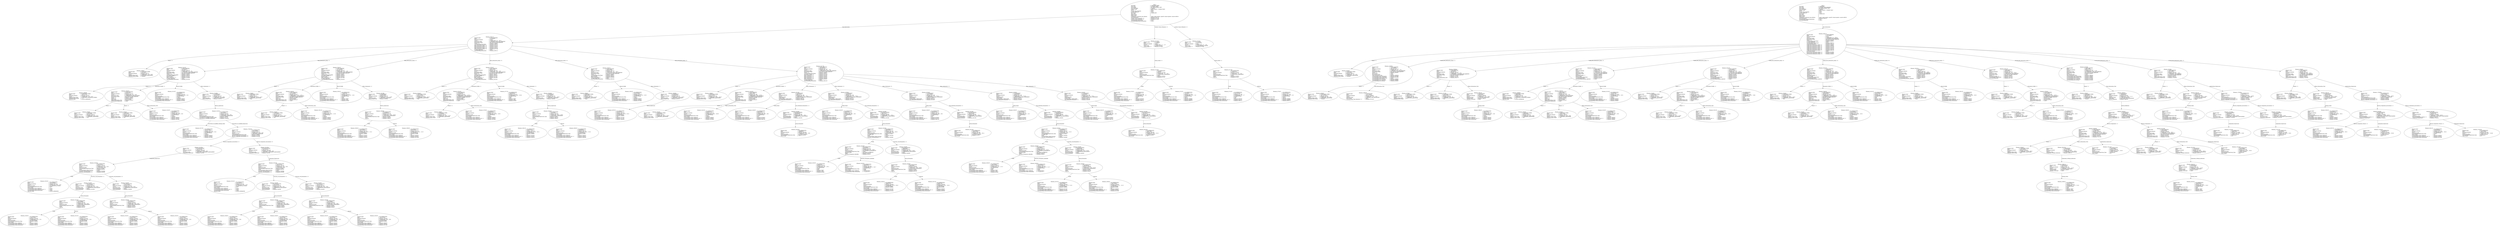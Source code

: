 digraph "complex.adt" {
  Unit_2 -> Element_2287113
      [ label=Unit_Declaration ];
  Unit_2 -> Element_2271428
      [ label="Context_Clause_Elements ( 1)" ];
  Unit_2 -> Element_2275425
      [ label="Context_Clause_Elements ( 2)" ];
  Unit_2
      [ label=<<TABLE BORDER="0" CELLBORDER="0" CELLSPACING="0" CELLPADDING="0"> 
          <TR><TD COLSPAN="3">Unit_2</TD></TR>
          <TR><TD ALIGN="LEFT">Unit_Kind   </TD><TD> = </TD><TD ALIGN="LEFT">A_PACKAGE_BODY</TD></TR>
          <TR><TD ALIGN="LEFT">Unit_Class   </TD><TD> = </TD><TD ALIGN="LEFT">A_PUBLIC_BODY</TD></TR>
          <TR><TD ALIGN="LEFT">Unit_Origin   </TD><TD> = </TD><TD ALIGN="LEFT">AN_APPLICATION_UNIT</TD></TR>
          <TR><TD ALIGN="LEFT">Unit_Full_Name    </TD><TD> = </TD><TD ALIGN="LEFT">Complex</TD></TR>
          <TR><TD ALIGN="LEFT">Unique_Name   </TD><TD> = </TD><TD ALIGN="LEFT">ASIS Context 1: Complex (body)</TD></TR>
          <TR><TD ALIGN="LEFT">Exists  </TD><TD> = </TD><TD ALIGN="LEFT">TRUE</TD></TR>
          <TR><TD ALIGN="LEFT">Can_Be_Main_Program     </TD><TD> = </TD><TD ALIGN="LEFT">TRUE</TD></TR>
          <TR><TD ALIGN="LEFT">Is_Body_Required     </TD><TD> = </TD><TD ALIGN="LEFT">TRUE</TD></TR>
          <TR><TD ALIGN="LEFT">Text_Name   </TD><TD> = </TD><TD ALIGN="LEFT">complex.adb</TD></TR>
          <TR><TD ALIGN="LEFT">Text_Form   </TD><TD> = </TD><TD ALIGN="LEFT"></TD></TR>
          <TR><TD ALIGN="LEFT">Object_Name   </TD><TD> = </TD><TD ALIGN="LEFT"></TD></TR>
          <TR><TD ALIGN="LEFT">Object_Form   </TD><TD> = </TD><TD ALIGN="LEFT"></TD></TR>
          <TR><TD ALIGN="LEFT">Compilation_Command_Line_Options         </TD><TD> = </TD><TD ALIGN="LEFT">-gnatc -gnatt -gnatws -gnatyN -mtune=generic -march=x86-64</TD></TR>
          <TR><TD ALIGN="LEFT">Unit_Declaration     </TD><TD> = </TD><TD ALIGN="LEFT">Element_2287113</TD></TR>
          <TR><TD ALIGN="LEFT">Context_Clause_Elements ( 1)        </TD><TD> = </TD><TD ALIGN="LEFT">Element_2271428</TD></TR>
          <TR><TD ALIGN="LEFT">Context_Clause_Elements ( 2)        </TD><TD> = </TD><TD ALIGN="LEFT">Element_2275425</TD></TR>
          <TR><TD ALIGN="LEFT">Corresponding_Declaration       </TD><TD> = </TD><TD ALIGN="LEFT">Unit_3</TD></TR>
          <TR><TD ALIGN="LEFT">Corresponding_Parent_Declaration         </TD><TD> = </TD><TD ALIGN="LEFT">Unit_1</TD></TR>
          </TABLE>> ];
  Element_2271428 -> Element_2273265
      [ label="Clause_Name ( 1)" ];
  Element_2271428
      [ label=<<TABLE BORDER="0" CELLBORDER="0" CELLSPACING="0" CELLPADDING="0"> 
          <TR><TD COLSPAN="3">Element_2271428</TD></TR>
          <TR><TD ALIGN="LEFT">Element_Kind    </TD><TD> = </TD><TD ALIGN="LEFT">A_CLAUSE</TD></TR>
          <TR><TD ALIGN="LEFT">Hash  </TD><TD> = </TD><TD ALIGN="LEFT"> 11209913</TD></TR>
          <TR><TD ALIGN="LEFT">Enclosing_Element     </TD><TD> = </TD><TD ALIGN="LEFT">(none)</TD></TR>
          <TR><TD ALIGN="LEFT">Source  </TD><TD> = </TD><TD ALIGN="LEFT">Complex.adb - 1:1 .. 1:17</TD></TR>
          <TR><TD ALIGN="LEFT">Clause_Kind   </TD><TD> = </TD><TD ALIGN="LEFT">A_WITH_CLAUSE</TD></TR>
          <TR><TD ALIGN="LEFT">Clause_Name ( 1)     </TD><TD> = </TD><TD ALIGN="LEFT">Element_2273265</TD></TR>
          </TABLE>> ];
  Element_2273265 -> Element_2270237
      [ label=Prefix ];
  Element_2273265 -> Element_2272237
      [ label=Selector ];
  Element_2273265
      [ label=<<TABLE BORDER="0" CELLBORDER="0" CELLSPACING="0" CELLPADDING="0"> 
          <TR><TD COLSPAN="3">Element_2273265</TD></TR>
          <TR><TD ALIGN="LEFT">Element_Kind    </TD><TD> = </TD><TD ALIGN="LEFT">AN_EXPRESSION</TD></TR>
          <TR><TD ALIGN="LEFT">Hash  </TD><TD> = </TD><TD ALIGN="LEFT"> 8540857</TD></TR>
          <TR><TD ALIGN="LEFT">Enclosing_Element     </TD><TD> = </TD><TD ALIGN="LEFT">Element_2271428</TD></TR>
          <TR><TD ALIGN="LEFT">Source  </TD><TD> = </TD><TD ALIGN="LEFT">Complex.adb - 1:6 .. 1:16</TD></TR>
          <TR><TD ALIGN="LEFT">Expression_Kind    </TD><TD> = </TD><TD ALIGN="LEFT">A_SELECTED_COMPONENT</TD></TR>
          <TR><TD ALIGN="LEFT">Corresponding_Expression_Type        </TD><TD> = </TD><TD ALIGN="LEFT">(none)</TD></TR>
          <TR><TD ALIGN="LEFT">Prefix  </TD><TD> = </TD><TD ALIGN="LEFT">Element_2270237</TD></TR>
          <TR><TD ALIGN="LEFT">Selector   </TD><TD> = </TD><TD ALIGN="LEFT">Element_2272237</TD></TR>
          </TABLE>> ];
  Element_2270237
      [ label=<<TABLE BORDER="0" CELLBORDER="0" CELLSPACING="0" CELLPADDING="0"> 
          <TR><TD COLSPAN="3">Element_2270237</TD></TR>
          <TR><TD ALIGN="LEFT">Element_Kind    </TD><TD> = </TD><TD ALIGN="LEFT">AN_EXPRESSION</TD></TR>
          <TR><TD ALIGN="LEFT">Hash  </TD><TD> = </TD><TD ALIGN="LEFT"> 12274873</TD></TR>
          <TR><TD ALIGN="LEFT">Enclosing_Element     </TD><TD> = </TD><TD ALIGN="LEFT">Element_2273265</TD></TR>
          <TR><TD ALIGN="LEFT">Source  </TD><TD> = </TD><TD ALIGN="LEFT">Complex.adb - 1:6 .. 1:8</TD></TR>
          <TR><TD ALIGN="LEFT">Expression_Kind    </TD><TD> = </TD><TD ALIGN="LEFT">AN_IDENTIFIER</TD></TR>
          <TR><TD ALIGN="LEFT">Corresponding_Expression_Type        </TD><TD> = </TD><TD ALIGN="LEFT">(none)</TD></TR>
          <TR><TD ALIGN="LEFT">Name_Image   </TD><TD> = </TD><TD ALIGN="LEFT">Ada</TD></TR>
          <TR><TD ALIGN="LEFT">Corresponding_Name_Definition        </TD><TD> = </TD><TD ALIGN="LEFT">Element_2651057</TD></TR>
          <TR><TD ALIGN="LEFT">Corresponding_Name_Definition_List ( 1)          </TD><TD> = </TD><TD ALIGN="LEFT">Element_2651057</TD></TR>
          <TR><TD ALIGN="LEFT">Corresponding_Name_Declaration        </TD><TD> = </TD><TD ALIGN="LEFT">Element_2664112</TD></TR>
          </TABLE>> ];
  Element_2272237
      [ label=<<TABLE BORDER="0" CELLBORDER="0" CELLSPACING="0" CELLPADDING="0"> 
          <TR><TD COLSPAN="3">Element_2272237</TD></TR>
          <TR><TD ALIGN="LEFT">Element_Kind    </TD><TD> = </TD><TD ALIGN="LEFT">AN_EXPRESSION</TD></TR>
          <TR><TD ALIGN="LEFT">Hash  </TD><TD> = </TD><TD ALIGN="LEFT"> 12276921</TD></TR>
          <TR><TD ALIGN="LEFT">Enclosing_Element     </TD><TD> = </TD><TD ALIGN="LEFT">Element_2273265</TD></TR>
          <TR><TD ALIGN="LEFT">Source  </TD><TD> = </TD><TD ALIGN="LEFT">Complex.adb - 1:10 .. 1:16</TD></TR>
          <TR><TD ALIGN="LEFT">Expression_Kind    </TD><TD> = </TD><TD ALIGN="LEFT">AN_IDENTIFIER</TD></TR>
          <TR><TD ALIGN="LEFT">Corresponding_Expression_Type        </TD><TD> = </TD><TD ALIGN="LEFT">(none)</TD></TR>
          <TR><TD ALIGN="LEFT">Name_Image   </TD><TD> = </TD><TD ALIGN="LEFT">Text_IO</TD></TR>
          <TR><TD ALIGN="LEFT">Corresponding_Name_Definition        </TD><TD> = </TD><TD ALIGN="LEFT">Element_2699081</TD></TR>
          <TR><TD ALIGN="LEFT">Corresponding_Name_Definition_List ( 1)          </TD><TD> = </TD><TD ALIGN="LEFT">Element_2699081</TD></TR>
          <TR><TD ALIGN="LEFT">Corresponding_Name_Declaration        </TD><TD> = </TD><TD ALIGN="LEFT">Element_6660112</TD></TR>
          </TABLE>> ];
  Element_2275425 -> Element_2277265
      [ label="Clause_Name ( 1)" ];
  Element_2275425
      [ label=<<TABLE BORDER="0" CELLBORDER="0" CELLSPACING="0" CELLPADDING="0"> 
          <TR><TD COLSPAN="3">Element_2275425</TD></TR>
          <TR><TD ALIGN="LEFT">Element_Kind    </TD><TD> = </TD><TD ALIGN="LEFT">A_CLAUSE</TD></TR>
          <TR><TD ALIGN="LEFT">Hash  </TD><TD> = </TD><TD ALIGN="LEFT">-2137710244</TD></TR>
          <TR><TD ALIGN="LEFT">Enclosing_Element     </TD><TD> = </TD><TD ALIGN="LEFT">(none)</TD></TR>
          <TR><TD ALIGN="LEFT">Source  </TD><TD> = </TD><TD ALIGN="LEFT">Complex.adb - 2:1 .. 2:16</TD></TR>
          <TR><TD ALIGN="LEFT">Clause_Kind   </TD><TD> = </TD><TD ALIGN="LEFT">A_USE_PACKAGE_CLAUSE</TD></TR>
          <TR><TD ALIGN="LEFT">Clause_Name ( 1)     </TD><TD> = </TD><TD ALIGN="LEFT">Element_2277265</TD></TR>
          </TABLE>> ];
  Element_2277265 -> Element_2274237
      [ label=Prefix ];
  Element_2277265 -> Element_2276237
      [ label=Selector ];
  Element_2277265
      [ label=<<TABLE BORDER="0" CELLBORDER="0" CELLSPACING="0" CELLPADDING="0"> 
          <TR><TD COLSPAN="3">Element_2277265</TD></TR>
          <TR><TD ALIGN="LEFT">Element_Kind    </TD><TD> = </TD><TD ALIGN="LEFT">AN_EXPRESSION</TD></TR>
          <TR><TD ALIGN="LEFT">Hash  </TD><TD> = </TD><TD ALIGN="LEFT">-2139019172</TD></TR>
          <TR><TD ALIGN="LEFT">Enclosing_Element     </TD><TD> = </TD><TD ALIGN="LEFT">Element_2275425</TD></TR>
          <TR><TD ALIGN="LEFT">Source  </TD><TD> = </TD><TD ALIGN="LEFT">Complex.adb - 2:5 .. 2:15</TD></TR>
          <TR><TD ALIGN="LEFT">Expression_Kind    </TD><TD> = </TD><TD ALIGN="LEFT">A_SELECTED_COMPONENT</TD></TR>
          <TR><TD ALIGN="LEFT">Corresponding_Expression_Type        </TD><TD> = </TD><TD ALIGN="LEFT">(none)</TD></TR>
          <TR><TD ALIGN="LEFT">Prefix  </TD><TD> = </TD><TD ALIGN="LEFT">Element_2274237</TD></TR>
          <TR><TD ALIGN="LEFT">Selector   </TD><TD> = </TD><TD ALIGN="LEFT">Element_2276237</TD></TR>
          </TABLE>> ];
  Element_2274237
      [ label=<<TABLE BORDER="0" CELLBORDER="0" CELLSPACING="0" CELLPADDING="0"> 
          <TR><TD COLSPAN="3">Element_2274237</TD></TR>
          <TR><TD ALIGN="LEFT">Element_Kind    </TD><TD> = </TD><TD ALIGN="LEFT">AN_EXPRESSION</TD></TR>
          <TR><TD ALIGN="LEFT">Hash  </TD><TD> = </TD><TD ALIGN="LEFT">-2137152164</TD></TR>
          <TR><TD ALIGN="LEFT">Enclosing_Element     </TD><TD> = </TD><TD ALIGN="LEFT">Element_2277265</TD></TR>
          <TR><TD ALIGN="LEFT">Source  </TD><TD> = </TD><TD ALIGN="LEFT">Complex.adb - 2:5 .. 2:7</TD></TR>
          <TR><TD ALIGN="LEFT">Expression_Kind    </TD><TD> = </TD><TD ALIGN="LEFT">AN_IDENTIFIER</TD></TR>
          <TR><TD ALIGN="LEFT">Corresponding_Expression_Type        </TD><TD> = </TD><TD ALIGN="LEFT">(none)</TD></TR>
          <TR><TD ALIGN="LEFT">Name_Image   </TD><TD> = </TD><TD ALIGN="LEFT">Ada</TD></TR>
          <TR><TD ALIGN="LEFT">Corresponding_Name_Definition        </TD><TD> = </TD><TD ALIGN="LEFT">Element_2651057</TD></TR>
          <TR><TD ALIGN="LEFT">Corresponding_Name_Definition_List ( 1)          </TD><TD> = </TD><TD ALIGN="LEFT">Element_2651057</TD></TR>
          <TR><TD ALIGN="LEFT">Corresponding_Name_Declaration        </TD><TD> = </TD><TD ALIGN="LEFT">Element_2664112</TD></TR>
          </TABLE>> ];
  Element_2276237
      [ label=<<TABLE BORDER="0" CELLBORDER="0" CELLSPACING="0" CELLPADDING="0"> 
          <TR><TD COLSPAN="3">Element_2276237</TD></TR>
          <TR><TD ALIGN="LEFT">Element_Kind    </TD><TD> = </TD><TD ALIGN="LEFT">AN_EXPRESSION</TD></TR>
          <TR><TD ALIGN="LEFT">Hash  </TD><TD> = </TD><TD ALIGN="LEFT">-2137151140</TD></TR>
          <TR><TD ALIGN="LEFT">Enclosing_Element     </TD><TD> = </TD><TD ALIGN="LEFT">Element_2277265</TD></TR>
          <TR><TD ALIGN="LEFT">Source  </TD><TD> = </TD><TD ALIGN="LEFT">Complex.adb - 2:9 .. 2:15</TD></TR>
          <TR><TD ALIGN="LEFT">Expression_Kind    </TD><TD> = </TD><TD ALIGN="LEFT">AN_IDENTIFIER</TD></TR>
          <TR><TD ALIGN="LEFT">Corresponding_Expression_Type        </TD><TD> = </TD><TD ALIGN="LEFT">(none)</TD></TR>
          <TR><TD ALIGN="LEFT">Name_Image   </TD><TD> = </TD><TD ALIGN="LEFT">Text_IO</TD></TR>
          <TR><TD ALIGN="LEFT">Corresponding_Name_Definition        </TD><TD> = </TD><TD ALIGN="LEFT">Element_2699081</TD></TR>
          <TR><TD ALIGN="LEFT">Corresponding_Name_Definition_List ( 1)          </TD><TD> = </TD><TD ALIGN="LEFT">Element_2699081</TD></TR>
          <TR><TD ALIGN="LEFT">Corresponding_Name_Declaration        </TD><TD> = </TD><TD ALIGN="LEFT">Element_6660112</TD></TR>
          </TABLE>> ];
  Element_2287113 -> Element_2280057
      [ label="Names ( 1)" ];
  Element_2287113 -> Element_2315107
      [ label="Body_Declarative_Items ( 1)" ];
  Element_2287113 -> Element_2354107
      [ label="Body_Declarative_Items ( 2)" ];
  Element_2287113 -> Element_2379107
      [ label="Body_Declarative_Items ( 3)" ];
  Element_2287113 -> Element_2395107
      [ label="Body_Declarative_Items ( 4)" ];
  Element_2287113 -> Element_2417106
      [ label="Body_Declarative_Items ( 5)" ];
  Element_2287113
      [ label=<<TABLE BORDER="0" CELLBORDER="0" CELLSPACING="0" CELLPADDING="0"> 
          <TR><TD COLSPAN="3">Element_2287113</TD></TR>
          <TR><TD ALIGN="LEFT">Element_Kind    </TD><TD> = </TD><TD ALIGN="LEFT">A_DECLARATION</TD></TR>
          <TR><TD ALIGN="LEFT">Hash  </TD><TD> = </TD><TD ALIGN="LEFT"> 541296727</TD></TR>
          <TR><TD ALIGN="LEFT">Enclosing_Element     </TD><TD> = </TD><TD ALIGN="LEFT">(none)</TD></TR>
          <TR><TD ALIGN="LEFT">Source  </TD><TD> = </TD><TD ALIGN="LEFT">Complex.adb - 4:1 .. 35:12</TD></TR>
          <TR><TD ALIGN="LEFT">Declaration_Kind     </TD><TD> = </TD><TD ALIGN="LEFT">A_PACKAGE_BODY_DECLARATION</TD></TR>
          <TR><TD ALIGN="LEFT">Declaration_Origin     </TD><TD> = </TD><TD ALIGN="LEFT">AN_EXPLICIT_DECLARATION</TD></TR>
          <TR><TD ALIGN="LEFT">Names ( 1)   </TD><TD> = </TD><TD ALIGN="LEFT">Element_2280057</TD></TR>
          <TR><TD ALIGN="LEFT">Corresponding_End_Name      </TD><TD> = </TD><TD ALIGN="LEFT">Element_2449237</TD></TR>
          <TR><TD ALIGN="LEFT">Body_Declarative_Items ( 1)       </TD><TD> = </TD><TD ALIGN="LEFT">Element_2315107</TD></TR>
          <TR><TD ALIGN="LEFT">Body_Declarative_Items ( 2)       </TD><TD> = </TD><TD ALIGN="LEFT">Element_2354107</TD></TR>
          <TR><TD ALIGN="LEFT">Body_Declarative_Items ( 3)       </TD><TD> = </TD><TD ALIGN="LEFT">Element_2379107</TD></TR>
          <TR><TD ALIGN="LEFT">Body_Declarative_Items ( 4)       </TD><TD> = </TD><TD ALIGN="LEFT">Element_2395107</TD></TR>
          <TR><TD ALIGN="LEFT">Body_Declarative_Items ( 5)       </TD><TD> = </TD><TD ALIGN="LEFT">Element_2417106</TD></TR>
          <TR><TD ALIGN="LEFT">Is_Name_Repeated     </TD><TD> = </TD><TD ALIGN="LEFT">TRUE</TD></TR>
          <TR><TD ALIGN="LEFT">Corresponding_Declaration       </TD><TD> = </TD><TD ALIGN="LEFT">Element_2645112</TD></TR>
          </TABLE>> ];
  Element_2280057
      [ label=<<TABLE BORDER="0" CELLBORDER="0" CELLSPACING="0" CELLPADDING="0"> 
          <TR><TD COLSPAN="3">Element_2280057</TD></TR>
          <TR><TD ALIGN="LEFT">Element_Kind    </TD><TD> = </TD><TD ALIGN="LEFT">A_DEFINING_NAME</TD></TR>
          <TR><TD ALIGN="LEFT">Hash  </TD><TD> = </TD><TD ALIGN="LEFT"> 541182871</TD></TR>
          <TR><TD ALIGN="LEFT">Enclosing_Element     </TD><TD> = </TD><TD ALIGN="LEFT">Element_2287113</TD></TR>
          <TR><TD ALIGN="LEFT">Source  </TD><TD> = </TD><TD ALIGN="LEFT">Complex.adb - 4:14 .. 4:20</TD></TR>
          <TR><TD ALIGN="LEFT">Defining_Name_Kind     </TD><TD> = </TD><TD ALIGN="LEFT">A_DEFINING_IDENTIFIER</TD></TR>
          <TR><TD ALIGN="LEFT">Defining_Name_Image     </TD><TD> = </TD><TD ALIGN="LEFT">"Complex"</TD></TR>
          </TABLE>> ];
  Element_2315107 -> Element_2288069
      [ label="Names ( 1)" ];
  Element_2315107 -> Element_2309105
      [ label="Parameter_Profile ( 1)" ];
  Element_2315107 -> Element_2313237
      [ label=Result_Profile ];
  Element_2315107 -> Element_2318398
      [ label="Body_Statements ( 1)" ];
  Element_2315107
      [ label=<<TABLE BORDER="0" CELLBORDER="0" CELLSPACING="0" CELLPADDING="0"> 
          <TR><TD COLSPAN="3">Element_2315107</TD></TR>
          <TR><TD ALIGN="LEFT">Element_Kind    </TD><TD> = </TD><TD ALIGN="LEFT">A_DECLARATION</TD></TR>
          <TR><TD ALIGN="LEFT">Hash  </TD><TD> = </TD><TD ALIGN="LEFT">-937896427</TD></TR>
          <TR><TD ALIGN="LEFT">Enclosing_Element     </TD><TD> = </TD><TD ALIGN="LEFT">Element_2287113</TD></TR>
          <TR><TD ALIGN="LEFT">Source  </TD><TD> = </TD><TD ALIGN="LEFT">Complex.adb - 6:1 .. 9:8</TD></TR>
          <TR><TD ALIGN="LEFT">Declaration_Kind     </TD><TD> = </TD><TD ALIGN="LEFT">A_FUNCTION_BODY_DECLARATION</TD></TR>
          <TR><TD ALIGN="LEFT">Declaration_Origin     </TD><TD> = </TD><TD ALIGN="LEFT">AN_EXPLICIT_DECLARATION</TD></TR>
          <TR><TD ALIGN="LEFT">Names ( 1)   </TD><TD> = </TD><TD ALIGN="LEFT">Element_2288069</TD></TR>
          <TR><TD ALIGN="LEFT">Corresponding_End_Name      </TD><TD> = </TD><TD ALIGN="LEFT">Element_2335247</TD></TR>
          <TR><TD ALIGN="LEFT">Parameter_Profile ( 1)      </TD><TD> = </TD><TD ALIGN="LEFT">Element_2309105</TD></TR>
          <TR><TD ALIGN="LEFT">Result_Profile    </TD><TD> = </TD><TD ALIGN="LEFT">Element_2313237</TD></TR>
          <TR><TD ALIGN="LEFT">Body_Statements ( 1)      </TD><TD> = </TD><TD ALIGN="LEFT">Element_2318398</TD></TR>
          <TR><TD ALIGN="LEFT">Is_Name_Repeated     </TD><TD> = </TD><TD ALIGN="LEFT">TRUE</TD></TR>
          <TR><TD ALIGN="LEFT">Corresponding_Declaration       </TD><TD> = </TD><TD ALIGN="LEFT">Element_2515104</TD></TR>
          </TABLE>> ];
  Element_2288069
      [ label=<<TABLE BORDER="0" CELLBORDER="0" CELLSPACING="0" CELLPADDING="0"> 
          <TR><TD COLSPAN="3">Element_2288069</TD></TR>
          <TR><TD ALIGN="LEFT">Element_Kind    </TD><TD> = </TD><TD ALIGN="LEFT">A_DEFINING_NAME</TD></TR>
          <TR><TD ALIGN="LEFT">Hash  </TD><TD> = </TD><TD ALIGN="LEFT">-937915739</TD></TR>
          <TR><TD ALIGN="LEFT">Enclosing_Element     </TD><TD> = </TD><TD ALIGN="LEFT">Element_2315107</TD></TR>
          <TR><TD ALIGN="LEFT">Source  </TD><TD> = </TD><TD ALIGN="LEFT">Complex.adb - 6:10 .. 6:12</TD></TR>
          <TR><TD ALIGN="LEFT">Defining_Name_Kind     </TD><TD> = </TD><TD ALIGN="LEFT">A_DEFINING_OPERATOR_SYMBOL</TD></TR>
          <TR><TD ALIGN="LEFT">Defining_Name_Image     </TD><TD> = </TD><TD ALIGN="LEFT">""+""</TD></TR>
          <TR><TD ALIGN="LEFT">Operator_Kind    </TD><TD> = </TD><TD ALIGN="LEFT">A_PLUS_OPERATOR</TD></TR>
          </TABLE>> ];
  Element_2309105 -> Element_2295057
      [ label="Names ( 1)" ];
  Element_2309105 -> Element_2302057
      [ label="Names ( 2)" ];
  Element_2309105 -> Element_2310237
      [ label=Object_Declaration_View ];
  Element_2309105
      [ label=<<TABLE BORDER="0" CELLBORDER="0" CELLSPACING="0" CELLPADDING="0"> 
          <TR><TD COLSPAN="3">Element_2309105</TD></TR>
          <TR><TD ALIGN="LEFT">Element_Kind    </TD><TD> = </TD><TD ALIGN="LEFT">A_DECLARATION</TD></TR>
          <TR><TD ALIGN="LEFT">Hash  </TD><TD> = </TD><TD ALIGN="LEFT">-937897227</TD></TR>
          <TR><TD ALIGN="LEFT">Enclosing_Element     </TD><TD> = </TD><TD ALIGN="LEFT">Element_2315107</TD></TR>
          <TR><TD ALIGN="LEFT">Source  </TD><TD> = </TD><TD ALIGN="LEFT">Complex.adb - 6:15 .. 6:35</TD></TR>
          <TR><TD ALIGN="LEFT">Declaration_Kind     </TD><TD> = </TD><TD ALIGN="LEFT">A_PARAMETER_SPECIFICATION</TD></TR>
          <TR><TD ALIGN="LEFT">Declaration_Origin     </TD><TD> = </TD><TD ALIGN="LEFT">AN_EXPLICIT_DECLARATION</TD></TR>
          <TR><TD ALIGN="LEFT">Names ( 1)   </TD><TD> = </TD><TD ALIGN="LEFT">Element_2295057</TD></TR>
          <TR><TD ALIGN="LEFT">Names ( 2)   </TD><TD> = </TD><TD ALIGN="LEFT">Element_2302057</TD></TR>
          <TR><TD ALIGN="LEFT">Mode_Kind   </TD><TD> = </TD><TD ALIGN="LEFT">AN_IN_MODE</TD></TR>
          <TR><TD ALIGN="LEFT">Object_Declaration_View      </TD><TD> = </TD><TD ALIGN="LEFT">Element_2310237</TD></TR>
          <TR><TD ALIGN="LEFT">Initialization_Expression       </TD><TD> = </TD><TD ALIGN="LEFT">(none)</TD></TR>
          </TABLE>> ];
  Element_2295057
      [ label=<<TABLE BORDER="0" CELLBORDER="0" CELLSPACING="0" CELLPADDING="0"> 
          <TR><TD COLSPAN="3">Element_2295057</TD></TR>
          <TR><TD ALIGN="LEFT">Element_Kind    </TD><TD> = </TD><TD ALIGN="LEFT">A_DEFINING_NAME</TD></TR>
          <TR><TD ALIGN="LEFT">Hash  </TD><TD> = </TD><TD ALIGN="LEFT">-937921803</TD></TR>
          <TR><TD ALIGN="LEFT">Enclosing_Element     </TD><TD> = </TD><TD ALIGN="LEFT">Element_2309105</TD></TR>
          <TR><TD ALIGN="LEFT">Source  </TD><TD> = </TD><TD ALIGN="LEFT">Complex.adb - 6:15 .. 6:17</TD></TR>
          <TR><TD ALIGN="LEFT">Defining_Name_Kind     </TD><TD> = </TD><TD ALIGN="LEFT">A_DEFINING_IDENTIFIER</TD></TR>
          <TR><TD ALIGN="LEFT">Defining_Name_Image     </TD><TD> = </TD><TD ALIGN="LEFT">"lhs"</TD></TR>
          </TABLE>> ];
  Element_2302057
      [ label=<<TABLE BORDER="0" CELLBORDER="0" CELLSPACING="0" CELLPADDING="0"> 
          <TR><TD COLSPAN="3">Element_2302057</TD></TR>
          <TR><TD ALIGN="LEFT">Element_Kind    </TD><TD> = </TD><TD ALIGN="LEFT">A_DEFINING_NAME</TD></TR>
          <TR><TD ALIGN="LEFT">Hash  </TD><TD> = </TD><TD ALIGN="LEFT">-937921979</TD></TR>
          <TR><TD ALIGN="LEFT">Enclosing_Element     </TD><TD> = </TD><TD ALIGN="LEFT">Element_2309105</TD></TR>
          <TR><TD ALIGN="LEFT">Source  </TD><TD> = </TD><TD ALIGN="LEFT">Complex.adb - 6:20 .. 6:22</TD></TR>
          <TR><TD ALIGN="LEFT">Defining_Name_Kind     </TD><TD> = </TD><TD ALIGN="LEFT">A_DEFINING_IDENTIFIER</TD></TR>
          <TR><TD ALIGN="LEFT">Defining_Name_Image     </TD><TD> = </TD><TD ALIGN="LEFT">"rhs"</TD></TR>
          </TABLE>> ];
  Element_2310237
      [ label=<<TABLE BORDER="0" CELLBORDER="0" CELLSPACING="0" CELLPADDING="0"> 
          <TR><TD COLSPAN="3">Element_2310237</TD></TR>
          <TR><TD ALIGN="LEFT">Element_Kind    </TD><TD> = </TD><TD ALIGN="LEFT">AN_EXPRESSION</TD></TR>
          <TR><TD ALIGN="LEFT">Hash  </TD><TD> = </TD><TD ALIGN="LEFT">-937829675</TD></TR>
          <TR><TD ALIGN="LEFT">Enclosing_Element     </TD><TD> = </TD><TD ALIGN="LEFT">Element_2309105</TD></TR>
          <TR><TD ALIGN="LEFT">Source  </TD><TD> = </TD><TD ALIGN="LEFT">Complex.adb - 6:29 .. 6:35</TD></TR>
          <TR><TD ALIGN="LEFT">Expression_Kind    </TD><TD> = </TD><TD ALIGN="LEFT">AN_IDENTIFIER</TD></TR>
          <TR><TD ALIGN="LEFT">Corresponding_Expression_Type        </TD><TD> = </TD><TD ALIGN="LEFT">(none)</TD></TR>
          <TR><TD ALIGN="LEFT">Name_Image   </TD><TD> = </TD><TD ALIGN="LEFT">Complex</TD></TR>
          <TR><TD ALIGN="LEFT">Corresponding_Name_Definition        </TD><TD> = </TD><TD ALIGN="LEFT">Element_2582057</TD></TR>
          <TR><TD ALIGN="LEFT">Corresponding_Name_Definition_List ( 1)          </TD><TD> = </TD><TD ALIGN="LEFT">Element_2582057</TD></TR>
          <TR><TD ALIGN="LEFT">Corresponding_Name_Declaration        </TD><TD> = </TD><TD ALIGN="LEFT">Element_2615082</TD></TR>
          </TABLE>> ];
  Element_2313237
      [ label=<<TABLE BORDER="0" CELLBORDER="0" CELLSPACING="0" CELLPADDING="0"> 
          <TR><TD COLSPAN="3">Element_2313237</TD></TR>
          <TR><TD ALIGN="LEFT">Element_Kind    </TD><TD> = </TD><TD ALIGN="LEFT">AN_EXPRESSION</TD></TR>
          <TR><TD ALIGN="LEFT">Hash  </TD><TD> = </TD><TD ALIGN="LEFT">-937829675</TD></TR>
          <TR><TD ALIGN="LEFT">Enclosing_Element     </TD><TD> = </TD><TD ALIGN="LEFT">Element_2315107</TD></TR>
          <TR><TD ALIGN="LEFT">Source  </TD><TD> = </TD><TD ALIGN="LEFT">Complex.adb - 6:45 .. 6:51</TD></TR>
          <TR><TD ALIGN="LEFT">Expression_Kind    </TD><TD> = </TD><TD ALIGN="LEFT">AN_IDENTIFIER</TD></TR>
          <TR><TD ALIGN="LEFT">Corresponding_Expression_Type        </TD><TD> = </TD><TD ALIGN="LEFT">(none)</TD></TR>
          <TR><TD ALIGN="LEFT">Name_Image   </TD><TD> = </TD><TD ALIGN="LEFT">Complex</TD></TR>
          <TR><TD ALIGN="LEFT">Corresponding_Name_Definition        </TD><TD> = </TD><TD ALIGN="LEFT">Element_2582057</TD></TR>
          <TR><TD ALIGN="LEFT">Corresponding_Name_Definition_List ( 1)          </TD><TD> = </TD><TD ALIGN="LEFT">Element_2582057</TD></TR>
          <TR><TD ALIGN="LEFT">Corresponding_Name_Declaration        </TD><TD> = </TD><TD ALIGN="LEFT">Element_2615082</TD></TR>
          </TABLE>> ];
  Element_2318398 -> Element_2319374
      [ label=Return_Expression ];
  Element_2318398
      [ label=<<TABLE BORDER="0" CELLBORDER="0" CELLSPACING="0" CELLPADDING="0"> 
          <TR><TD COLSPAN="3">Element_2318398</TD></TR>
          <TR><TD ALIGN="LEFT">Element_Kind    </TD><TD> = </TD><TD ALIGN="LEFT">A_STATEMENT</TD></TR>
          <TR><TD ALIGN="LEFT">Hash  </TD><TD> = </TD><TD ALIGN="LEFT"> 1913145101</TD></TR>
          <TR><TD ALIGN="LEFT">Enclosing_Element     </TD><TD> = </TD><TD ALIGN="LEFT">Element_2315107</TD></TR>
          <TR><TD ALIGN="LEFT">Source  </TD><TD> = </TD><TD ALIGN="LEFT">Complex.adb - 8:3 .. 8:52</TD></TR>
          <TR><TD ALIGN="LEFT">Statement_Kind    </TD><TD> = </TD><TD ALIGN="LEFT">A_RETURN_STATEMENT</TD></TR>
          <TR><TD ALIGN="LEFT">Return_Expression     </TD><TD> = </TD><TD ALIGN="LEFT">Element_2319374</TD></TR>
          </TABLE>> ];
  Element_2319374 -> Element_2317237
      [ label=Converted_Or_Qualified_Subtype_Mark ];
  Element_2319374 -> Element_17562362
      [ label=Converted_Or_Qualified_Expression ];
  Element_2319374
      [ label=<<TABLE BORDER="0" CELLBORDER="0" CELLSPACING="0" CELLPADDING="0"> 
          <TR><TD COLSPAN="3">Element_2319374</TD></TR>
          <TR><TD ALIGN="LEFT">Element_Kind    </TD><TD> = </TD><TD ALIGN="LEFT">AN_EXPRESSION</TD></TR>
          <TR><TD ALIGN="LEFT">Hash  </TD><TD> = </TD><TD ALIGN="LEFT"> 1913142021</TD></TR>
          <TR><TD ALIGN="LEFT">Enclosing_Element     </TD><TD> = </TD><TD ALIGN="LEFT">Element_2318398</TD></TR>
          <TR><TD ALIGN="LEFT">Source  </TD><TD> = </TD><TD ALIGN="LEFT">Complex.adb - 8:10 .. 8:51</TD></TR>
          <TR><TD ALIGN="LEFT">Expression_Kind    </TD><TD> = </TD><TD ALIGN="LEFT">A_QUALIFIED_EXPRESSION</TD></TR>
          <TR><TD ALIGN="LEFT">Corresponding_Expression_Type        </TD><TD> = </TD><TD ALIGN="LEFT">Element_2469087</TD></TR>
          <TR><TD ALIGN="LEFT">Converted_Or_Qualified_Subtype_Mark         </TD><TD> = </TD><TD ALIGN="LEFT">Element_2317237</TD></TR>
          <TR><TD ALIGN="LEFT">Converted_Or_Qualified_Expression         </TD><TD> = </TD><TD ALIGN="LEFT">Element_17562362</TD></TR>
          </TABLE>> ];
  Element_2317237
      [ label=<<TABLE BORDER="0" CELLBORDER="0" CELLSPACING="0" CELLPADDING="0"> 
          <TR><TD COLSPAN="3">Element_2317237</TD></TR>
          <TR><TD ALIGN="LEFT">Element_Kind    </TD><TD> = </TD><TD ALIGN="LEFT">AN_EXPRESSION</TD></TR>
          <TR><TD ALIGN="LEFT">Hash  </TD><TD> = </TD><TD ALIGN="LEFT"> 1913157289</TD></TR>
          <TR><TD ALIGN="LEFT">Enclosing_Element     </TD><TD> = </TD><TD ALIGN="LEFT">Element_2319374</TD></TR>
          <TR><TD ALIGN="LEFT">Source  </TD><TD> = </TD><TD ALIGN="LEFT">Complex.adb - 8:10 .. 8:16</TD></TR>
          <TR><TD ALIGN="LEFT">Expression_Kind    </TD><TD> = </TD><TD ALIGN="LEFT">AN_IDENTIFIER</TD></TR>
          <TR><TD ALIGN="LEFT">Corresponding_Expression_Type        </TD><TD> = </TD><TD ALIGN="LEFT">(none)</TD></TR>
          <TR><TD ALIGN="LEFT">Name_Image   </TD><TD> = </TD><TD ALIGN="LEFT">Complex</TD></TR>
          <TR><TD ALIGN="LEFT">Corresponding_Name_Definition        </TD><TD> = </TD><TD ALIGN="LEFT">Element_2582057</TD></TR>
          <TR><TD ALIGN="LEFT">Corresponding_Name_Definition_List ( 1)          </TD><TD> = </TD><TD ALIGN="LEFT">Element_2582057</TD></TR>
          <TR><TD ALIGN="LEFT">Corresponding_Name_Declaration        </TD><TD> = </TD><TD ALIGN="LEFT">Element_2615082</TD></TR>
          </TABLE>> ];
  Element_17562362 -> Element_2323383
      [ label="Record_Component_Associations ( 1)" ];
  Element_17562362 -> Element_2331383
      [ label="Record_Component_Associations ( 2)" ];
  Element_17562362
      [ label=<<TABLE BORDER="0" CELLBORDER="0" CELLSPACING="0" CELLPADDING="0"> 
          <TR><TD COLSPAN="3">Element_17562362</TD></TR>
          <TR><TD ALIGN="LEFT">Element_Kind    </TD><TD> = </TD><TD ALIGN="LEFT">AN_EXPRESSION</TD></TR>
          <TR><TD ALIGN="LEFT">Hash  </TD><TD> = </TD><TD ALIGN="LEFT"> 1913140489</TD></TR>
          <TR><TD ALIGN="LEFT">Enclosing_Element     </TD><TD> = </TD><TD ALIGN="LEFT">Element_2319374</TD></TR>
          <TR><TD ALIGN="LEFT">Source  </TD><TD> = </TD><TD ALIGN="LEFT">Complex.adb - 8:18 .. 8:51</TD></TR>
          <TR><TD ALIGN="LEFT">Expression_Kind    </TD><TD> = </TD><TD ALIGN="LEFT">A_RECORD_AGGREGATE</TD></TR>
          <TR><TD ALIGN="LEFT">Corresponding_Expression_Type        </TD><TD> = </TD><TD ALIGN="LEFT">Element_2469087</TD></TR>
          <TR><TD ALIGN="LEFT">Record_Component_Associations ( 1)         </TD><TD> = </TD><TD ALIGN="LEFT">Element_2323383</TD></TR>
          <TR><TD ALIGN="LEFT">Record_Component_Associations ( 2)         </TD><TD> = </TD><TD ALIGN="LEFT">Element_2331383</TD></TR>
          </TABLE>> ];
  Element_2323383 -> Element_2323262
      [ label=Component_Expression ];
  Element_2323383
      [ label=<<TABLE BORDER="0" CELLBORDER="0" CELLSPACING="0" CELLPADDING="0"> 
          <TR><TD COLSPAN="3">Element_2323383</TD></TR>
          <TR><TD ALIGN="LEFT">Element_Kind    </TD><TD> = </TD><TD ALIGN="LEFT">AN_ASSOCIATION</TD></TR>
          <TR><TD ALIGN="LEFT">Hash  </TD><TD> = </TD><TD ALIGN="LEFT"> 1913143209</TD></TR>
          <TR><TD ALIGN="LEFT">Enclosing_Element     </TD><TD> = </TD><TD ALIGN="LEFT">Element_17562362</TD></TR>
          <TR><TD ALIGN="LEFT">Source  </TD><TD> = </TD><TD ALIGN="LEFT">Complex.adb - 8:19 .. 8:33</TD></TR>
          <TR><TD ALIGN="LEFT">Association_Kind     </TD><TD> = </TD><TD ALIGN="LEFT">A_RECORD_COMPONENT_ASSOCIATION</TD></TR>
          <TR><TD ALIGN="LEFT">Component_Expression      </TD><TD> = </TD><TD ALIGN="LEFT">Element_2323262</TD></TR>
          </TABLE>> ];
  Element_2323262 -> Element_2323247
      [ label=Prefix ];
  Element_2323262 -> Element_2322385
      [ label="Function_Call_Parameters ( 1)" ];
  Element_2323262 -> Element_2326385
      [ label="Function_Call_Parameters ( 2)" ];
  Element_2323262
      [ label=<<TABLE BORDER="0" CELLBORDER="0" CELLSPACING="0" CELLPADDING="0"> 
          <TR><TD COLSPAN="3">Element_2323262</TD></TR>
          <TR><TD ALIGN="LEFT">Element_Kind    </TD><TD> = </TD><TD ALIGN="LEFT">AN_EXPRESSION</TD></TR>
          <TR><TD ALIGN="LEFT">Hash  </TD><TD> = </TD><TD ALIGN="LEFT"> 1913127721</TD></TR>
          <TR><TD ALIGN="LEFT">Enclosing_Element     </TD><TD> = </TD><TD ALIGN="LEFT">Element_2323383</TD></TR>
          <TR><TD ALIGN="LEFT">Source  </TD><TD> = </TD><TD ALIGN="LEFT">Complex.adb - 8:19 .. 8:33</TD></TR>
          <TR><TD ALIGN="LEFT">Expression_Kind    </TD><TD> = </TD><TD ALIGN="LEFT">A_FUNCTION_CALL</TD></TR>
          <TR><TD ALIGN="LEFT">Corresponding_Expression_Type        </TD><TD> = </TD><TD ALIGN="LEFT">Element_925082</TD></TR>
          <TR><TD ALIGN="LEFT">Prefix  </TD><TD> = </TD><TD ALIGN="LEFT">Element_2323247</TD></TR>
          <TR><TD ALIGN="LEFT">Corresponding_Called_Function        </TD><TD> = </TD><TD ALIGN="LEFT">(none)</TD></TR>
          <TR><TD ALIGN="LEFT">Function_Call_Parameters ( 1)        </TD><TD> = </TD><TD ALIGN="LEFT">Element_2322385</TD></TR>
          <TR><TD ALIGN="LEFT">Function_Call_Parameters ( 2)        </TD><TD> = </TD><TD ALIGN="LEFT">Element_2326385</TD></TR>
          </TABLE>> ];
  Element_2322385 -> Element_2322265
      [ label=Actual_Parameter ];
  Element_2322385
      [ label=<<TABLE BORDER="0" CELLBORDER="0" CELLSPACING="0" CELLPADDING="0"> 
          <TR><TD COLSPAN="3">Element_2322385</TD></TR>
          <TR><TD ALIGN="LEFT">Element_Kind    </TD><TD> = </TD><TD ALIGN="LEFT">AN_ASSOCIATION</TD></TR>
          <TR><TD ALIGN="LEFT">Hash  </TD><TD> = </TD><TD ALIGN="LEFT"> 1913143449</TD></TR>
          <TR><TD ALIGN="LEFT">Enclosing_Element     </TD><TD> = </TD><TD ALIGN="LEFT">Element_2323262</TD></TR>
          <TR><TD ALIGN="LEFT">Source  </TD><TD> = </TD><TD ALIGN="LEFT">Complex.adb - 8:19 .. 8:24</TD></TR>
          <TR><TD ALIGN="LEFT">Association_Kind     </TD><TD> = </TD><TD ALIGN="LEFT">A_PARAMETER_ASSOCIATION</TD></TR>
          <TR><TD ALIGN="LEFT">Formal_Parameter     </TD><TD> = </TD><TD ALIGN="LEFT">(none)</TD></TR>
          <TR><TD ALIGN="LEFT">Actual_Parameter     </TD><TD> = </TD><TD ALIGN="LEFT">Element_2322265</TD></TR>
          </TABLE>> ];
  Element_2322265 -> Element_2320237
      [ label=Prefix ];
  Element_2322265 -> Element_2321237
      [ label=Selector ];
  Element_2322265
      [ label=<<TABLE BORDER="0" CELLBORDER="0" CELLSPACING="0" CELLPADDING="0"> 
          <TR><TD COLSPAN="3">Element_2322265</TD></TR>
          <TR><TD ALIGN="LEFT">Element_Kind    </TD><TD> = </TD><TD ALIGN="LEFT">AN_EXPRESSION</TD></TR>
          <TR><TD ALIGN="LEFT">Hash  </TD><TD> = </TD><TD ALIGN="LEFT"> 1913128089</TD></TR>
          <TR><TD ALIGN="LEFT">Enclosing_Element     </TD><TD> = </TD><TD ALIGN="LEFT">Element_2322385</TD></TR>
          <TR><TD ALIGN="LEFT">Source  </TD><TD> = </TD><TD ALIGN="LEFT">Complex.adb - 8:19 .. 8:24</TD></TR>
          <TR><TD ALIGN="LEFT">Expression_Kind    </TD><TD> = </TD><TD ALIGN="LEFT">A_SELECTED_COMPONENT</TD></TR>
          <TR><TD ALIGN="LEFT">Corresponding_Expression_Type        </TD><TD> = </TD><TD ALIGN="LEFT">Element_925082</TD></TR>
          <TR><TD ALIGN="LEFT">Prefix  </TD><TD> = </TD><TD ALIGN="LEFT">Element_2320237</TD></TR>
          <TR><TD ALIGN="LEFT">Selector   </TD><TD> = </TD><TD ALIGN="LEFT">Element_2321237</TD></TR>
          </TABLE>> ];
  Element_2320237
      [ label=<<TABLE BORDER="0" CELLBORDER="0" CELLSPACING="0" CELLPADDING="0"> 
          <TR><TD COLSPAN="3">Element_2320237</TD></TR>
          <TR><TD ALIGN="LEFT">Element_Kind    </TD><TD> = </TD><TD ALIGN="LEFT">AN_EXPRESSION</TD></TR>
          <TR><TD ALIGN="LEFT">Hash  </TD><TD> = </TD><TD ALIGN="LEFT"> 1913157261</TD></TR>
          <TR><TD ALIGN="LEFT">Enclosing_Element     </TD><TD> = </TD><TD ALIGN="LEFT">Element_2322265</TD></TR>
          <TR><TD ALIGN="LEFT">Source  </TD><TD> = </TD><TD ALIGN="LEFT">Complex.adb - 8:19 .. 8:21</TD></TR>
          <TR><TD ALIGN="LEFT">Expression_Kind    </TD><TD> = </TD><TD ALIGN="LEFT">AN_IDENTIFIER</TD></TR>
          <TR><TD ALIGN="LEFT">Corresponding_Expression_Type        </TD><TD> = </TD><TD ALIGN="LEFT">Element_2469087</TD></TR>
          <TR><TD ALIGN="LEFT">Name_Image   </TD><TD> = </TD><TD ALIGN="LEFT">lhs</TD></TR>
          <TR><TD ALIGN="LEFT">Corresponding_Name_Definition        </TD><TD> = </TD><TD ALIGN="LEFT">Element_2495057</TD></TR>
          <TR><TD ALIGN="LEFT">Corresponding_Name_Definition_List ( 1)          </TD><TD> = </TD><TD ALIGN="LEFT">Element_2495057</TD></TR>
          <TR><TD ALIGN="LEFT">Corresponding_Name_Declaration        </TD><TD> = </TD><TD ALIGN="LEFT">Element_2509105</TD></TR>
          </TABLE>> ];
  Element_2321237
      [ label=<<TABLE BORDER="0" CELLBORDER="0" CELLSPACING="0" CELLPADDING="0"> 
          <TR><TD COLSPAN="3">Element_2321237</TD></TR>
          <TR><TD ALIGN="LEFT">Element_Kind    </TD><TD> = </TD><TD ALIGN="LEFT">AN_EXPRESSION</TD></TR>
          <TR><TD ALIGN="LEFT">Hash  </TD><TD> = </TD><TD ALIGN="LEFT"> 1913157277</TD></TR>
          <TR><TD ALIGN="LEFT">Enclosing_Element     </TD><TD> = </TD><TD ALIGN="LEFT">Element_2322265</TD></TR>
          <TR><TD ALIGN="LEFT">Source  </TD><TD> = </TD><TD ALIGN="LEFT">Complex.adb - 8:23 .. 8:24</TD></TR>
          <TR><TD ALIGN="LEFT">Expression_Kind    </TD><TD> = </TD><TD ALIGN="LEFT">AN_IDENTIFIER</TD></TR>
          <TR><TD ALIGN="LEFT">Corresponding_Expression_Type        </TD><TD> = </TD><TD ALIGN="LEFT">Element_925082</TD></TR>
          <TR><TD ALIGN="LEFT">Name_Image   </TD><TD> = </TD><TD ALIGN="LEFT">Re</TD></TR>
          <TR><TD ALIGN="LEFT">Corresponding_Name_Definition        </TD><TD> = </TD><TD ALIGN="LEFT">Element_2592057</TD></TR>
          <TR><TD ALIGN="LEFT">Corresponding_Name_Definition_List ( 1)          </TD><TD> = </TD><TD ALIGN="LEFT">Element_2592057</TD></TR>
          <TR><TD ALIGN="LEFT">Corresponding_Name_Declaration        </TD><TD> = </TD><TD ALIGN="LEFT">Element_2600099</TD></TR>
          </TABLE>> ];
  Element_2323247
      [ label=<<TABLE BORDER="0" CELLBORDER="0" CELLSPACING="0" CELLPADDING="0"> 
          <TR><TD COLSPAN="3">Element_2323247</TD></TR>
          <TR><TD ALIGN="LEFT">Element_Kind    </TD><TD> = </TD><TD ALIGN="LEFT">AN_EXPRESSION</TD></TR>
          <TR><TD ALIGN="LEFT">Hash  </TD><TD> = </TD><TD ALIGN="LEFT"> 1913158569</TD></TR>
          <TR><TD ALIGN="LEFT">Enclosing_Element     </TD><TD> = </TD><TD ALIGN="LEFT">Element_2323262</TD></TR>
          <TR><TD ALIGN="LEFT">Source  </TD><TD> = </TD><TD ALIGN="LEFT">Complex.adb - 8:26 .. 8:26</TD></TR>
          <TR><TD ALIGN="LEFT">Expression_Kind    </TD><TD> = </TD><TD ALIGN="LEFT">AN_OPERATOR_SYMBOL</TD></TR>
          <TR><TD ALIGN="LEFT">Corresponding_Expression_Type        </TD><TD> = </TD><TD ALIGN="LEFT">(none)</TD></TR>
          <TR><TD ALIGN="LEFT">Name_Image   </TD><TD> = </TD><TD ALIGN="LEFT">"+"</TD></TR>
          <TR><TD ALIGN="LEFT">Corresponding_Name_Definition        </TD><TD> = </TD><TD ALIGN="LEFT">(none)</TD></TR>
          <TR><TD ALIGN="LEFT">Corresponding_Name_Definition_List ( 1)          </TD><TD> = </TD><TD ALIGN="LEFT">(none)</TD></TR>
          <TR><TD ALIGN="LEFT">Corresponding_Name_Declaration        </TD><TD> = </TD><TD ALIGN="LEFT">(none)</TD></TR>
          <TR><TD ALIGN="LEFT">Operator_Kind    </TD><TD> = </TD><TD ALIGN="LEFT">A_PLUS_OPERATOR</TD></TR>
          </TABLE>> ];
  Element_2326385 -> Element_2326265
      [ label=Actual_Parameter ];
  Element_2326385
      [ label=<<TABLE BORDER="0" CELLBORDER="0" CELLSPACING="0" CELLPADDING="0"> 
          <TR><TD COLSPAN="3">Element_2326385</TD></TR>
          <TR><TD ALIGN="LEFT">Element_Kind    </TD><TD> = </TD><TD ALIGN="LEFT">AN_ASSOCIATION</TD></TR>
          <TR><TD ALIGN="LEFT">Hash  </TD><TD> = </TD><TD ALIGN="LEFT"> 1913143485</TD></TR>
          <TR><TD ALIGN="LEFT">Enclosing_Element     </TD><TD> = </TD><TD ALIGN="LEFT">Element_2323262</TD></TR>
          <TR><TD ALIGN="LEFT">Source  </TD><TD> = </TD><TD ALIGN="LEFT">Complex.adb - 8:28 .. 8:33</TD></TR>
          <TR><TD ALIGN="LEFT">Association_Kind     </TD><TD> = </TD><TD ALIGN="LEFT">A_PARAMETER_ASSOCIATION</TD></TR>
          <TR><TD ALIGN="LEFT">Formal_Parameter     </TD><TD> = </TD><TD ALIGN="LEFT">(none)</TD></TR>
          <TR><TD ALIGN="LEFT">Actual_Parameter     </TD><TD> = </TD><TD ALIGN="LEFT">Element_2326265</TD></TR>
          </TABLE>> ];
  Element_2326265 -> Element_2324237
      [ label=Prefix ];
  Element_2326265 -> Element_2325237
      [ label=Selector ];
  Element_2326265
      [ label=<<TABLE BORDER="0" CELLBORDER="0" CELLSPACING="0" CELLPADDING="0"> 
          <TR><TD COLSPAN="3">Element_2326265</TD></TR>
          <TR><TD ALIGN="LEFT">Element_Kind    </TD><TD> = </TD><TD ALIGN="LEFT">AN_EXPRESSION</TD></TR>
          <TR><TD ALIGN="LEFT">Hash  </TD><TD> = </TD><TD ALIGN="LEFT"> 1913128125</TD></TR>
          <TR><TD ALIGN="LEFT">Enclosing_Element     </TD><TD> = </TD><TD ALIGN="LEFT">Element_2326385</TD></TR>
          <TR><TD ALIGN="LEFT">Source  </TD><TD> = </TD><TD ALIGN="LEFT">Complex.adb - 8:28 .. 8:33</TD></TR>
          <TR><TD ALIGN="LEFT">Expression_Kind    </TD><TD> = </TD><TD ALIGN="LEFT">A_SELECTED_COMPONENT</TD></TR>
          <TR><TD ALIGN="LEFT">Corresponding_Expression_Type        </TD><TD> = </TD><TD ALIGN="LEFT">Element_925082</TD></TR>
          <TR><TD ALIGN="LEFT">Prefix  </TD><TD> = </TD><TD ALIGN="LEFT">Element_2324237</TD></TR>
          <TR><TD ALIGN="LEFT">Selector   </TD><TD> = </TD><TD ALIGN="LEFT">Element_2325237</TD></TR>
          </TABLE>> ];
  Element_2324237
      [ label=<<TABLE BORDER="0" CELLBORDER="0" CELLSPACING="0" CELLPADDING="0"> 
          <TR><TD COLSPAN="3">Element_2324237</TD></TR>
          <TR><TD ALIGN="LEFT">Element_Kind    </TD><TD> = </TD><TD ALIGN="LEFT">AN_EXPRESSION</TD></TR>
          <TR><TD ALIGN="LEFT">Hash  </TD><TD> = </TD><TD ALIGN="LEFT"> 1913157297</TD></TR>
          <TR><TD ALIGN="LEFT">Enclosing_Element     </TD><TD> = </TD><TD ALIGN="LEFT">Element_2326265</TD></TR>
          <TR><TD ALIGN="LEFT">Source  </TD><TD> = </TD><TD ALIGN="LEFT">Complex.adb - 8:28 .. 8:30</TD></TR>
          <TR><TD ALIGN="LEFT">Expression_Kind    </TD><TD> = </TD><TD ALIGN="LEFT">AN_IDENTIFIER</TD></TR>
          <TR><TD ALIGN="LEFT">Corresponding_Expression_Type        </TD><TD> = </TD><TD ALIGN="LEFT">Element_2469087</TD></TR>
          <TR><TD ALIGN="LEFT">Name_Image   </TD><TD> = </TD><TD ALIGN="LEFT">rhs</TD></TR>
          <TR><TD ALIGN="LEFT">Corresponding_Name_Definition        </TD><TD> = </TD><TD ALIGN="LEFT">Element_2502057</TD></TR>
          <TR><TD ALIGN="LEFT">Corresponding_Name_Definition_List ( 1)          </TD><TD> = </TD><TD ALIGN="LEFT">Element_2502057</TD></TR>
          <TR><TD ALIGN="LEFT">Corresponding_Name_Declaration        </TD><TD> = </TD><TD ALIGN="LEFT">Element_2509105</TD></TR>
          </TABLE>> ];
  Element_2325237
      [ label=<<TABLE BORDER="0" CELLBORDER="0" CELLSPACING="0" CELLPADDING="0"> 
          <TR><TD COLSPAN="3">Element_2325237</TD></TR>
          <TR><TD ALIGN="LEFT">Element_Kind    </TD><TD> = </TD><TD ALIGN="LEFT">AN_EXPRESSION</TD></TR>
          <TR><TD ALIGN="LEFT">Hash  </TD><TD> = </TD><TD ALIGN="LEFT"> 1913157249</TD></TR>
          <TR><TD ALIGN="LEFT">Enclosing_Element     </TD><TD> = </TD><TD ALIGN="LEFT">Element_2326265</TD></TR>
          <TR><TD ALIGN="LEFT">Source  </TD><TD> = </TD><TD ALIGN="LEFT">Complex.adb - 8:32 .. 8:33</TD></TR>
          <TR><TD ALIGN="LEFT">Expression_Kind    </TD><TD> = </TD><TD ALIGN="LEFT">AN_IDENTIFIER</TD></TR>
          <TR><TD ALIGN="LEFT">Corresponding_Expression_Type        </TD><TD> = </TD><TD ALIGN="LEFT">Element_925082</TD></TR>
          <TR><TD ALIGN="LEFT">Name_Image   </TD><TD> = </TD><TD ALIGN="LEFT">Re</TD></TR>
          <TR><TD ALIGN="LEFT">Corresponding_Name_Definition        </TD><TD> = </TD><TD ALIGN="LEFT">Element_2592057</TD></TR>
          <TR><TD ALIGN="LEFT">Corresponding_Name_Definition_List ( 1)          </TD><TD> = </TD><TD ALIGN="LEFT">Element_2592057</TD></TR>
          <TR><TD ALIGN="LEFT">Corresponding_Name_Declaration        </TD><TD> = </TD><TD ALIGN="LEFT">Element_2600099</TD></TR>
          </TABLE>> ];
  Element_2331383 -> Element_2331262
      [ label=Component_Expression ];
  Element_2331383
      [ label=<<TABLE BORDER="0" CELLBORDER="0" CELLSPACING="0" CELLPADDING="0"> 
          <TR><TD COLSPAN="3">Element_2331383</TD></TR>
          <TR><TD ALIGN="LEFT">Element_Kind    </TD><TD> = </TD><TD ALIGN="LEFT">AN_ASSOCIATION</TD></TR>
          <TR><TD ALIGN="LEFT">Hash  </TD><TD> = </TD><TD ALIGN="LEFT"> 1913143213</TD></TR>
          <TR><TD ALIGN="LEFT">Enclosing_Element     </TD><TD> = </TD><TD ALIGN="LEFT">Element_17562362</TD></TR>
          <TR><TD ALIGN="LEFT">Source  </TD><TD> = </TD><TD ALIGN="LEFT">Complex.adb - 8:36 .. 8:50</TD></TR>
          <TR><TD ALIGN="LEFT">Association_Kind     </TD><TD> = </TD><TD ALIGN="LEFT">A_RECORD_COMPONENT_ASSOCIATION</TD></TR>
          <TR><TD ALIGN="LEFT">Component_Expression      </TD><TD> = </TD><TD ALIGN="LEFT">Element_2331262</TD></TR>
          </TABLE>> ];
  Element_2331262 -> Element_2331247
      [ label=Prefix ];
  Element_2331262 -> Element_2330385
      [ label="Function_Call_Parameters ( 1)" ];
  Element_2331262 -> Element_2334385
      [ label="Function_Call_Parameters ( 2)" ];
  Element_2331262
      [ label=<<TABLE BORDER="0" CELLBORDER="0" CELLSPACING="0" CELLPADDING="0"> 
          <TR><TD COLSPAN="3">Element_2331262</TD></TR>
          <TR><TD ALIGN="LEFT">Element_Kind    </TD><TD> = </TD><TD ALIGN="LEFT">AN_EXPRESSION</TD></TR>
          <TR><TD ALIGN="LEFT">Hash  </TD><TD> = </TD><TD ALIGN="LEFT"> 1913127725</TD></TR>
          <TR><TD ALIGN="LEFT">Enclosing_Element     </TD><TD> = </TD><TD ALIGN="LEFT">Element_2331383</TD></TR>
          <TR><TD ALIGN="LEFT">Source  </TD><TD> = </TD><TD ALIGN="LEFT">Complex.adb - 8:36 .. 8:50</TD></TR>
          <TR><TD ALIGN="LEFT">Expression_Kind    </TD><TD> = </TD><TD ALIGN="LEFT">A_FUNCTION_CALL</TD></TR>
          <TR><TD ALIGN="LEFT">Corresponding_Expression_Type        </TD><TD> = </TD><TD ALIGN="LEFT">Element_925082</TD></TR>
          <TR><TD ALIGN="LEFT">Prefix  </TD><TD> = </TD><TD ALIGN="LEFT">Element_2331247</TD></TR>
          <TR><TD ALIGN="LEFT">Corresponding_Called_Function        </TD><TD> = </TD><TD ALIGN="LEFT">(none)</TD></TR>
          <TR><TD ALIGN="LEFT">Function_Call_Parameters ( 1)        </TD><TD> = </TD><TD ALIGN="LEFT">Element_2330385</TD></TR>
          <TR><TD ALIGN="LEFT">Function_Call_Parameters ( 2)        </TD><TD> = </TD><TD ALIGN="LEFT">Element_2334385</TD></TR>
          </TABLE>> ];
  Element_2330385 -> Element_2330265
      [ label=Actual_Parameter ];
  Element_2330385
      [ label=<<TABLE BORDER="0" CELLBORDER="0" CELLSPACING="0" CELLPADDING="0"> 
          <TR><TD COLSPAN="3">Element_2330385</TD></TR>
          <TR><TD ALIGN="LEFT">Element_Kind    </TD><TD> = </TD><TD ALIGN="LEFT">AN_ASSOCIATION</TD></TR>
          <TR><TD ALIGN="LEFT">Hash  </TD><TD> = </TD><TD ALIGN="LEFT"> 1913143453</TD></TR>
          <TR><TD ALIGN="LEFT">Enclosing_Element     </TD><TD> = </TD><TD ALIGN="LEFT">Element_2331262</TD></TR>
          <TR><TD ALIGN="LEFT">Source  </TD><TD> = </TD><TD ALIGN="LEFT">Complex.adb - 8:36 .. 8:41</TD></TR>
          <TR><TD ALIGN="LEFT">Association_Kind     </TD><TD> = </TD><TD ALIGN="LEFT">A_PARAMETER_ASSOCIATION</TD></TR>
          <TR><TD ALIGN="LEFT">Formal_Parameter     </TD><TD> = </TD><TD ALIGN="LEFT">(none)</TD></TR>
          <TR><TD ALIGN="LEFT">Actual_Parameter     </TD><TD> = </TD><TD ALIGN="LEFT">Element_2330265</TD></TR>
          </TABLE>> ];
  Element_2330265 -> Element_2328237
      [ label=Prefix ];
  Element_2330265 -> Element_2329237
      [ label=Selector ];
  Element_2330265
      [ label=<<TABLE BORDER="0" CELLBORDER="0" CELLSPACING="0" CELLPADDING="0"> 
          <TR><TD COLSPAN="3">Element_2330265</TD></TR>
          <TR><TD ALIGN="LEFT">Element_Kind    </TD><TD> = </TD><TD ALIGN="LEFT">AN_EXPRESSION</TD></TR>
          <TR><TD ALIGN="LEFT">Hash  </TD><TD> = </TD><TD ALIGN="LEFT"> 1913128093</TD></TR>
          <TR><TD ALIGN="LEFT">Enclosing_Element     </TD><TD> = </TD><TD ALIGN="LEFT">Element_2330385</TD></TR>
          <TR><TD ALIGN="LEFT">Source  </TD><TD> = </TD><TD ALIGN="LEFT">Complex.adb - 8:36 .. 8:41</TD></TR>
          <TR><TD ALIGN="LEFT">Expression_Kind    </TD><TD> = </TD><TD ALIGN="LEFT">A_SELECTED_COMPONENT</TD></TR>
          <TR><TD ALIGN="LEFT">Corresponding_Expression_Type        </TD><TD> = </TD><TD ALIGN="LEFT">Element_925082</TD></TR>
          <TR><TD ALIGN="LEFT">Prefix  </TD><TD> = </TD><TD ALIGN="LEFT">Element_2328237</TD></TR>
          <TR><TD ALIGN="LEFT">Selector   </TD><TD> = </TD><TD ALIGN="LEFT">Element_2329237</TD></TR>
          </TABLE>> ];
  Element_2328237
      [ label=<<TABLE BORDER="0" CELLBORDER="0" CELLSPACING="0" CELLPADDING="0"> 
          <TR><TD COLSPAN="3">Element_2328237</TD></TR>
          <TR><TD ALIGN="LEFT">Element_Kind    </TD><TD> = </TD><TD ALIGN="LEFT">AN_EXPRESSION</TD></TR>
          <TR><TD ALIGN="LEFT">Hash  </TD><TD> = </TD><TD ALIGN="LEFT"> 1913157265</TD></TR>
          <TR><TD ALIGN="LEFT">Enclosing_Element     </TD><TD> = </TD><TD ALIGN="LEFT">Element_2330265</TD></TR>
          <TR><TD ALIGN="LEFT">Source  </TD><TD> = </TD><TD ALIGN="LEFT">Complex.adb - 8:36 .. 8:38</TD></TR>
          <TR><TD ALIGN="LEFT">Expression_Kind    </TD><TD> = </TD><TD ALIGN="LEFT">AN_IDENTIFIER</TD></TR>
          <TR><TD ALIGN="LEFT">Corresponding_Expression_Type        </TD><TD> = </TD><TD ALIGN="LEFT">Element_2469087</TD></TR>
          <TR><TD ALIGN="LEFT">Name_Image   </TD><TD> = </TD><TD ALIGN="LEFT">lhs</TD></TR>
          <TR><TD ALIGN="LEFT">Corresponding_Name_Definition        </TD><TD> = </TD><TD ALIGN="LEFT">Element_2495057</TD></TR>
          <TR><TD ALIGN="LEFT">Corresponding_Name_Definition_List ( 1)          </TD><TD> = </TD><TD ALIGN="LEFT">Element_2495057</TD></TR>
          <TR><TD ALIGN="LEFT">Corresponding_Name_Declaration        </TD><TD> = </TD><TD ALIGN="LEFT">Element_2509105</TD></TR>
          </TABLE>> ];
  Element_2329237
      [ label=<<TABLE BORDER="0" CELLBORDER="0" CELLSPACING="0" CELLPADDING="0"> 
          <TR><TD COLSPAN="3">Element_2329237</TD></TR>
          <TR><TD ALIGN="LEFT">Element_Kind    </TD><TD> = </TD><TD ALIGN="LEFT">AN_EXPRESSION</TD></TR>
          <TR><TD ALIGN="LEFT">Hash  </TD><TD> = </TD><TD ALIGN="LEFT"> 1913157281</TD></TR>
          <TR><TD ALIGN="LEFT">Enclosing_Element     </TD><TD> = </TD><TD ALIGN="LEFT">Element_2330265</TD></TR>
          <TR><TD ALIGN="LEFT">Source  </TD><TD> = </TD><TD ALIGN="LEFT">Complex.adb - 8:40 .. 8:41</TD></TR>
          <TR><TD ALIGN="LEFT">Expression_Kind    </TD><TD> = </TD><TD ALIGN="LEFT">AN_IDENTIFIER</TD></TR>
          <TR><TD ALIGN="LEFT">Corresponding_Expression_Type        </TD><TD> = </TD><TD ALIGN="LEFT">Element_925082</TD></TR>
          <TR><TD ALIGN="LEFT">Name_Image   </TD><TD> = </TD><TD ALIGN="LEFT">Im</TD></TR>
          <TR><TD ALIGN="LEFT">Corresponding_Name_Definition        </TD><TD> = </TD><TD ALIGN="LEFT">Element_2603057</TD></TR>
          <TR><TD ALIGN="LEFT">Corresponding_Name_Definition_List ( 1)          </TD><TD> = </TD><TD ALIGN="LEFT">Element_2603057</TD></TR>
          <TR><TD ALIGN="LEFT">Corresponding_Name_Declaration        </TD><TD> = </TD><TD ALIGN="LEFT">Element_2611099</TD></TR>
          </TABLE>> ];
  Element_2331247
      [ label=<<TABLE BORDER="0" CELLBORDER="0" CELLSPACING="0" CELLPADDING="0"> 
          <TR><TD COLSPAN="3">Element_2331247</TD></TR>
          <TR><TD ALIGN="LEFT">Element_Kind    </TD><TD> = </TD><TD ALIGN="LEFT">AN_EXPRESSION</TD></TR>
          <TR><TD ALIGN="LEFT">Hash  </TD><TD> = </TD><TD ALIGN="LEFT"> 1913158573</TD></TR>
          <TR><TD ALIGN="LEFT">Enclosing_Element     </TD><TD> = </TD><TD ALIGN="LEFT">Element_2331262</TD></TR>
          <TR><TD ALIGN="LEFT">Source  </TD><TD> = </TD><TD ALIGN="LEFT">Complex.adb - 8:43 .. 8:43</TD></TR>
          <TR><TD ALIGN="LEFT">Expression_Kind    </TD><TD> = </TD><TD ALIGN="LEFT">AN_OPERATOR_SYMBOL</TD></TR>
          <TR><TD ALIGN="LEFT">Corresponding_Expression_Type        </TD><TD> = </TD><TD ALIGN="LEFT">(none)</TD></TR>
          <TR><TD ALIGN="LEFT">Name_Image   </TD><TD> = </TD><TD ALIGN="LEFT">"+"</TD></TR>
          <TR><TD ALIGN="LEFT">Corresponding_Name_Definition        </TD><TD> = </TD><TD ALIGN="LEFT">(none)</TD></TR>
          <TR><TD ALIGN="LEFT">Corresponding_Name_Definition_List ( 1)          </TD><TD> = </TD><TD ALIGN="LEFT">(none)</TD></TR>
          <TR><TD ALIGN="LEFT">Corresponding_Name_Declaration        </TD><TD> = </TD><TD ALIGN="LEFT">(none)</TD></TR>
          <TR><TD ALIGN="LEFT">Operator_Kind    </TD><TD> = </TD><TD ALIGN="LEFT">A_PLUS_OPERATOR</TD></TR>
          </TABLE>> ];
  Element_2334385 -> Element_2334265
      [ label=Actual_Parameter ];
  Element_2334385
      [ label=<<TABLE BORDER="0" CELLBORDER="0" CELLSPACING="0" CELLPADDING="0"> 
          <TR><TD COLSPAN="3">Element_2334385</TD></TR>
          <TR><TD ALIGN="LEFT">Element_Kind    </TD><TD> = </TD><TD ALIGN="LEFT">AN_ASSOCIATION</TD></TR>
          <TR><TD ALIGN="LEFT">Hash  </TD><TD> = </TD><TD ALIGN="LEFT"> 1913143425</TD></TR>
          <TR><TD ALIGN="LEFT">Enclosing_Element     </TD><TD> = </TD><TD ALIGN="LEFT">Element_2331262</TD></TR>
          <TR><TD ALIGN="LEFT">Source  </TD><TD> = </TD><TD ALIGN="LEFT">Complex.adb - 8:45 .. 8:50</TD></TR>
          <TR><TD ALIGN="LEFT">Association_Kind     </TD><TD> = </TD><TD ALIGN="LEFT">A_PARAMETER_ASSOCIATION</TD></TR>
          <TR><TD ALIGN="LEFT">Formal_Parameter     </TD><TD> = </TD><TD ALIGN="LEFT">(none)</TD></TR>
          <TR><TD ALIGN="LEFT">Actual_Parameter     </TD><TD> = </TD><TD ALIGN="LEFT">Element_2334265</TD></TR>
          </TABLE>> ];
  Element_2334265 -> Element_2332237
      [ label=Prefix ];
  Element_2334265 -> Element_2333237
      [ label=Selector ];
  Element_2334265
      [ label=<<TABLE BORDER="0" CELLBORDER="0" CELLSPACING="0" CELLPADDING="0"> 
          <TR><TD COLSPAN="3">Element_2334265</TD></TR>
          <TR><TD ALIGN="LEFT">Element_Kind    </TD><TD> = </TD><TD ALIGN="LEFT">AN_EXPRESSION</TD></TR>
          <TR><TD ALIGN="LEFT">Hash  </TD><TD> = </TD><TD ALIGN="LEFT"> 1913128065</TD></TR>
          <TR><TD ALIGN="LEFT">Enclosing_Element     </TD><TD> = </TD><TD ALIGN="LEFT">Element_2334385</TD></TR>
          <TR><TD ALIGN="LEFT">Source  </TD><TD> = </TD><TD ALIGN="LEFT">Complex.adb - 8:45 .. 8:50</TD></TR>
          <TR><TD ALIGN="LEFT">Expression_Kind    </TD><TD> = </TD><TD ALIGN="LEFT">A_SELECTED_COMPONENT</TD></TR>
          <TR><TD ALIGN="LEFT">Corresponding_Expression_Type        </TD><TD> = </TD><TD ALIGN="LEFT">Element_925082</TD></TR>
          <TR><TD ALIGN="LEFT">Prefix  </TD><TD> = </TD><TD ALIGN="LEFT">Element_2332237</TD></TR>
          <TR><TD ALIGN="LEFT">Selector   </TD><TD> = </TD><TD ALIGN="LEFT">Element_2333237</TD></TR>
          </TABLE>> ];
  Element_2332237
      [ label=<<TABLE BORDER="0" CELLBORDER="0" CELLSPACING="0" CELLPADDING="0"> 
          <TR><TD COLSPAN="3">Element_2332237</TD></TR>
          <TR><TD ALIGN="LEFT">Element_Kind    </TD><TD> = </TD><TD ALIGN="LEFT">AN_EXPRESSION</TD></TR>
          <TR><TD ALIGN="LEFT">Hash  </TD><TD> = </TD><TD ALIGN="LEFT"> 1913157301</TD></TR>
          <TR><TD ALIGN="LEFT">Enclosing_Element     </TD><TD> = </TD><TD ALIGN="LEFT">Element_2334265</TD></TR>
          <TR><TD ALIGN="LEFT">Source  </TD><TD> = </TD><TD ALIGN="LEFT">Complex.adb - 8:45 .. 8:47</TD></TR>
          <TR><TD ALIGN="LEFT">Expression_Kind    </TD><TD> = </TD><TD ALIGN="LEFT">AN_IDENTIFIER</TD></TR>
          <TR><TD ALIGN="LEFT">Corresponding_Expression_Type        </TD><TD> = </TD><TD ALIGN="LEFT">Element_2469087</TD></TR>
          <TR><TD ALIGN="LEFT">Name_Image   </TD><TD> = </TD><TD ALIGN="LEFT">rhs</TD></TR>
          <TR><TD ALIGN="LEFT">Corresponding_Name_Definition        </TD><TD> = </TD><TD ALIGN="LEFT">Element_2502057</TD></TR>
          <TR><TD ALIGN="LEFT">Corresponding_Name_Definition_List ( 1)          </TD><TD> = </TD><TD ALIGN="LEFT">Element_2502057</TD></TR>
          <TR><TD ALIGN="LEFT">Corresponding_Name_Declaration        </TD><TD> = </TD><TD ALIGN="LEFT">Element_2509105</TD></TR>
          </TABLE>> ];
  Element_2333237
      [ label=<<TABLE BORDER="0" CELLBORDER="0" CELLSPACING="0" CELLPADDING="0"> 
          <TR><TD COLSPAN="3">Element_2333237</TD></TR>
          <TR><TD ALIGN="LEFT">Element_Kind    </TD><TD> = </TD><TD ALIGN="LEFT">AN_EXPRESSION</TD></TR>
          <TR><TD ALIGN="LEFT">Hash  </TD><TD> = </TD><TD ALIGN="LEFT"> 1913157253</TD></TR>
          <TR><TD ALIGN="LEFT">Enclosing_Element     </TD><TD> = </TD><TD ALIGN="LEFT">Element_2334265</TD></TR>
          <TR><TD ALIGN="LEFT">Source  </TD><TD> = </TD><TD ALIGN="LEFT">Complex.adb - 8:49 .. 8:50</TD></TR>
          <TR><TD ALIGN="LEFT">Expression_Kind    </TD><TD> = </TD><TD ALIGN="LEFT">AN_IDENTIFIER</TD></TR>
          <TR><TD ALIGN="LEFT">Corresponding_Expression_Type        </TD><TD> = </TD><TD ALIGN="LEFT">Element_925082</TD></TR>
          <TR><TD ALIGN="LEFT">Name_Image   </TD><TD> = </TD><TD ALIGN="LEFT">Im</TD></TR>
          <TR><TD ALIGN="LEFT">Corresponding_Name_Definition        </TD><TD> = </TD><TD ALIGN="LEFT">Element_2603057</TD></TR>
          <TR><TD ALIGN="LEFT">Corresponding_Name_Definition_List ( 1)          </TD><TD> = </TD><TD ALIGN="LEFT">Element_2603057</TD></TR>
          <TR><TD ALIGN="LEFT">Corresponding_Name_Declaration        </TD><TD> = </TD><TD ALIGN="LEFT">Element_2611099</TD></TR>
          </TABLE>> ];
  Element_2354107 -> Element_2336057
      [ label="Names ( 1)" ];
  Element_2354107 -> Element_2350105
      [ label="Parameter_Profile ( 1)" ];
  Element_2354107 -> Element_2352237
      [ label=Result_Profile ];
  Element_2354107 -> Element_2357398
      [ label="Body_Statements ( 1)" ];
  Element_2354107
      [ label=<<TABLE BORDER="0" CELLBORDER="0" CELLSPACING="0" CELLPADDING="0"> 
          <TR><TD COLSPAN="3">Element_2354107</TD></TR>
          <TR><TD ALIGN="LEFT">Element_Kind    </TD><TD> = </TD><TD ALIGN="LEFT">A_DECLARATION</TD></TR>
          <TR><TD ALIGN="LEFT">Hash  </TD><TD> = </TD><TD ALIGN="LEFT">-1371445584</TD></TR>
          <TR><TD ALIGN="LEFT">Enclosing_Element     </TD><TD> = </TD><TD ALIGN="LEFT">Element_2287113</TD></TR>
          <TR><TD ALIGN="LEFT">Source  </TD><TD> = </TD><TD ALIGN="LEFT">Complex.adb - 11:1 .. 14:9</TD></TR>
          <TR><TD ALIGN="LEFT">Declaration_Kind     </TD><TD> = </TD><TD ALIGN="LEFT">A_FUNCTION_BODY_DECLARATION</TD></TR>
          <TR><TD ALIGN="LEFT">Declaration_Origin     </TD><TD> = </TD><TD ALIGN="LEFT">AN_EXPLICIT_DECLARATION</TD></TR>
          <TR><TD ALIGN="LEFT">Names ( 1)   </TD><TD> = </TD><TD ALIGN="LEFT">Element_2336057</TD></TR>
          <TR><TD ALIGN="LEFT">Corresponding_End_Name      </TD><TD> = </TD><TD ALIGN="LEFT">Element_2360237</TD></TR>
          <TR><TD ALIGN="LEFT">Parameter_Profile ( 1)      </TD><TD> = </TD><TD ALIGN="LEFT">Element_2350105</TD></TR>
          <TR><TD ALIGN="LEFT">Result_Profile    </TD><TD> = </TD><TD ALIGN="LEFT">Element_2352237</TD></TR>
          <TR><TD ALIGN="LEFT">Body_Statements ( 1)      </TD><TD> = </TD><TD ALIGN="LEFT">Element_2357398</TD></TR>
          <TR><TD ALIGN="LEFT">Is_Name_Repeated     </TD><TD> = </TD><TD ALIGN="LEFT">TRUE</TD></TR>
          <TR><TD ALIGN="LEFT">Corresponding_Declaration       </TD><TD> = </TD><TD ALIGN="LEFT">Element_2534104</TD></TR>
          </TABLE>> ];
  Element_2336057
      [ label=<<TABLE BORDER="0" CELLBORDER="0" CELLSPACING="0" CELLPADDING="0"> 
          <TR><TD COLSPAN="3">Element_2336057</TD></TR>
          <TR><TD ALIGN="LEFT">Element_Kind    </TD><TD> = </TD><TD ALIGN="LEFT">A_DEFINING_NAME</TD></TR>
          <TR><TD ALIGN="LEFT">Hash  </TD><TD> = </TD><TD ALIGN="LEFT"> 776037269</TD></TR>
          <TR><TD ALIGN="LEFT">Enclosing_Element     </TD><TD> = </TD><TD ALIGN="LEFT">Element_2354107</TD></TR>
          <TR><TD ALIGN="LEFT">Source  </TD><TD> = </TD><TD ALIGN="LEFT">Complex.adb - 11:10 .. 11:13</TD></TR>
          <TR><TD ALIGN="LEFT">Defining_Name_Kind     </TD><TD> = </TD><TD ALIGN="LEFT">A_DEFINING_IDENTIFIER</TD></TR>
          <TR><TD ALIGN="LEFT">Defining_Name_Image     </TD><TD> = </TD><TD ALIGN="LEFT">"Imag"</TD></TR>
          </TABLE>> ];
  Element_2350105 -> Element_2343057
      [ label="Names ( 1)" ];
  Element_2350105 -> Element_2351237
      [ label=Object_Declaration_View ];
  Element_2350105
      [ label=<<TABLE BORDER="0" CELLBORDER="0" CELLSPACING="0" CELLPADDING="0"> 
          <TR><TD COLSPAN="3">Element_2350105</TD></TR>
          <TR><TD ALIGN="LEFT">Element_Kind    </TD><TD> = </TD><TD ALIGN="LEFT">A_DECLARATION</TD></TR>
          <TR><TD ALIGN="LEFT">Hash  </TD><TD> = </TD><TD ALIGN="LEFT">-1371445609</TD></TR>
          <TR><TD ALIGN="LEFT">Enclosing_Element     </TD><TD> = </TD><TD ALIGN="LEFT">Element_2354107</TD></TR>
          <TR><TD ALIGN="LEFT">Source  </TD><TD> = </TD><TD ALIGN="LEFT">Complex.adb - 11:15 .. 11:30</TD></TR>
          <TR><TD ALIGN="LEFT">Declaration_Kind     </TD><TD> = </TD><TD ALIGN="LEFT">A_PARAMETER_SPECIFICATION</TD></TR>
          <TR><TD ALIGN="LEFT">Declaration_Origin     </TD><TD> = </TD><TD ALIGN="LEFT">AN_EXPLICIT_DECLARATION</TD></TR>
          <TR><TD ALIGN="LEFT">Names ( 1)   </TD><TD> = </TD><TD ALIGN="LEFT">Element_2343057</TD></TR>
          <TR><TD ALIGN="LEFT">Mode_Kind   </TD><TD> = </TD><TD ALIGN="LEFT">AN_IN_MODE</TD></TR>
          <TR><TD ALIGN="LEFT">Object_Declaration_View      </TD><TD> = </TD><TD ALIGN="LEFT">Element_2351237</TD></TR>
          <TR><TD ALIGN="LEFT">Initialization_Expression       </TD><TD> = </TD><TD ALIGN="LEFT">(none)</TD></TR>
          </TABLE>> ];
  Element_2343057
      [ label=<<TABLE BORDER="0" CELLBORDER="0" CELLSPACING="0" CELLPADDING="0"> 
          <TR><TD COLSPAN="3">Element_2343057</TD></TR>
          <TR><TD ALIGN="LEFT">Element_Kind    </TD><TD> = </TD><TD ALIGN="LEFT">A_DEFINING_NAME</TD></TR>
          <TR><TD ALIGN="LEFT">Hash  </TD><TD> = </TD><TD ALIGN="LEFT">-1371446377</TD></TR>
          <TR><TD ALIGN="LEFT">Enclosing_Element     </TD><TD> = </TD><TD ALIGN="LEFT">Element_2350105</TD></TR>
          <TR><TD ALIGN="LEFT">Source  </TD><TD> = </TD><TD ALIGN="LEFT">Complex.adb - 11:15 .. 11:17</TD></TR>
          <TR><TD ALIGN="LEFT">Defining_Name_Kind     </TD><TD> = </TD><TD ALIGN="LEFT">A_DEFINING_IDENTIFIER</TD></TR>
          <TR><TD ALIGN="LEFT">Defining_Name_Image     </TD><TD> = </TD><TD ALIGN="LEFT">"val"</TD></TR>
          </TABLE>> ];
  Element_2351237
      [ label=<<TABLE BORDER="0" CELLBORDER="0" CELLSPACING="0" CELLPADDING="0"> 
          <TR><TD COLSPAN="3">Element_2351237</TD></TR>
          <TR><TD ALIGN="LEFT">Element_Kind    </TD><TD> = </TD><TD ALIGN="LEFT">AN_EXPRESSION</TD></TR>
          <TR><TD ALIGN="LEFT">Hash  </TD><TD> = </TD><TD ALIGN="LEFT"> 776040148</TD></TR>
          <TR><TD ALIGN="LEFT">Enclosing_Element     </TD><TD> = </TD><TD ALIGN="LEFT">Element_2350105</TD></TR>
          <TR><TD ALIGN="LEFT">Source  </TD><TD> = </TD><TD ALIGN="LEFT">Complex.adb - 11:24 .. 11:30</TD></TR>
          <TR><TD ALIGN="LEFT">Expression_Kind    </TD><TD> = </TD><TD ALIGN="LEFT">AN_IDENTIFIER</TD></TR>
          <TR><TD ALIGN="LEFT">Corresponding_Expression_Type        </TD><TD> = </TD><TD ALIGN="LEFT">(none)</TD></TR>
          <TR><TD ALIGN="LEFT">Name_Image   </TD><TD> = </TD><TD ALIGN="LEFT">Complex</TD></TR>
          <TR><TD ALIGN="LEFT">Corresponding_Name_Definition        </TD><TD> = </TD><TD ALIGN="LEFT">Element_2582057</TD></TR>
          <TR><TD ALIGN="LEFT">Corresponding_Name_Definition_List ( 1)          </TD><TD> = </TD><TD ALIGN="LEFT">Element_2582057</TD></TR>
          <TR><TD ALIGN="LEFT">Corresponding_Name_Declaration        </TD><TD> = </TD><TD ALIGN="LEFT">Element_2615082</TD></TR>
          </TABLE>> ];
  Element_2352237
      [ label=<<TABLE BORDER="0" CELLBORDER="0" CELLSPACING="0" CELLPADDING="0"> 
          <TR><TD COLSPAN="3">Element_2352237</TD></TR>
          <TR><TD ALIGN="LEFT">Element_Kind    </TD><TD> = </TD><TD ALIGN="LEFT">AN_EXPRESSION</TD></TR>
          <TR><TD ALIGN="LEFT">Hash  </TD><TD> = </TD><TD ALIGN="LEFT"> 776040148</TD></TR>
          <TR><TD ALIGN="LEFT">Enclosing_Element     </TD><TD> = </TD><TD ALIGN="LEFT">Element_2354107</TD></TR>
          <TR><TD ALIGN="LEFT">Source  </TD><TD> = </TD><TD ALIGN="LEFT">Complex.adb - 11:40 .. 11:44</TD></TR>
          <TR><TD ALIGN="LEFT">Expression_Kind    </TD><TD> = </TD><TD ALIGN="LEFT">AN_IDENTIFIER</TD></TR>
          <TR><TD ALIGN="LEFT">Corresponding_Expression_Type        </TD><TD> = </TD><TD ALIGN="LEFT">(none)</TD></TR>
          <TR><TD ALIGN="LEFT">Name_Image   </TD><TD> = </TD><TD ALIGN="LEFT">Float</TD></TR>
          <TR><TD ALIGN="LEFT">Corresponding_Name_Definition        </TD><TD> = </TD><TD ALIGN="LEFT">Element_79057</TD></TR>
          <TR><TD ALIGN="LEFT">Corresponding_Name_Definition_List ( 1)          </TD><TD> = </TD><TD ALIGN="LEFT">Element_79057</TD></TR>
          <TR><TD ALIGN="LEFT">Corresponding_Name_Declaration        </TD><TD> = </TD><TD ALIGN="LEFT">Element_925082</TD></TR>
          </TABLE>> ];
  Element_2357398 -> Element_2359265
      [ label=Return_Expression ];
  Element_2357398
      [ label=<<TABLE BORDER="0" CELLBORDER="0" CELLSPACING="0" CELLPADDING="0"> 
          <TR><TD COLSPAN="3">Element_2357398</TD></TR>
          <TR><TD ALIGN="LEFT">Element_Kind    </TD><TD> = </TD><TD ALIGN="LEFT">A_STATEMENT</TD></TR>
          <TR><TD ALIGN="LEFT">Hash  </TD><TD> = </TD><TD ALIGN="LEFT"> 1804626488</TD></TR>
          <TR><TD ALIGN="LEFT">Enclosing_Element     </TD><TD> = </TD><TD ALIGN="LEFT">Element_2354107</TD></TR>
          <TR><TD ALIGN="LEFT">Source  </TD><TD> = </TD><TD ALIGN="LEFT">Complex.adb - 13:3 .. 13:16</TD></TR>
          <TR><TD ALIGN="LEFT">Statement_Kind    </TD><TD> = </TD><TD ALIGN="LEFT">A_RETURN_STATEMENT</TD></TR>
          <TR><TD ALIGN="LEFT">Return_Expression     </TD><TD> = </TD><TD ALIGN="LEFT">Element_2359265</TD></TR>
          </TABLE>> ];
  Element_2359265 -> Element_2356237
      [ label=Prefix ];
  Element_2359265 -> Element_2358237
      [ label=Selector ];
  Element_2359265
      [ label=<<TABLE BORDER="0" CELLBORDER="0" CELLSPACING="0" CELLPADDING="0"> 
          <TR><TD COLSPAN="3">Element_2359265</TD></TR>
          <TR><TD ALIGN="LEFT">Element_Kind    </TD><TD> = </TD><TD ALIGN="LEFT">AN_EXPRESSION</TD></TR>
          <TR><TD ALIGN="LEFT">Hash  </TD><TD> = </TD><TD ALIGN="LEFT">-1416599515</TD></TR>
          <TR><TD ALIGN="LEFT">Enclosing_Element     </TD><TD> = </TD><TD ALIGN="LEFT">Element_2357398</TD></TR>
          <TR><TD ALIGN="LEFT">Source  </TD><TD> = </TD><TD ALIGN="LEFT">Complex.adb - 13:10 .. 13:15</TD></TR>
          <TR><TD ALIGN="LEFT">Expression_Kind    </TD><TD> = </TD><TD ALIGN="LEFT">A_SELECTED_COMPONENT</TD></TR>
          <TR><TD ALIGN="LEFT">Corresponding_Expression_Type        </TD><TD> = </TD><TD ALIGN="LEFT">Element_925082</TD></TR>
          <TR><TD ALIGN="LEFT">Prefix  </TD><TD> = </TD><TD ALIGN="LEFT">Element_2356237</TD></TR>
          <TR><TD ALIGN="LEFT">Selector   </TD><TD> = </TD><TD ALIGN="LEFT">Element_2358237</TD></TR>
          </TABLE>> ];
  Element_2356237
      [ label=<<TABLE BORDER="0" CELLBORDER="0" CELLSPACING="0" CELLPADDING="0"> 
          <TR><TD COLSPAN="3">Element_2356237</TD></TR>
          <TR><TD ALIGN="LEFT">Element_Kind    </TD><TD> = </TD><TD ALIGN="LEFT">AN_EXPRESSION</TD></TR>
          <TR><TD ALIGN="LEFT">Hash  </TD><TD> = </TD><TD ALIGN="LEFT"> 1267755957</TD></TR>
          <TR><TD ALIGN="LEFT">Enclosing_Element     </TD><TD> = </TD><TD ALIGN="LEFT">Element_2359265</TD></TR>
          <TR><TD ALIGN="LEFT">Source  </TD><TD> = </TD><TD ALIGN="LEFT">Complex.adb - 13:10 .. 13:12</TD></TR>
          <TR><TD ALIGN="LEFT">Expression_Kind    </TD><TD> = </TD><TD ALIGN="LEFT">AN_IDENTIFIER</TD></TR>
          <TR><TD ALIGN="LEFT">Corresponding_Expression_Type        </TD><TD> = </TD><TD ALIGN="LEFT">Element_2469087</TD></TR>
          <TR><TD ALIGN="LEFT">Name_Image   </TD><TD> = </TD><TD ALIGN="LEFT">val</TD></TR>
          <TR><TD ALIGN="LEFT">Corresponding_Name_Definition        </TD><TD> = </TD><TD ALIGN="LEFT">Element_2523057</TD></TR>
          <TR><TD ALIGN="LEFT">Corresponding_Name_Definition_List ( 1)          </TD><TD> = </TD><TD ALIGN="LEFT">Element_2523057</TD></TR>
          <TR><TD ALIGN="LEFT">Corresponding_Name_Declaration        </TD><TD> = </TD><TD ALIGN="LEFT">Element_2530105</TD></TR>
          </TABLE>> ];
  Element_2358237
      [ label=<<TABLE BORDER="0" CELLBORDER="0" CELLSPACING="0" CELLPADDING="0"> 
          <TR><TD COLSPAN="3">Element_2358237</TD></TR>
          <TR><TD ALIGN="LEFT">Element_Kind    </TD><TD> = </TD><TD ALIGN="LEFT">AN_EXPRESSION</TD></TR>
          <TR><TD ALIGN="LEFT">Hash  </TD><TD> = </TD><TD ALIGN="LEFT">-879727691</TD></TR>
          <TR><TD ALIGN="LEFT">Enclosing_Element     </TD><TD> = </TD><TD ALIGN="LEFT">Element_2359265</TD></TR>
          <TR><TD ALIGN="LEFT">Source  </TD><TD> = </TD><TD ALIGN="LEFT">Complex.adb - 13:14 .. 13:15</TD></TR>
          <TR><TD ALIGN="LEFT">Expression_Kind    </TD><TD> = </TD><TD ALIGN="LEFT">AN_IDENTIFIER</TD></TR>
          <TR><TD ALIGN="LEFT">Corresponding_Expression_Type        </TD><TD> = </TD><TD ALIGN="LEFT">Element_925082</TD></TR>
          <TR><TD ALIGN="LEFT">Name_Image   </TD><TD> = </TD><TD ALIGN="LEFT">Im</TD></TR>
          <TR><TD ALIGN="LEFT">Corresponding_Name_Definition        </TD><TD> = </TD><TD ALIGN="LEFT">Element_2603057</TD></TR>
          <TR><TD ALIGN="LEFT">Corresponding_Name_Definition_List ( 1)          </TD><TD> = </TD><TD ALIGN="LEFT">Element_2603057</TD></TR>
          <TR><TD ALIGN="LEFT">Corresponding_Name_Declaration        </TD><TD> = </TD><TD ALIGN="LEFT">Element_2611099</TD></TR>
          </TABLE>> ];
  Element_2379107 -> Element_2361057
      [ label="Names ( 1)" ];
  Element_2379107 -> Element_2375105
      [ label="Parameter_Profile ( 1)" ];
  Element_2379107 -> Element_2377237
      [ label=Result_Profile ];
  Element_2379107 -> Element_2382398
      [ label="Body_Statements ( 1)" ];
  Element_2379107
      [ label=<<TABLE BORDER="0" CELLBORDER="0" CELLSPACING="0" CELLPADDING="0"> 
          <TR><TD COLSPAN="3">Element_2379107</TD></TR>
          <TR><TD ALIGN="LEFT">Element_Kind    </TD><TD> = </TD><TD ALIGN="LEFT">A_DECLARATION</TD></TR>
          <TR><TD ALIGN="LEFT">Hash  </TD><TD> = </TD><TD ALIGN="LEFT">-2056122315</TD></TR>
          <TR><TD ALIGN="LEFT">Enclosing_Element     </TD><TD> = </TD><TD ALIGN="LEFT">Element_2287113</TD></TR>
          <TR><TD ALIGN="LEFT">Source  </TD><TD> = </TD><TD ALIGN="LEFT">Complex.adb - 16:1 .. 19:9</TD></TR>
          <TR><TD ALIGN="LEFT">Declaration_Kind     </TD><TD> = </TD><TD ALIGN="LEFT">A_FUNCTION_BODY_DECLARATION</TD></TR>
          <TR><TD ALIGN="LEFT">Declaration_Origin     </TD><TD> = </TD><TD ALIGN="LEFT">AN_EXPLICIT_DECLARATION</TD></TR>
          <TR><TD ALIGN="LEFT">Names ( 1)   </TD><TD> = </TD><TD ALIGN="LEFT">Element_2361057</TD></TR>
          <TR><TD ALIGN="LEFT">Corresponding_End_Name      </TD><TD> = </TD><TD ALIGN="LEFT">Element_2385237</TD></TR>
          <TR><TD ALIGN="LEFT">Parameter_Profile ( 1)      </TD><TD> = </TD><TD ALIGN="LEFT">Element_2375105</TD></TR>
          <TR><TD ALIGN="LEFT">Result_Profile    </TD><TD> = </TD><TD ALIGN="LEFT">Element_2377237</TD></TR>
          <TR><TD ALIGN="LEFT">Body_Statements ( 1)      </TD><TD> = </TD><TD ALIGN="LEFT">Element_2382398</TD></TR>
          <TR><TD ALIGN="LEFT">Is_Name_Repeated     </TD><TD> = </TD><TD ALIGN="LEFT">TRUE</TD></TR>
          <TR><TD ALIGN="LEFT">Corresponding_Declaration       </TD><TD> = </TD><TD ALIGN="LEFT">Element_2553104</TD></TR>
          </TABLE>> ];
  Element_2361057
      [ label=<<TABLE BORDER="0" CELLBORDER="0" CELLSPACING="0" CELLPADDING="0"> 
          <TR><TD COLSPAN="3">Element_2361057</TD></TR>
          <TR><TD ALIGN="LEFT">Element_Kind    </TD><TD> = </TD><TD ALIGN="LEFT">A_DEFINING_NAME</TD></TR>
          <TR><TD ALIGN="LEFT">Hash  </TD><TD> = </TD><TD ALIGN="LEFT">-1452142564</TD></TR>
          <TR><TD ALIGN="LEFT">Enclosing_Element     </TD><TD> = </TD><TD ALIGN="LEFT">Element_2379107</TD></TR>
          <TR><TD ALIGN="LEFT">Source  </TD><TD> = </TD><TD ALIGN="LEFT">Complex.adb - 16:10 .. 16:13</TD></TR>
          <TR><TD ALIGN="LEFT">Defining_Name_Kind     </TD><TD> = </TD><TD ALIGN="LEFT">A_DEFINING_IDENTIFIER</TD></TR>
          <TR><TD ALIGN="LEFT">Defining_Name_Image     </TD><TD> = </TD><TD ALIGN="LEFT">"Real"</TD></TR>
          </TABLE>> ];
  Element_2375105 -> Element_2368057
      [ label="Names ( 1)" ];
  Element_2375105 -> Element_2376237
      [ label=Object_Declaration_View ];
  Element_2375105
      [ label=<<TABLE BORDER="0" CELLBORDER="0" CELLSPACING="0" CELLPADDING="0"> 
          <TR><TD COLSPAN="3">Element_2375105</TD></TR>
          <TR><TD ALIGN="LEFT">Element_Kind    </TD><TD> = </TD><TD ALIGN="LEFT">A_DECLARATION</TD></TR>
          <TR><TD ALIGN="LEFT">Hash  </TD><TD> = </TD><TD ALIGN="LEFT">-1116598220</TD></TR>
          <TR><TD ALIGN="LEFT">Enclosing_Element     </TD><TD> = </TD><TD ALIGN="LEFT">Element_2379107</TD></TR>
          <TR><TD ALIGN="LEFT">Source  </TD><TD> = </TD><TD ALIGN="LEFT">Complex.adb - 16:15 .. 16:30</TD></TR>
          <TR><TD ALIGN="LEFT">Declaration_Kind     </TD><TD> = </TD><TD ALIGN="LEFT">A_PARAMETER_SPECIFICATION</TD></TR>
          <TR><TD ALIGN="LEFT">Declaration_Origin     </TD><TD> = </TD><TD ALIGN="LEFT">AN_EXPLICIT_DECLARATION</TD></TR>
          <TR><TD ALIGN="LEFT">Names ( 1)   </TD><TD> = </TD><TD ALIGN="LEFT">Element_2368057</TD></TR>
          <TR><TD ALIGN="LEFT">Mode_Kind   </TD><TD> = </TD><TD ALIGN="LEFT">AN_IN_MODE</TD></TR>
          <TR><TD ALIGN="LEFT">Object_Declaration_View      </TD><TD> = </TD><TD ALIGN="LEFT">Element_2376237</TD></TR>
          <TR><TD ALIGN="LEFT">Initialization_Expression       </TD><TD> = </TD><TD ALIGN="LEFT">(none)</TD></TR>
          </TABLE>> ];
  Element_2368057
      [ label=<<TABLE BORDER="0" CELLBORDER="0" CELLSPACING="0" CELLPADDING="0"> 
          <TR><TD COLSPAN="3">Element_2368057</TD></TR>
          <TR><TD ALIGN="LEFT">Element_Kind    </TD><TD> = </TD><TD ALIGN="LEFT">A_DEFINING_NAME</TD></TR>
          <TR><TD ALIGN="LEFT">Hash  </TD><TD> = </TD><TD ALIGN="LEFT">-1116598244</TD></TR>
          <TR><TD ALIGN="LEFT">Enclosing_Element     </TD><TD> = </TD><TD ALIGN="LEFT">Element_2375105</TD></TR>
          <TR><TD ALIGN="LEFT">Source  </TD><TD> = </TD><TD ALIGN="LEFT">Complex.adb - 16:15 .. 16:17</TD></TR>
          <TR><TD ALIGN="LEFT">Defining_Name_Kind     </TD><TD> = </TD><TD ALIGN="LEFT">A_DEFINING_IDENTIFIER</TD></TR>
          <TR><TD ALIGN="LEFT">Defining_Name_Image     </TD><TD> = </TD><TD ALIGN="LEFT">"val"</TD></TR>
          </TABLE>> ];
  Element_2376237
      [ label=<<TABLE BORDER="0" CELLBORDER="0" CELLSPACING="0" CELLPADDING="0"> 
          <TR><TD COLSPAN="3">Element_2376237</TD></TR>
          <TR><TD ALIGN="LEFT">Element_Kind    </TD><TD> = </TD><TD ALIGN="LEFT">AN_EXPRESSION</TD></TR>
          <TR><TD ALIGN="LEFT">Hash  </TD><TD> = </TD><TD ALIGN="LEFT">-1586360202</TD></TR>
          <TR><TD ALIGN="LEFT">Enclosing_Element     </TD><TD> = </TD><TD ALIGN="LEFT">Element_2375105</TD></TR>
          <TR><TD ALIGN="LEFT">Source  </TD><TD> = </TD><TD ALIGN="LEFT">Complex.adb - 16:24 .. 16:30</TD></TR>
          <TR><TD ALIGN="LEFT">Expression_Kind    </TD><TD> = </TD><TD ALIGN="LEFT">AN_IDENTIFIER</TD></TR>
          <TR><TD ALIGN="LEFT">Corresponding_Expression_Type        </TD><TD> = </TD><TD ALIGN="LEFT">(none)</TD></TR>
          <TR><TD ALIGN="LEFT">Name_Image   </TD><TD> = </TD><TD ALIGN="LEFT">Complex</TD></TR>
          <TR><TD ALIGN="LEFT">Corresponding_Name_Definition        </TD><TD> = </TD><TD ALIGN="LEFT">Element_2582057</TD></TR>
          <TR><TD ALIGN="LEFT">Corresponding_Name_Definition_List ( 1)          </TD><TD> = </TD><TD ALIGN="LEFT">Element_2582057</TD></TR>
          <TR><TD ALIGN="LEFT">Corresponding_Name_Declaration        </TD><TD> = </TD><TD ALIGN="LEFT">Element_2615082</TD></TR>
          </TABLE>> ];
  Element_2377237
      [ label=<<TABLE BORDER="0" CELLBORDER="0" CELLSPACING="0" CELLPADDING="0"> 
          <TR><TD COLSPAN="3">Element_2377237</TD></TR>
          <TR><TD ALIGN="LEFT">Element_Kind    </TD><TD> = </TD><TD ALIGN="LEFT">AN_EXPRESSION</TD></TR>
          <TR><TD ALIGN="LEFT">Hash  </TD><TD> = </TD><TD ALIGN="LEFT">-1586360202</TD></TR>
          <TR><TD ALIGN="LEFT">Enclosing_Element     </TD><TD> = </TD><TD ALIGN="LEFT">Element_2379107</TD></TR>
          <TR><TD ALIGN="LEFT">Source  </TD><TD> = </TD><TD ALIGN="LEFT">Complex.adb - 16:40 .. 16:44</TD></TR>
          <TR><TD ALIGN="LEFT">Expression_Kind    </TD><TD> = </TD><TD ALIGN="LEFT">AN_IDENTIFIER</TD></TR>
          <TR><TD ALIGN="LEFT">Corresponding_Expression_Type        </TD><TD> = </TD><TD ALIGN="LEFT">(none)</TD></TR>
          <TR><TD ALIGN="LEFT">Name_Image   </TD><TD> = </TD><TD ALIGN="LEFT">Float</TD></TR>
          <TR><TD ALIGN="LEFT">Corresponding_Name_Definition        </TD><TD> = </TD><TD ALIGN="LEFT">Element_79057</TD></TR>
          <TR><TD ALIGN="LEFT">Corresponding_Name_Definition_List ( 1)          </TD><TD> = </TD><TD ALIGN="LEFT">Element_79057</TD></TR>
          <TR><TD ALIGN="LEFT">Corresponding_Name_Declaration        </TD><TD> = </TD><TD ALIGN="LEFT">Element_925082</TD></TR>
          </TABLE>> ];
  Element_2382398 -> Element_2384265
      [ label=Return_Expression ];
  Element_2382398
      [ label=<<TABLE BORDER="0" CELLBORDER="0" CELLSPACING="0" CELLPADDING="0"> 
          <TR><TD COLSPAN="3">Element_2382398</TD></TR>
          <TR><TD ALIGN="LEFT">Element_Kind    </TD><TD> = </TD><TD ALIGN="LEFT">A_STATEMENT</TD></TR>
          <TR><TD ALIGN="LEFT">Hash  </TD><TD> = </TD><TD ALIGN="LEFT">-1017346927</TD></TR>
          <TR><TD ALIGN="LEFT">Enclosing_Element     </TD><TD> = </TD><TD ALIGN="LEFT">Element_2379107</TD></TR>
          <TR><TD ALIGN="LEFT">Source  </TD><TD> = </TD><TD ALIGN="LEFT">Complex.adb - 18:3 .. 18:16</TD></TR>
          <TR><TD ALIGN="LEFT">Statement_Kind    </TD><TD> = </TD><TD ALIGN="LEFT">A_RETURN_STATEMENT</TD></TR>
          <TR><TD ALIGN="LEFT">Return_Expression     </TD><TD> = </TD><TD ALIGN="LEFT">Element_2384265</TD></TR>
          </TABLE>> ];
  Element_2384265 -> Element_2381237
      [ label=Prefix ];
  Element_2384265 -> Element_2383237
      [ label=Selector ];
  Element_2384265
      [ label=<<TABLE BORDER="0" CELLBORDER="0" CELLSPACING="0" CELLPADDING="0"> 
          <TR><TD COLSPAN="3">Element_2384265</TD></TR>
          <TR><TD ALIGN="LEFT">Element_Kind    </TD><TD> = </TD><TD ALIGN="LEFT">AN_EXPRESSION</TD></TR>
          <TR><TD ALIGN="LEFT">Hash  </TD><TD> = </TD><TD ALIGN="LEFT"> 761037953</TD></TR>
          <TR><TD ALIGN="LEFT">Enclosing_Element     </TD><TD> = </TD><TD ALIGN="LEFT">Element_2382398</TD></TR>
          <TR><TD ALIGN="LEFT">Source  </TD><TD> = </TD><TD ALIGN="LEFT">Complex.adb - 18:10 .. 18:15</TD></TR>
          <TR><TD ALIGN="LEFT">Expression_Kind    </TD><TD> = </TD><TD ALIGN="LEFT">A_SELECTED_COMPONENT</TD></TR>
          <TR><TD ALIGN="LEFT">Corresponding_Expression_Type        </TD><TD> = </TD><TD ALIGN="LEFT">Element_925082</TD></TR>
          <TR><TD ALIGN="LEFT">Prefix  </TD><TD> = </TD><TD ALIGN="LEFT">Element_2381237</TD></TR>
          <TR><TD ALIGN="LEFT">Selector   </TD><TD> = </TD><TD ALIGN="LEFT">Element_2383237</TD></TR>
          </TABLE>> ];
  Element_2381237
      [ label=<<TABLE BORDER="0" CELLBORDER="0" CELLSPACING="0" CELLPADDING="0"> 
          <TR><TD COLSPAN="3">Element_2381237</TD></TR>
          <TR><TD ALIGN="LEFT">Element_Kind    </TD><TD> = </TD><TD ALIGN="LEFT">AN_EXPRESSION</TD></TR>
          <TR><TD ALIGN="LEFT">Hash  </TD><TD> = </TD><TD ALIGN="LEFT">-1436777315</TD></TR>
          <TR><TD ALIGN="LEFT">Enclosing_Element     </TD><TD> = </TD><TD ALIGN="LEFT">Element_2384265</TD></TR>
          <TR><TD ALIGN="LEFT">Source  </TD><TD> = </TD><TD ALIGN="LEFT">Complex.adb - 18:10 .. 18:12</TD></TR>
          <TR><TD ALIGN="LEFT">Expression_Kind    </TD><TD> = </TD><TD ALIGN="LEFT">AN_IDENTIFIER</TD></TR>
          <TR><TD ALIGN="LEFT">Corresponding_Expression_Type        </TD><TD> = </TD><TD ALIGN="LEFT">Element_2469087</TD></TR>
          <TR><TD ALIGN="LEFT">Name_Image   </TD><TD> = </TD><TD ALIGN="LEFT">val</TD></TR>
          <TR><TD ALIGN="LEFT">Corresponding_Name_Definition        </TD><TD> = </TD><TD ALIGN="LEFT">Element_2542057</TD></TR>
          <TR><TD ALIGN="LEFT">Corresponding_Name_Definition_List ( 1)          </TD><TD> = </TD><TD ALIGN="LEFT">Element_2542057</TD></TR>
          <TR><TD ALIGN="LEFT">Corresponding_Name_Declaration        </TD><TD> = </TD><TD ALIGN="LEFT">Element_2549105</TD></TR>
          </TABLE>> ];
  Element_2383237
      [ label=<<TABLE BORDER="0" CELLBORDER="0" CELLSPACING="0" CELLPADDING="0"> 
          <TR><TD COLSPAN="3">Element_2383237</TD></TR>
          <TR><TD ALIGN="LEFT">Element_Kind    </TD><TD> = </TD><TD ALIGN="LEFT">AN_EXPRESSION</TD></TR>
          <TR><TD ALIGN="LEFT">Hash  </TD><TD> = </TD><TD ALIGN="LEFT">-1369668451</TD></TR>
          <TR><TD ALIGN="LEFT">Enclosing_Element     </TD><TD> = </TD><TD ALIGN="LEFT">Element_2384265</TD></TR>
          <TR><TD ALIGN="LEFT">Source  </TD><TD> = </TD><TD ALIGN="LEFT">Complex.adb - 18:14 .. 18:15</TD></TR>
          <TR><TD ALIGN="LEFT">Expression_Kind    </TD><TD> = </TD><TD ALIGN="LEFT">AN_IDENTIFIER</TD></TR>
          <TR><TD ALIGN="LEFT">Corresponding_Expression_Type        </TD><TD> = </TD><TD ALIGN="LEFT">Element_925082</TD></TR>
          <TR><TD ALIGN="LEFT">Name_Image   </TD><TD> = </TD><TD ALIGN="LEFT">Re</TD></TR>
          <TR><TD ALIGN="LEFT">Corresponding_Name_Definition        </TD><TD> = </TD><TD ALIGN="LEFT">Element_2592057</TD></TR>
          <TR><TD ALIGN="LEFT">Corresponding_Name_Definition_List ( 1)          </TD><TD> = </TD><TD ALIGN="LEFT">Element_2592057</TD></TR>
          <TR><TD ALIGN="LEFT">Corresponding_Name_Declaration        </TD><TD> = </TD><TD ALIGN="LEFT">Element_2600099</TD></TR>
          </TABLE>> ];
  Element_2395107 -> Element_2386057
      [ label="Names ( 1)" ];
  Element_2395107 -> Element_2393237
      [ label=Result_Profile ];
  Element_2395107 -> Element_2398398
      [ label="Body_Statements ( 1)" ];
  Element_2395107
      [ label=<<TABLE BORDER="0" CELLBORDER="0" CELLSPACING="0" CELLPADDING="0"> 
          <TR><TD COLSPAN="3">Element_2395107</TD></TR>
          <TR><TD ALIGN="LEFT">Element_Kind    </TD><TD> = </TD><TD ALIGN="LEFT">A_DECLARATION</TD></TR>
          <TR><TD ALIGN="LEFT">Hash  </TD><TD> = </TD><TD ALIGN="LEFT">-1406431063</TD></TR>
          <TR><TD ALIGN="LEFT">Enclosing_Element     </TD><TD> = </TD><TD ALIGN="LEFT">Element_2287113</TD></TR>
          <TR><TD ALIGN="LEFT">Source  </TD><TD> = </TD><TD ALIGN="LEFT">Complex.adb - 21:1 .. 24:11</TD></TR>
          <TR><TD ALIGN="LEFT">Declaration_Kind     </TD><TD> = </TD><TD ALIGN="LEFT">A_FUNCTION_BODY_DECLARATION</TD></TR>
          <TR><TD ALIGN="LEFT">Declaration_Origin     </TD><TD> = </TD><TD ALIGN="LEFT">AN_EXPLICIT_DECLARATION</TD></TR>
          <TR><TD ALIGN="LEFT">Names ( 1)   </TD><TD> = </TD><TD ALIGN="LEFT">Element_2386057</TD></TR>
          <TR><TD ALIGN="LEFT">Corresponding_End_Name      </TD><TD> = </TD><TD ALIGN="LEFT">Element_2399237</TD></TR>
          <TR><TD ALIGN="LEFT">Result_Profile    </TD><TD> = </TD><TD ALIGN="LEFT">Element_2393237</TD></TR>
          <TR><TD ALIGN="LEFT">Body_Statements ( 1)      </TD><TD> = </TD><TD ALIGN="LEFT">Element_2398398</TD></TR>
          <TR><TD ALIGN="LEFT">Is_Name_Repeated     </TD><TD> = </TD><TD ALIGN="LEFT">TRUE</TD></TR>
          <TR><TD ALIGN="LEFT">Corresponding_Declaration       </TD><TD> = </TD><TD ALIGN="LEFT">Element_2563104</TD></TR>
          </TABLE>> ];
  Element_2386057
      [ label=<<TABLE BORDER="0" CELLBORDER="0" CELLSPACING="0" CELLPADDING="0"> 
          <TR><TD COLSPAN="3">Element_2386057</TD></TR>
          <TR><TD ALIGN="LEFT">Element_Kind    </TD><TD> = </TD><TD ALIGN="LEFT">A_DEFINING_NAME</TD></TR>
          <TR><TD ALIGN="LEFT">Hash  </TD><TD> = </TD><TD ALIGN="LEFT">-448032600</TD></TR>
          <TR><TD ALIGN="LEFT">Enclosing_Element     </TD><TD> = </TD><TD ALIGN="LEFT">Element_2395107</TD></TR>
          <TR><TD ALIGN="LEFT">Source  </TD><TD> = </TD><TD ALIGN="LEFT">Complex.adb - 21:10 .. 21:15</TD></TR>
          <TR><TD ALIGN="LEFT">Defining_Name_Kind     </TD><TD> = </TD><TD ALIGN="LEFT">A_DEFINING_IDENTIFIER</TD></TR>
          <TR><TD ALIGN="LEFT">Defining_Name_Image     </TD><TD> = </TD><TD ALIGN="LEFT">"Origin"</TD></TR>
          </TABLE>> ];
  Element_2393237
      [ label=<<TABLE BORDER="0" CELLBORDER="0" CELLSPACING="0" CELLPADDING="0"> 
          <TR><TD COLSPAN="3">Element_2393237</TD></TR>
          <TR><TD ALIGN="LEFT">Element_Kind    </TD><TD> = </TD><TD ALIGN="LEFT">AN_EXPRESSION</TD></TR>
          <TR><TD ALIGN="LEFT">Hash  </TD><TD> = </TD><TD ALIGN="LEFT">-1257533269</TD></TR>
          <TR><TD ALIGN="LEFT">Enclosing_Element     </TD><TD> = </TD><TD ALIGN="LEFT">Element_2395107</TD></TR>
          <TR><TD ALIGN="LEFT">Source  </TD><TD> = </TD><TD ALIGN="LEFT">Complex.adb - 21:24 .. 21:30</TD></TR>
          <TR><TD ALIGN="LEFT">Expression_Kind    </TD><TD> = </TD><TD ALIGN="LEFT">AN_IDENTIFIER</TD></TR>
          <TR><TD ALIGN="LEFT">Corresponding_Expression_Type        </TD><TD> = </TD><TD ALIGN="LEFT">(none)</TD></TR>
          <TR><TD ALIGN="LEFT">Name_Image   </TD><TD> = </TD><TD ALIGN="LEFT">Complex</TD></TR>
          <TR><TD ALIGN="LEFT">Corresponding_Name_Definition        </TD><TD> = </TD><TD ALIGN="LEFT">Element_2582057</TD></TR>
          <TR><TD ALIGN="LEFT">Corresponding_Name_Definition_List ( 1)          </TD><TD> = </TD><TD ALIGN="LEFT">Element_2582057</TD></TR>
          <TR><TD ALIGN="LEFT">Corresponding_Name_Declaration        </TD><TD> = </TD><TD ALIGN="LEFT">Element_2615082</TD></TR>
          </TABLE>> ];
  Element_2398398 -> Element_2397237
      [ label=Return_Expression ];
  Element_2398398
      [ label=<<TABLE BORDER="0" CELLBORDER="0" CELLSPACING="0" CELLPADDING="0"> 
          <TR><TD COLSPAN="3">Element_2398398</TD></TR>
          <TR><TD ALIGN="LEFT">Element_Kind    </TD><TD> = </TD><TD ALIGN="LEFT">A_STATEMENT</TD></TR>
          <TR><TD ALIGN="LEFT">Hash  </TD><TD> = </TD><TD ALIGN="LEFT">-1910840274</TD></TR>
          <TR><TD ALIGN="LEFT">Enclosing_Element     </TD><TD> = </TD><TD ALIGN="LEFT">Element_2395107</TD></TR>
          <TR><TD ALIGN="LEFT">Source  </TD><TD> = </TD><TD ALIGN="LEFT">Complex.adb - 23:3 .. 23:14</TD></TR>
          <TR><TD ALIGN="LEFT">Statement_Kind    </TD><TD> = </TD><TD ALIGN="LEFT">A_RETURN_STATEMENT</TD></TR>
          <TR><TD ALIGN="LEFT">Return_Expression     </TD><TD> = </TD><TD ALIGN="LEFT">Element_2397237</TD></TR>
          </TABLE>> ];
  Element_2397237
      [ label=<<TABLE BORDER="0" CELLBORDER="0" CELLSPACING="0" CELLPADDING="0"> 
          <TR><TD COLSPAN="3">Element_2397237</TD></TR>
          <TR><TD ALIGN="LEFT">Element_Kind    </TD><TD> = </TD><TD ALIGN="LEFT">AN_EXPRESSION</TD></TR>
          <TR><TD ALIGN="LEFT">Hash  </TD><TD> = </TD><TD ALIGN="LEFT">-313334738</TD></TR>
          <TR><TD ALIGN="LEFT">Enclosing_Element     </TD><TD> = </TD><TD ALIGN="LEFT">Element_2398398</TD></TR>
          <TR><TD ALIGN="LEFT">Source  </TD><TD> = </TD><TD ALIGN="LEFT">Complex.adb - 23:10 .. 23:13</TD></TR>
          <TR><TD ALIGN="LEFT">Expression_Kind    </TD><TD> = </TD><TD ALIGN="LEFT">AN_IDENTIFIER</TD></TR>
          <TR><TD ALIGN="LEFT">Corresponding_Expression_Type        </TD><TD> = </TD><TD ALIGN="LEFT">Element_2469087</TD></TR>
          <TR><TD ALIGN="LEFT">Name_Image   </TD><TD> = </TD><TD ALIGN="LEFT">zero</TD></TR>
          <TR><TD ALIGN="LEFT">Corresponding_Name_Definition        </TD><TD> = </TD><TD ALIGN="LEFT">Element_2477057</TD></TR>
          <TR><TD ALIGN="LEFT">Corresponding_Name_Definition_List ( 1)          </TD><TD> = </TD><TD ALIGN="LEFT">Element_2477057</TD></TR>
          <TR><TD ALIGN="LEFT">Corresponding_Name_Declaration        </TD><TD> = </TD><TD ALIGN="LEFT">Element_2485092</TD></TR>
          </TABLE>> ];
  Element_2417106 -> Element_2400057
      [ label="Names ( 1)" ];
  Element_2417106 -> Element_2414105
      [ label="Parameter_Profile ( 1)" ];
  Element_2417106 -> Element_2421397
      [ label="Body_Statements ( 1)" ];
  Element_2417106 -> Element_2429397
      [ label="Body_Statements ( 2)" ];
  Element_2417106 -> Element_2432397
      [ label="Body_Statements ( 3)" ];
  Element_2417106 -> Element_2440397
      [ label="Body_Statements ( 4)" ];
  Element_2417106 -> Element_2443397
      [ label="Body_Statements ( 5)" ];
  Element_2417106
      [ label=<<TABLE BORDER="0" CELLBORDER="0" CELLSPACING="0" CELLPADDING="0"> 
          <TR><TD COLSPAN="3">Element_2417106</TD></TR>
          <TR><TD ALIGN="LEFT">Element_Kind    </TD><TD> = </TD><TD ALIGN="LEFT">A_DECLARATION</TD></TR>
          <TR><TD ALIGN="LEFT">Hash  </TD><TD> = </TD><TD ALIGN="LEFT">-1925096314</TD></TR>
          <TR><TD ALIGN="LEFT">Enclosing_Element     </TD><TD> = </TD><TD ALIGN="LEFT">Element_2287113</TD></TR>
          <TR><TD ALIGN="LEFT">Source  </TD><TD> = </TD><TD ALIGN="LEFT">Complex.adb - 26:1 .. 33:8</TD></TR>
          <TR><TD ALIGN="LEFT">Declaration_Kind     </TD><TD> = </TD><TD ALIGN="LEFT">A_PROCEDURE_BODY_DECLARATION</TD></TR>
          <TR><TD ALIGN="LEFT">Declaration_Origin     </TD><TD> = </TD><TD ALIGN="LEFT">AN_EXPLICIT_DECLARATION</TD></TR>
          <TR><TD ALIGN="LEFT">Names ( 1)   </TD><TD> = </TD><TD ALIGN="LEFT">Element_2400057</TD></TR>
          <TR><TD ALIGN="LEFT">Corresponding_End_Name      </TD><TD> = </TD><TD ALIGN="LEFT">Element_2444237</TD></TR>
          <TR><TD ALIGN="LEFT">Parameter_Profile ( 1)      </TD><TD> = </TD><TD ALIGN="LEFT">Element_2414105</TD></TR>
          <TR><TD ALIGN="LEFT">Body_Statements ( 1)      </TD><TD> = </TD><TD ALIGN="LEFT">Element_2421397</TD></TR>
          <TR><TD ALIGN="LEFT">Body_Statements ( 2)      </TD><TD> = </TD><TD ALIGN="LEFT">Element_2429397</TD></TR>
          <TR><TD ALIGN="LEFT">Body_Statements ( 3)      </TD><TD> = </TD><TD ALIGN="LEFT">Element_2432397</TD></TR>
          <TR><TD ALIGN="LEFT">Body_Statements ( 4)      </TD><TD> = </TD><TD ALIGN="LEFT">Element_2440397</TD></TR>
          <TR><TD ALIGN="LEFT">Body_Statements ( 5)      </TD><TD> = </TD><TD ALIGN="LEFT">Element_2443397</TD></TR>
          <TR><TD ALIGN="LEFT">Is_Name_Repeated     </TD><TD> = </TD><TD ALIGN="LEFT">TRUE</TD></TR>
          <TR><TD ALIGN="LEFT">Corresponding_Declaration       </TD><TD> = </TD><TD ALIGN="LEFT">Element_2581103</TD></TR>
          </TABLE>> ];
  Element_2400057
      [ label=<<TABLE BORDER="0" CELLBORDER="0" CELLSPACING="0" CELLPADDING="0"> 
          <TR><TD COLSPAN="3">Element_2400057</TD></TR>
          <TR><TD ALIGN="LEFT">Element_Kind    </TD><TD> = </TD><TD ALIGN="LEFT">A_DEFINING_NAME</TD></TR>
          <TR><TD ALIGN="LEFT">Hash  </TD><TD> = </TD><TD ALIGN="LEFT">-2027201402</TD></TR>
          <TR><TD ALIGN="LEFT">Enclosing_Element     </TD><TD> = </TD><TD ALIGN="LEFT">Element_2417106</TD></TR>
          <TR><TD ALIGN="LEFT">Source  </TD><TD> = </TD><TD ALIGN="LEFT">Complex.adb - 26:11 .. 26:13</TD></TR>
          <TR><TD ALIGN="LEFT">Defining_Name_Kind     </TD><TD> = </TD><TD ALIGN="LEFT">A_DEFINING_IDENTIFIER</TD></TR>
          <TR><TD ALIGN="LEFT">Defining_Name_Image     </TD><TD> = </TD><TD ALIGN="LEFT">"Put"</TD></TR>
          </TABLE>> ];
  Element_2414105 -> Element_2407057
      [ label="Names ( 1)" ];
  Element_2414105 -> Element_2415237
      [ label=Object_Declaration_View ];
  Element_2414105
      [ label=<<TABLE BORDER="0" CELLBORDER="0" CELLSPACING="0" CELLPADDING="0"> 
          <TR><TD COLSPAN="3">Element_2414105</TD></TR>
          <TR><TD ALIGN="LEFT">Element_Kind    </TD><TD> = </TD><TD ALIGN="LEFT">A_DECLARATION</TD></TR>
          <TR><TD ALIGN="LEFT">Hash  </TD><TD> = </TD><TD ALIGN="LEFT">-1926275962</TD></TR>
          <TR><TD ALIGN="LEFT">Enclosing_Element     </TD><TD> = </TD><TD ALIGN="LEFT">Element_2417106</TD></TR>
          <TR><TD ALIGN="LEFT">Source  </TD><TD> = </TD><TD ALIGN="LEFT">Complex.adb - 26:15 .. 26:28</TD></TR>
          <TR><TD ALIGN="LEFT">Declaration_Kind     </TD><TD> = </TD><TD ALIGN="LEFT">A_PARAMETER_SPECIFICATION</TD></TR>
          <TR><TD ALIGN="LEFT">Declaration_Origin     </TD><TD> = </TD><TD ALIGN="LEFT">AN_EXPLICIT_DECLARATION</TD></TR>
          <TR><TD ALIGN="LEFT">Names ( 1)   </TD><TD> = </TD><TD ALIGN="LEFT">Element_2407057</TD></TR>
          <TR><TD ALIGN="LEFT">Mode_Kind   </TD><TD> = </TD><TD ALIGN="LEFT">AN_IN_MODE</TD></TR>
          <TR><TD ALIGN="LEFT">Object_Declaration_View      </TD><TD> = </TD><TD ALIGN="LEFT">Element_2415237</TD></TR>
          <TR><TD ALIGN="LEFT">Initialization_Expression       </TD><TD> = </TD><TD ALIGN="LEFT">(none)</TD></TR>
          </TABLE>> ];
  Element_2407057
      [ label=<<TABLE BORDER="0" CELLBORDER="0" CELLSPACING="0" CELLPADDING="0"> 
          <TR><TD COLSPAN="3">Element_2407057</TD></TR>
          <TR><TD ALIGN="LEFT">Element_Kind    </TD><TD> = </TD><TD ALIGN="LEFT">A_DEFINING_NAME</TD></TR>
          <TR><TD ALIGN="LEFT">Hash  </TD><TD> = </TD><TD ALIGN="LEFT">-2026939258</TD></TR>
          <TR><TD ALIGN="LEFT">Enclosing_Element     </TD><TD> = </TD><TD ALIGN="LEFT">Element_2414105</TD></TR>
          <TR><TD ALIGN="LEFT">Source  </TD><TD> = </TD><TD ALIGN="LEFT">Complex.adb - 26:15 .. 26:15</TD></TR>
          <TR><TD ALIGN="LEFT">Defining_Name_Kind     </TD><TD> = </TD><TD ALIGN="LEFT">A_DEFINING_IDENTIFIER</TD></TR>
          <TR><TD ALIGN="LEFT">Defining_Name_Image     </TD><TD> = </TD><TD ALIGN="LEFT">"v"</TD></TR>
          </TABLE>> ];
  Element_2415237
      [ label=<<TABLE BORDER="0" CELLBORDER="0" CELLSPACING="0" CELLPADDING="0"> 
          <TR><TD COLSPAN="3">Element_2415237</TD></TR>
          <TR><TD ALIGN="LEFT">Element_Kind    </TD><TD> = </TD><TD ALIGN="LEFT">AN_EXPRESSION</TD></TR>
          <TR><TD ALIGN="LEFT">Hash  </TD><TD> = </TD><TD ALIGN="LEFT">-1650041722</TD></TR>
          <TR><TD ALIGN="LEFT">Enclosing_Element     </TD><TD> = </TD><TD ALIGN="LEFT">Element_2414105</TD></TR>
          <TR><TD ALIGN="LEFT">Source  </TD><TD> = </TD><TD ALIGN="LEFT">Complex.adb - 26:22 .. 26:28</TD></TR>
          <TR><TD ALIGN="LEFT">Expression_Kind    </TD><TD> = </TD><TD ALIGN="LEFT">AN_IDENTIFIER</TD></TR>
          <TR><TD ALIGN="LEFT">Corresponding_Expression_Type        </TD><TD> = </TD><TD ALIGN="LEFT">(none)</TD></TR>
          <TR><TD ALIGN="LEFT">Name_Image   </TD><TD> = </TD><TD ALIGN="LEFT">Complex</TD></TR>
          <TR><TD ALIGN="LEFT">Corresponding_Name_Definition        </TD><TD> = </TD><TD ALIGN="LEFT">Element_2582057</TD></TR>
          <TR><TD ALIGN="LEFT">Corresponding_Name_Definition_List ( 1)          </TD><TD> = </TD><TD ALIGN="LEFT">Element_2582057</TD></TR>
          <TR><TD ALIGN="LEFT">Corresponding_Name_Declaration        </TD><TD> = </TD><TD ALIGN="LEFT">Element_2615082</TD></TR>
          </TABLE>> ];
  Element_2421397 -> Element_2418237
      [ label=Called_Name ];
  Element_2421397 -> Element_2420385
      [ label="Call_Statement_Parameters ( 1)" ];
  Element_2421397
      [ label=<<TABLE BORDER="0" CELLBORDER="0" CELLSPACING="0" CELLPADDING="0"> 
          <TR><TD COLSPAN="3">Element_2421397</TD></TR>
          <TR><TD ALIGN="LEFT">Element_Kind    </TD><TD> = </TD><TD ALIGN="LEFT">A_STATEMENT</TD></TR>
          <TR><TD ALIGN="LEFT">Hash  </TD><TD> = </TD><TD ALIGN="LEFT">-999762143</TD></TR>
          <TR><TD ALIGN="LEFT">Enclosing_Element     </TD><TD> = </TD><TD ALIGN="LEFT">Element_2417106</TD></TR>
          <TR><TD ALIGN="LEFT">Source  </TD><TD> = </TD><TD ALIGN="LEFT">Complex.adb - 28:3 .. 28:11</TD></TR>
          <TR><TD ALIGN="LEFT">Statement_Kind    </TD><TD> = </TD><TD ALIGN="LEFT">A_PROCEDURE_CALL_STATEMENT</TD></TR>
          <TR><TD ALIGN="LEFT">Called_Name   </TD><TD> = </TD><TD ALIGN="LEFT">Element_2418237</TD></TR>
          <TR><TD ALIGN="LEFT">Corresponding_Called_Entity       </TD><TD> = </TD><TD ALIGN="LEFT">Element_5691103</TD></TR>
          <TR><TD ALIGN="LEFT">Call_Statement_Parameters ( 1)        </TD><TD> = </TD><TD ALIGN="LEFT">Element_2420385</TD></TR>
          </TABLE>> ];
  Element_2418237
      [ label=<<TABLE BORDER="0" CELLBORDER="0" CELLSPACING="0" CELLPADDING="0"> 
          <TR><TD COLSPAN="3">Element_2418237</TD></TR>
          <TR><TD ALIGN="LEFT">Element_Kind    </TD><TD> = </TD><TD ALIGN="LEFT">AN_EXPRESSION</TD></TR>
          <TR><TD ALIGN="LEFT">Hash  </TD><TD> = </TD><TD ALIGN="LEFT">-949430495</TD></TR>
          <TR><TD ALIGN="LEFT">Enclosing_Element     </TD><TD> = </TD><TD ALIGN="LEFT">Element_2421397</TD></TR>
          <TR><TD ALIGN="LEFT">Source  </TD><TD> = </TD><TD ALIGN="LEFT">Complex.adb - 28:3 .. 28:5</TD></TR>
          <TR><TD ALIGN="LEFT">Expression_Kind    </TD><TD> = </TD><TD ALIGN="LEFT">AN_IDENTIFIER</TD></TR>
          <TR><TD ALIGN="LEFT">Corresponding_Expression_Type        </TD><TD> = </TD><TD ALIGN="LEFT">(none)</TD></TR>
          <TR><TD ALIGN="LEFT">Name_Image   </TD><TD> = </TD><TD ALIGN="LEFT">Put</TD></TR>
          <TR><TD ALIGN="LEFT">Corresponding_Name_Definition        </TD><TD> = </TD><TD ALIGN="LEFT">Element_5673057</TD></TR>
          <TR><TD ALIGN="LEFT">Corresponding_Name_Definition_List ( 1)          </TD><TD> = </TD><TD ALIGN="LEFT">Element_5673057</TD></TR>
          <TR><TD ALIGN="LEFT">Corresponding_Name_Declaration        </TD><TD> = </TD><TD ALIGN="LEFT">Element_5691103</TD></TR>
          </TABLE>> ];
  Element_2420385 -> Element_2420236
      [ label=Actual_Parameter ];
  Element_2420385
      [ label=<<TABLE BORDER="0" CELLBORDER="0" CELLSPACING="0" CELLPADDING="0"> 
          <TR><TD COLSPAN="3">Element_2420385</TD></TR>
          <TR><TD ALIGN="LEFT">Element_Kind    </TD><TD> = </TD><TD ALIGN="LEFT">AN_ASSOCIATION</TD></TR>
          <TR><TD ALIGN="LEFT">Hash  </TD><TD> = </TD><TD ALIGN="LEFT">-1005988063</TD></TR>
          <TR><TD ALIGN="LEFT">Enclosing_Element     </TD><TD> = </TD><TD ALIGN="LEFT">Element_2421397</TD></TR>
          <TR><TD ALIGN="LEFT">Source  </TD><TD> = </TD><TD ALIGN="LEFT">Complex.adb - 28:7 .. 28:9</TD></TR>
          <TR><TD ALIGN="LEFT">Association_Kind     </TD><TD> = </TD><TD ALIGN="LEFT">A_PARAMETER_ASSOCIATION</TD></TR>
          <TR><TD ALIGN="LEFT">Formal_Parameter     </TD><TD> = </TD><TD ALIGN="LEFT">(none)</TD></TR>
          <TR><TD ALIGN="LEFT">Actual_Parameter     </TD><TD> = </TD><TD ALIGN="LEFT">Element_2420236</TD></TR>
          </TABLE>> ];
  Element_2420236
      [ label=<<TABLE BORDER="0" CELLBORDER="0" CELLSPACING="0" CELLPADDING="0"> 
          <TR><TD COLSPAN="3">Element_2420236</TD></TR>
          <TR><TD ALIGN="LEFT">Element_Kind    </TD><TD> = </TD><TD ALIGN="LEFT">AN_EXPRESSION</TD></TR>
          <TR><TD ALIGN="LEFT">Hash  </TD><TD> = </TD><TD ALIGN="LEFT">-949889247</TD></TR>
          <TR><TD ALIGN="LEFT">Enclosing_Element     </TD><TD> = </TD><TD ALIGN="LEFT">Element_2420385</TD></TR>
          <TR><TD ALIGN="LEFT">Source  </TD><TD> = </TD><TD ALIGN="LEFT">Complex.adb - 28:7 .. 28:9</TD></TR>
          <TR><TD ALIGN="LEFT">Expression_Kind    </TD><TD> = </TD><TD ALIGN="LEFT">A_STRING_LITERAL</TD></TR>
          <TR><TD ALIGN="LEFT">Corresponding_Expression_Type        </TD><TD> = </TD><TD ALIGN="LEFT">Element_931082</TD></TR>
          <TR><TD ALIGN="LEFT">Value_Image   </TD><TD> = </TD><TD ALIGN="LEFT">""(""</TD></TR>
          </TABLE>> ];
  Element_2429397 -> Element_2422237
      [ label=Called_Name ];
  Element_2429397 -> Element_2425385
      [ label="Call_Statement_Parameters ( 1)" ];
  Element_2429397
      [ label=<<TABLE BORDER="0" CELLBORDER="0" CELLSPACING="0" CELLPADDING="0"> 
          <TR><TD COLSPAN="3">Element_2429397</TD></TR>
          <TR><TD ALIGN="LEFT">Element_Kind    </TD><TD> = </TD><TD ALIGN="LEFT">A_STATEMENT</TD></TR>
          <TR><TD ALIGN="LEFT">Hash  </TD><TD> = </TD><TD ALIGN="LEFT">-365663344</TD></TR>
          <TR><TD ALIGN="LEFT">Enclosing_Element     </TD><TD> = </TD><TD ALIGN="LEFT">Element_2417106</TD></TR>
          <TR><TD ALIGN="LEFT">Source  </TD><TD> = </TD><TD ALIGN="LEFT">Complex.adb - 29:3 .. 29:25</TD></TR>
          <TR><TD ALIGN="LEFT">Statement_Kind    </TD><TD> = </TD><TD ALIGN="LEFT">A_PROCEDURE_CALL_STATEMENT</TD></TR>
          <TR><TD ALIGN="LEFT">Called_Name   </TD><TD> = </TD><TD ALIGN="LEFT">Element_2422237</TD></TR>
          <TR><TD ALIGN="LEFT">Corresponding_Called_Entity       </TD><TD> = </TD><TD ALIGN="LEFT">Element_5691103</TD></TR>
          <TR><TD ALIGN="LEFT">Call_Statement_Parameters ( 1)        </TD><TD> = </TD><TD ALIGN="LEFT">Element_2425385</TD></TR>
          </TABLE>> ];
  Element_2422237
      [ label=<<TABLE BORDER="0" CELLBORDER="0" CELLSPACING="0" CELLPADDING="0"> 
          <TR><TD COLSPAN="3">Element_2422237</TD></TR>
          <TR><TD ALIGN="LEFT">Element_Kind    </TD><TD> = </TD><TD ALIGN="LEFT">AN_EXPRESSION</TD></TR>
          <TR><TD ALIGN="LEFT">Hash  </TD><TD> = </TD><TD ALIGN="LEFT">-340497520</TD></TR>
          <TR><TD ALIGN="LEFT">Enclosing_Element     </TD><TD> = </TD><TD ALIGN="LEFT">Element_2429397</TD></TR>
          <TR><TD ALIGN="LEFT">Source  </TD><TD> = </TD><TD ALIGN="LEFT">Complex.adb - 29:3 .. 29:5</TD></TR>
          <TR><TD ALIGN="LEFT">Expression_Kind    </TD><TD> = </TD><TD ALIGN="LEFT">AN_IDENTIFIER</TD></TR>
          <TR><TD ALIGN="LEFT">Corresponding_Expression_Type        </TD><TD> = </TD><TD ALIGN="LEFT">(none)</TD></TR>
          <TR><TD ALIGN="LEFT">Name_Image   </TD><TD> = </TD><TD ALIGN="LEFT">Put</TD></TR>
          <TR><TD ALIGN="LEFT">Corresponding_Name_Definition        </TD><TD> = </TD><TD ALIGN="LEFT">Element_5673057</TD></TR>
          <TR><TD ALIGN="LEFT">Corresponding_Name_Definition_List ( 1)          </TD><TD> = </TD><TD ALIGN="LEFT">Element_5673057</TD></TR>
          <TR><TD ALIGN="LEFT">Corresponding_Name_Declaration        </TD><TD> = </TD><TD ALIGN="LEFT">Element_5691103</TD></TR>
          </TABLE>> ];
  Element_2425385 -> Element_2425262
      [ label=Actual_Parameter ];
  Element_2425385
      [ label=<<TABLE BORDER="0" CELLBORDER="0" CELLSPACING="0" CELLPADDING="0"> 
          <TR><TD COLSPAN="3">Element_2425385</TD></TR>
          <TR><TD ALIGN="LEFT">Element_Kind    </TD><TD> = </TD><TD ALIGN="LEFT">AN_ASSOCIATION</TD></TR>
          <TR><TD ALIGN="LEFT">Hash  </TD><TD> = </TD><TD ALIGN="LEFT">-368735344</TD></TR>
          <TR><TD ALIGN="LEFT">Enclosing_Element     </TD><TD> = </TD><TD ALIGN="LEFT">Element_2429397</TD></TR>
          <TR><TD ALIGN="LEFT">Source  </TD><TD> = </TD><TD ALIGN="LEFT">Complex.adb - 29:7 .. 29:23</TD></TR>
          <TR><TD ALIGN="LEFT">Association_Kind     </TD><TD> = </TD><TD ALIGN="LEFT">A_PARAMETER_ASSOCIATION</TD></TR>
          <TR><TD ALIGN="LEFT">Formal_Parameter     </TD><TD> = </TD><TD ALIGN="LEFT">(none)</TD></TR>
          <TR><TD ALIGN="LEFT">Actual_Parameter     </TD><TD> = </TD><TD ALIGN="LEFT">Element_2425262</TD></TR>
          </TABLE>> ];
  Element_2425262 -> Element_2425295
      [ label=Prefix ];
  Element_2425262 -> Element_2428385
      [ label="Function_Call_Parameters ( 1)" ];
  Element_2425262
      [ label=<<TABLE BORDER="0" CELLBORDER="0" CELLSPACING="0" CELLPADDING="0"> 
          <TR><TD COLSPAN="3">Element_2425262</TD></TR>
          <TR><TD ALIGN="LEFT">Element_Kind    </TD><TD> = </TD><TD ALIGN="LEFT">AN_EXPRESSION</TD></TR>
          <TR><TD ALIGN="LEFT">Hash  </TD><TD> = </TD><TD ALIGN="LEFT">-400979056</TD></TR>
          <TR><TD ALIGN="LEFT">Enclosing_Element     </TD><TD> = </TD><TD ALIGN="LEFT">Element_2425385</TD></TR>
          <TR><TD ALIGN="LEFT">Source  </TD><TD> = </TD><TD ALIGN="LEFT">Complex.adb - 29:7 .. 29:23</TD></TR>
          <TR><TD ALIGN="LEFT">Expression_Kind    </TD><TD> = </TD><TD ALIGN="LEFT">A_FUNCTION_CALL</TD></TR>
          <TR><TD ALIGN="LEFT">Corresponding_Expression_Type        </TD><TD> = </TD><TD ALIGN="LEFT">Element_931082</TD></TR>
          <TR><TD ALIGN="LEFT">Is_Prefix_Call    </TD><TD> = </TD><TD ALIGN="LEFT">TRUE</TD></TR>
          <TR><TD ALIGN="LEFT">Prefix  </TD><TD> = </TD><TD ALIGN="LEFT">Element_2425295</TD></TR>
          <TR><TD ALIGN="LEFT">Corresponding_Called_Function        </TD><TD> = </TD><TD ALIGN="LEFT">(none)</TD></TR>
          <TR><TD ALIGN="LEFT">Function_Call_Parameters ( 1)        </TD><TD> = </TD><TD ALIGN="LEFT">Element_2428385</TD></TR>
          </TABLE>> ];
  Element_2425295 -> Element_2423237
      [ label=Prefix ];
  Element_2425295 -> Element_2425237
      [ label=Attribute_Designator_Identifier ];
  Element_2425295
      [ label=<<TABLE BORDER="0" CELLBORDER="0" CELLSPACING="0" CELLPADDING="0"> 
          <TR><TD COLSPAN="3">Element_2425295</TD></TR>
          <TR><TD ALIGN="LEFT">Element_Kind    </TD><TD> = </TD><TD ALIGN="LEFT">AN_EXPRESSION</TD></TR>
          <TR><TD ALIGN="LEFT">Hash  </TD><TD> = </TD><TD ALIGN="LEFT">-392328304</TD></TR>
          <TR><TD ALIGN="LEFT">Enclosing_Element     </TD><TD> = </TD><TD ALIGN="LEFT">Element_2425262</TD></TR>
          <TR><TD ALIGN="LEFT">Source  </TD><TD> = </TD><TD ALIGN="LEFT">Complex.adb - 29:7 .. 29:17</TD></TR>
          <TR><TD ALIGN="LEFT">Expression_Kind    </TD><TD> = </TD><TD ALIGN="LEFT">AN_ATTRIBUTE_REFERENCE</TD></TR>
          <TR><TD ALIGN="LEFT">Corresponding_Expression_Type        </TD><TD> = </TD><TD ALIGN="LEFT">(none)</TD></TR>
          <TR><TD ALIGN="LEFT">Attribute_Kind    </TD><TD> = </TD><TD ALIGN="LEFT">AN_IMAGE_ATTRIBUTE</TD></TR>
          <TR><TD ALIGN="LEFT">Prefix  </TD><TD> = </TD><TD ALIGN="LEFT">Element_2423237</TD></TR>
          <TR><TD ALIGN="LEFT">Attribute_Designator_Identifier        </TD><TD> = </TD><TD ALIGN="LEFT">Element_2425237</TD></TR>
          </TABLE>> ];
  Element_2423237
      [ label=<<TABLE BORDER="0" CELLBORDER="0" CELLSPACING="0" CELLPADDING="0"> 
          <TR><TD COLSPAN="3">Element_2423237</TD></TR>
          <TR><TD ALIGN="LEFT">Element_Kind    </TD><TD> = </TD><TD ALIGN="LEFT">AN_EXPRESSION</TD></TR>
          <TR><TD ALIGN="LEFT">Hash  </TD><TD> = </TD><TD ALIGN="LEFT">-340464752</TD></TR>
          <TR><TD ALIGN="LEFT">Enclosing_Element     </TD><TD> = </TD><TD ALIGN="LEFT">Element_2425295</TD></TR>
          <TR><TD ALIGN="LEFT">Source  </TD><TD> = </TD><TD ALIGN="LEFT">Complex.adb - 29:7 .. 29:11</TD></TR>
          <TR><TD ALIGN="LEFT">Expression_Kind    </TD><TD> = </TD><TD ALIGN="LEFT">AN_IDENTIFIER</TD></TR>
          <TR><TD ALIGN="LEFT">Corresponding_Expression_Type        </TD><TD> = </TD><TD ALIGN="LEFT">(none)</TD></TR>
          <TR><TD ALIGN="LEFT">Name_Image   </TD><TD> = </TD><TD ALIGN="LEFT">Float</TD></TR>
          <TR><TD ALIGN="LEFT">Corresponding_Name_Definition        </TD><TD> = </TD><TD ALIGN="LEFT">Element_79057</TD></TR>
          <TR><TD ALIGN="LEFT">Corresponding_Name_Definition_List ( 1)          </TD><TD> = </TD><TD ALIGN="LEFT">Element_79057</TD></TR>
          <TR><TD ALIGN="LEFT">Corresponding_Name_Declaration        </TD><TD> = </TD><TD ALIGN="LEFT">Element_925082</TD></TR>
          </TABLE>> ];
  Element_2425237
      [ label=<<TABLE BORDER="0" CELLBORDER="0" CELLSPACING="0" CELLPADDING="0"> 
          <TR><TD COLSPAN="3">Element_2425237</TD></TR>
          <TR><TD ALIGN="LEFT">Element_Kind    </TD><TD> = </TD><TD ALIGN="LEFT">AN_EXPRESSION</TD></TR>
          <TR><TD ALIGN="LEFT">Hash  </TD><TD> = </TD><TD ALIGN="LEFT">-340423792</TD></TR>
          <TR><TD ALIGN="LEFT">Enclosing_Element     </TD><TD> = </TD><TD ALIGN="LEFT">Element_2425295</TD></TR>
          <TR><TD ALIGN="LEFT">Source  </TD><TD> = </TD><TD ALIGN="LEFT">Complex.adb - 29:13 .. 29:17</TD></TR>
          <TR><TD ALIGN="LEFT">Expression_Kind    </TD><TD> = </TD><TD ALIGN="LEFT">AN_IDENTIFIER</TD></TR>
          <TR><TD ALIGN="LEFT">Corresponding_Expression_Type        </TD><TD> = </TD><TD ALIGN="LEFT">(none)</TD></TR>
          <TR><TD ALIGN="LEFT">Name_Image   </TD><TD> = </TD><TD ALIGN="LEFT">Image</TD></TR>
          <TR><TD ALIGN="LEFT">Corresponding_Name_Definition        </TD><TD> = </TD><TD ALIGN="LEFT">***Invalid ID***</TD></TR>
          <TR><TD ALIGN="LEFT">Corresponding_Name_Declaration        </TD><TD> = </TD><TD ALIGN="LEFT">***Invalid ID***</TD></TR>
          </TABLE>> ];
  Element_2428385 -> Element_2428265
      [ label=Actual_Parameter ];
  Element_2428385
      [ label=<<TABLE BORDER="0" CELLBORDER="0" CELLSPACING="0" CELLPADDING="0"> 
          <TR><TD COLSPAN="3">Element_2428385</TD></TR>
          <TR><TD ALIGN="LEFT">Element_Kind    </TD><TD> = </TD><TD ALIGN="LEFT">AN_ASSOCIATION</TD></TR>
          <TR><TD ALIGN="LEFT">Hash  </TD><TD> = </TD><TD ALIGN="LEFT">-368800880</TD></TR>
          <TR><TD ALIGN="LEFT">Enclosing_Element     </TD><TD> = </TD><TD ALIGN="LEFT">Element_2425262</TD></TR>
          <TR><TD ALIGN="LEFT">Source  </TD><TD> = </TD><TD ALIGN="LEFT">Complex.adb - 29:19 .. 29:22</TD></TR>
          <TR><TD ALIGN="LEFT">Association_Kind     </TD><TD> = </TD><TD ALIGN="LEFT">A_PARAMETER_ASSOCIATION</TD></TR>
          <TR><TD ALIGN="LEFT">Formal_Parameter     </TD><TD> = </TD><TD ALIGN="LEFT">(none)</TD></TR>
          <TR><TD ALIGN="LEFT">Actual_Parameter     </TD><TD> = </TD><TD ALIGN="LEFT">Element_2428265</TD></TR>
          </TABLE>> ];
  Element_2428265 -> Element_2426237
      [ label=Prefix ];
  Element_2428265 -> Element_2427237
      [ label=Selector ];
  Element_2428265
      [ label=<<TABLE BORDER="0" CELLBORDER="0" CELLSPACING="0" CELLPADDING="0"> 
          <TR><TD COLSPAN="3">Element_2428265</TD></TR>
          <TR><TD ALIGN="LEFT">Element_Kind    </TD><TD> = </TD><TD ALIGN="LEFT">AN_EXPRESSION</TD></TR>
          <TR><TD ALIGN="LEFT">Hash  </TD><TD> = </TD><TD ALIGN="LEFT">-400258160</TD></TR>
          <TR><TD ALIGN="LEFT">Enclosing_Element     </TD><TD> = </TD><TD ALIGN="LEFT">Element_2428385</TD></TR>
          <TR><TD ALIGN="LEFT">Source  </TD><TD> = </TD><TD ALIGN="LEFT">Complex.adb - 29:19 .. 29:22</TD></TR>
          <TR><TD ALIGN="LEFT">Expression_Kind    </TD><TD> = </TD><TD ALIGN="LEFT">A_SELECTED_COMPONENT</TD></TR>
          <TR><TD ALIGN="LEFT">Corresponding_Expression_Type        </TD><TD> = </TD><TD ALIGN="LEFT">Element_925082</TD></TR>
          <TR><TD ALIGN="LEFT">Prefix  </TD><TD> = </TD><TD ALIGN="LEFT">Element_2426237</TD></TR>
          <TR><TD ALIGN="LEFT">Selector   </TD><TD> = </TD><TD ALIGN="LEFT">Element_2427237</TD></TR>
          </TABLE>> ];
  Element_2426237
      [ label=<<TABLE BORDER="0" CELLBORDER="0" CELLSPACING="0" CELLPADDING="0"> 
          <TR><TD COLSPAN="3">Element_2426237</TD></TR>
          <TR><TD ALIGN="LEFT">Element_Kind    </TD><TD> = </TD><TD ALIGN="LEFT">AN_EXPRESSION</TD></TR>
          <TR><TD ALIGN="LEFT">Hash  </TD><TD> = </TD><TD ALIGN="LEFT">-340497520</TD></TR>
          <TR><TD ALIGN="LEFT">Enclosing_Element     </TD><TD> = </TD><TD ALIGN="LEFT">Element_2428265</TD></TR>
          <TR><TD ALIGN="LEFT">Source  </TD><TD> = </TD><TD ALIGN="LEFT">Complex.adb - 29:19 .. 29:19</TD></TR>
          <TR><TD ALIGN="LEFT">Expression_Kind    </TD><TD> = </TD><TD ALIGN="LEFT">AN_IDENTIFIER</TD></TR>
          <TR><TD ALIGN="LEFT">Corresponding_Expression_Type        </TD><TD> = </TD><TD ALIGN="LEFT">Element_2469087</TD></TR>
          <TR><TD ALIGN="LEFT">Name_Image   </TD><TD> = </TD><TD ALIGN="LEFT">v</TD></TR>
          <TR><TD ALIGN="LEFT">Corresponding_Name_Definition        </TD><TD> = </TD><TD ALIGN="LEFT">Element_2571057</TD></TR>
          <TR><TD ALIGN="LEFT">Corresponding_Name_Definition_List ( 1)          </TD><TD> = </TD><TD ALIGN="LEFT">Element_2571057</TD></TR>
          <TR><TD ALIGN="LEFT">Corresponding_Name_Declaration        </TD><TD> = </TD><TD ALIGN="LEFT">Element_2578105</TD></TR>
          </TABLE>> ];
  Element_2427237
      [ label=<<TABLE BORDER="0" CELLBORDER="0" CELLSPACING="0" CELLPADDING="0"> 
          <TR><TD COLSPAN="3">Element_2427237</TD></TR>
          <TR><TD ALIGN="LEFT">Element_Kind    </TD><TD> = </TD><TD ALIGN="LEFT">AN_EXPRESSION</TD></TR>
          <TR><TD ALIGN="LEFT">Hash  </TD><TD> = </TD><TD ALIGN="LEFT">-340481136</TD></TR>
          <TR><TD ALIGN="LEFT">Enclosing_Element     </TD><TD> = </TD><TD ALIGN="LEFT">Element_2428265</TD></TR>
          <TR><TD ALIGN="LEFT">Source  </TD><TD> = </TD><TD ALIGN="LEFT">Complex.adb - 29:21 .. 29:22</TD></TR>
          <TR><TD ALIGN="LEFT">Expression_Kind    </TD><TD> = </TD><TD ALIGN="LEFT">AN_IDENTIFIER</TD></TR>
          <TR><TD ALIGN="LEFT">Corresponding_Expression_Type        </TD><TD> = </TD><TD ALIGN="LEFT">Element_925082</TD></TR>
          <TR><TD ALIGN="LEFT">Name_Image   </TD><TD> = </TD><TD ALIGN="LEFT">Re</TD></TR>
          <TR><TD ALIGN="LEFT">Corresponding_Name_Definition        </TD><TD> = </TD><TD ALIGN="LEFT">Element_2592057</TD></TR>
          <TR><TD ALIGN="LEFT">Corresponding_Name_Definition_List ( 1)          </TD><TD> = </TD><TD ALIGN="LEFT">Element_2592057</TD></TR>
          <TR><TD ALIGN="LEFT">Corresponding_Name_Declaration        </TD><TD> = </TD><TD ALIGN="LEFT">Element_2600099</TD></TR>
          </TABLE>> ];
  Element_2432397 -> Element_2430237
      [ label=Called_Name ];
  Element_2432397 -> Element_2431385
      [ label="Call_Statement_Parameters ( 1)" ];
  Element_2432397
      [ label=<<TABLE BORDER="0" CELLBORDER="0" CELLSPACING="0" CELLPADDING="0"> 
          <TR><TD COLSPAN="3">Element_2432397</TD></TR>
          <TR><TD ALIGN="LEFT">Element_Kind    </TD><TD> = </TD><TD ALIGN="LEFT">A_STATEMENT</TD></TR>
          <TR><TD ALIGN="LEFT">Hash  </TD><TD> = </TD><TD ALIGN="LEFT"> 2031760840</TD></TR>
          <TR><TD ALIGN="LEFT">Enclosing_Element     </TD><TD> = </TD><TD ALIGN="LEFT">Element_2417106</TD></TR>
          <TR><TD ALIGN="LEFT">Source  </TD><TD> = </TD><TD ALIGN="LEFT">Complex.adb - 30:3 .. 30:13</TD></TR>
          <TR><TD ALIGN="LEFT">Statement_Kind    </TD><TD> = </TD><TD ALIGN="LEFT">A_PROCEDURE_CALL_STATEMENT</TD></TR>
          <TR><TD ALIGN="LEFT">Called_Name   </TD><TD> = </TD><TD ALIGN="LEFT">Element_2430237</TD></TR>
          <TR><TD ALIGN="LEFT">Corresponding_Called_Entity       </TD><TD> = </TD><TD ALIGN="LEFT">Element_5691103</TD></TR>
          <TR><TD ALIGN="LEFT">Call_Statement_Parameters ( 1)        </TD><TD> = </TD><TD ALIGN="LEFT">Element_2431385</TD></TR>
          </TABLE>> ];
  Element_2430237
      [ label=<<TABLE BORDER="0" CELLBORDER="0" CELLSPACING="0" CELLPADDING="0"> 
          <TR><TD COLSPAN="3">Element_2430237</TD></TR>
          <TR><TD ALIGN="LEFT">Element_Kind    </TD><TD> = </TD><TD ALIGN="LEFT">AN_EXPRESSION</TD></TR>
          <TR><TD ALIGN="LEFT">Hash  </TD><TD> = </TD><TD ALIGN="LEFT"> 2044343752</TD></TR>
          <TR><TD ALIGN="LEFT">Enclosing_Element     </TD><TD> = </TD><TD ALIGN="LEFT">Element_2432397</TD></TR>
          <TR><TD ALIGN="LEFT">Source  </TD><TD> = </TD><TD ALIGN="LEFT">Complex.adb - 30:3 .. 30:5</TD></TR>
          <TR><TD ALIGN="LEFT">Expression_Kind    </TD><TD> = </TD><TD ALIGN="LEFT">AN_IDENTIFIER</TD></TR>
          <TR><TD ALIGN="LEFT">Corresponding_Expression_Type        </TD><TD> = </TD><TD ALIGN="LEFT">(none)</TD></TR>
          <TR><TD ALIGN="LEFT">Name_Image   </TD><TD> = </TD><TD ALIGN="LEFT">Put</TD></TR>
          <TR><TD ALIGN="LEFT">Corresponding_Name_Definition        </TD><TD> = </TD><TD ALIGN="LEFT">Element_5673057</TD></TR>
          <TR><TD ALIGN="LEFT">Corresponding_Name_Definition_List ( 1)          </TD><TD> = </TD><TD ALIGN="LEFT">Element_5673057</TD></TR>
          <TR><TD ALIGN="LEFT">Corresponding_Name_Declaration        </TD><TD> = </TD><TD ALIGN="LEFT">Element_5691103</TD></TR>
          </TABLE>> ];
  Element_2431385 -> Element_2431236
      [ label=Actual_Parameter ];
  Element_2431385
      [ label=<<TABLE BORDER="0" CELLBORDER="0" CELLSPACING="0" CELLPADDING="0"> 
          <TR><TD COLSPAN="3">Element_2431385</TD></TR>
          <TR><TD ALIGN="LEFT">Element_Kind    </TD><TD> = </TD><TD ALIGN="LEFT">AN_ASSOCIATION</TD></TR>
          <TR><TD ALIGN="LEFT">Hash  </TD><TD> = </TD><TD ALIGN="LEFT"> 2030204360</TD></TR>
          <TR><TD ALIGN="LEFT">Enclosing_Element     </TD><TD> = </TD><TD ALIGN="LEFT">Element_2432397</TD></TR>
          <TR><TD ALIGN="LEFT">Source  </TD><TD> = </TD><TD ALIGN="LEFT">Complex.adb - 30:7 .. 30:11</TD></TR>
          <TR><TD ALIGN="LEFT">Association_Kind     </TD><TD> = </TD><TD ALIGN="LEFT">A_PARAMETER_ASSOCIATION</TD></TR>
          <TR><TD ALIGN="LEFT">Formal_Parameter     </TD><TD> = </TD><TD ALIGN="LEFT">(none)</TD></TR>
          <TR><TD ALIGN="LEFT">Actual_Parameter     </TD><TD> = </TD><TD ALIGN="LEFT">Element_2431236</TD></TR>
          </TABLE>> ];
  Element_2431236
      [ label=<<TABLE BORDER="0" CELLBORDER="0" CELLSPACING="0" CELLPADDING="0"> 
          <TR><TD COLSPAN="3">Element_2431236</TD></TR>
          <TR><TD ALIGN="LEFT">Element_Kind    </TD><TD> = </TD><TD ALIGN="LEFT">AN_EXPRESSION</TD></TR>
          <TR><TD ALIGN="LEFT">Hash  </TD><TD> = </TD><TD ALIGN="LEFT"> 2044229064</TD></TR>
          <TR><TD ALIGN="LEFT">Enclosing_Element     </TD><TD> = </TD><TD ALIGN="LEFT">Element_2431385</TD></TR>
          <TR><TD ALIGN="LEFT">Source  </TD><TD> = </TD><TD ALIGN="LEFT">Complex.adb - 30:7 .. 30:11</TD></TR>
          <TR><TD ALIGN="LEFT">Expression_Kind    </TD><TD> = </TD><TD ALIGN="LEFT">A_STRING_LITERAL</TD></TR>
          <TR><TD ALIGN="LEFT">Corresponding_Expression_Type        </TD><TD> = </TD><TD ALIGN="LEFT">Element_931082</TD></TR>
          <TR><TD ALIGN="LEFT">Value_Image   </TD><TD> = </TD><TD ALIGN="LEFT">"" + ""</TD></TR>
          </TABLE>> ];
  Element_2440397 -> Element_2433237
      [ label=Called_Name ];
  Element_2440397 -> Element_2436385
      [ label="Call_Statement_Parameters ( 1)" ];
  Element_2440397
      [ label=<<TABLE BORDER="0" CELLBORDER="0" CELLSPACING="0" CELLPADDING="0"> 
          <TR><TD COLSPAN="3">Element_2440397</TD></TR>
          <TR><TD ALIGN="LEFT">Element_Kind    </TD><TD> = </TD><TD ALIGN="LEFT">A_STATEMENT</TD></TR>
          <TR><TD ALIGN="LEFT">Hash  </TD><TD> = </TD><TD ALIGN="LEFT"> 1049434852</TD></TR>
          <TR><TD ALIGN="LEFT">Enclosing_Element     </TD><TD> = </TD><TD ALIGN="LEFT">Element_2417106</TD></TR>
          <TR><TD ALIGN="LEFT">Source  </TD><TD> = </TD><TD ALIGN="LEFT">Complex.adb - 31:3 .. 31:25</TD></TR>
          <TR><TD ALIGN="LEFT">Statement_Kind    </TD><TD> = </TD><TD ALIGN="LEFT">A_PROCEDURE_CALL_STATEMENT</TD></TR>
          <TR><TD ALIGN="LEFT">Called_Name   </TD><TD> = </TD><TD ALIGN="LEFT">Element_2433237</TD></TR>
          <TR><TD ALIGN="LEFT">Corresponding_Called_Entity       </TD><TD> = </TD><TD ALIGN="LEFT">Element_5691103</TD></TR>
          <TR><TD ALIGN="LEFT">Call_Statement_Parameters ( 1)        </TD><TD> = </TD><TD ALIGN="LEFT">Element_2436385</TD></TR>
          </TABLE>> ];
  Element_2433237
      [ label=<<TABLE BORDER="0" CELLBORDER="0" CELLSPACING="0" CELLPADDING="0"> 
          <TR><TD COLSPAN="3">Element_2433237</TD></TR>
          <TR><TD ALIGN="LEFT">Element_Kind    </TD><TD> = </TD><TD ALIGN="LEFT">AN_EXPRESSION</TD></TR>
          <TR><TD ALIGN="LEFT">Hash  </TD><TD> = </TD><TD ALIGN="LEFT"> 1055726308</TD></TR>
          <TR><TD ALIGN="LEFT">Enclosing_Element     </TD><TD> = </TD><TD ALIGN="LEFT">Element_2440397</TD></TR>
          <TR><TD ALIGN="LEFT">Source  </TD><TD> = </TD><TD ALIGN="LEFT">Complex.adb - 31:3 .. 31:5</TD></TR>
          <TR><TD ALIGN="LEFT">Expression_Kind    </TD><TD> = </TD><TD ALIGN="LEFT">AN_IDENTIFIER</TD></TR>
          <TR><TD ALIGN="LEFT">Corresponding_Expression_Type        </TD><TD> = </TD><TD ALIGN="LEFT">(none)</TD></TR>
          <TR><TD ALIGN="LEFT">Name_Image   </TD><TD> = </TD><TD ALIGN="LEFT">Put</TD></TR>
          <TR><TD ALIGN="LEFT">Corresponding_Name_Definition        </TD><TD> = </TD><TD ALIGN="LEFT">Element_5673057</TD></TR>
          <TR><TD ALIGN="LEFT">Corresponding_Name_Definition_List ( 1)          </TD><TD> = </TD><TD ALIGN="LEFT">Element_5673057</TD></TR>
          <TR><TD ALIGN="LEFT">Corresponding_Name_Declaration        </TD><TD> = </TD><TD ALIGN="LEFT">Element_5691103</TD></TR>
          </TABLE>> ];
  Element_2436385 -> Element_2436262
      [ label=Actual_Parameter ];
  Element_2436385
      [ label=<<TABLE BORDER="0" CELLBORDER="0" CELLSPACING="0" CELLPADDING="0"> 
          <TR><TD COLSPAN="3">Element_2436385</TD></TR>
          <TR><TD ALIGN="LEFT">Element_Kind    </TD><TD> = </TD><TD ALIGN="LEFT">AN_ASSOCIATION</TD></TR>
          <TR><TD ALIGN="LEFT">Hash  </TD><TD> = </TD><TD ALIGN="LEFT"> 1048666852</TD></TR>
          <TR><TD ALIGN="LEFT">Enclosing_Element     </TD><TD> = </TD><TD ALIGN="LEFT">Element_2440397</TD></TR>
          <TR><TD ALIGN="LEFT">Source  </TD><TD> = </TD><TD ALIGN="LEFT">Complex.adb - 31:7 .. 31:23</TD></TR>
          <TR><TD ALIGN="LEFT">Association_Kind     </TD><TD> = </TD><TD ALIGN="LEFT">A_PARAMETER_ASSOCIATION</TD></TR>
          <TR><TD ALIGN="LEFT">Formal_Parameter     </TD><TD> = </TD><TD ALIGN="LEFT">(none)</TD></TR>
          <TR><TD ALIGN="LEFT">Actual_Parameter     </TD><TD> = </TD><TD ALIGN="LEFT">Element_2436262</TD></TR>
          </TABLE>> ];
  Element_2436262 -> Element_2436295
      [ label=Prefix ];
  Element_2436262 -> Element_2439385
      [ label="Function_Call_Parameters ( 1)" ];
  Element_2436262
      [ label=<<TABLE BORDER="0" CELLBORDER="0" CELLSPACING="0" CELLPADDING="0"> 
          <TR><TD COLSPAN="3">Element_2436262</TD></TR>
          <TR><TD ALIGN="LEFT">Element_Kind    </TD><TD> = </TD><TD ALIGN="LEFT">AN_EXPRESSION</TD></TR>
          <TR><TD ALIGN="LEFT">Hash  </TD><TD> = </TD><TD ALIGN="LEFT"> 1040605924</TD></TR>
          <TR><TD ALIGN="LEFT">Enclosing_Element     </TD><TD> = </TD><TD ALIGN="LEFT">Element_2436385</TD></TR>
          <TR><TD ALIGN="LEFT">Source  </TD><TD> = </TD><TD ALIGN="LEFT">Complex.adb - 31:7 .. 31:23</TD></TR>
          <TR><TD ALIGN="LEFT">Expression_Kind    </TD><TD> = </TD><TD ALIGN="LEFT">A_FUNCTION_CALL</TD></TR>
          <TR><TD ALIGN="LEFT">Corresponding_Expression_Type        </TD><TD> = </TD><TD ALIGN="LEFT">Element_931082</TD></TR>
          <TR><TD ALIGN="LEFT">Is_Prefix_Call    </TD><TD> = </TD><TD ALIGN="LEFT">TRUE</TD></TR>
          <TR><TD ALIGN="LEFT">Prefix  </TD><TD> = </TD><TD ALIGN="LEFT">Element_2436295</TD></TR>
          <TR><TD ALIGN="LEFT">Corresponding_Called_Function        </TD><TD> = </TD><TD ALIGN="LEFT">(none)</TD></TR>
          <TR><TD ALIGN="LEFT">Function_Call_Parameters ( 1)        </TD><TD> = </TD><TD ALIGN="LEFT">Element_2439385</TD></TR>
          </TABLE>> ];
  Element_2436295 -> Element_2434237
      [ label=Prefix ];
  Element_2436295 -> Element_2436237
      [ label=Attribute_Designator_Identifier ];
  Element_2436295
      [ label=<<TABLE BORDER="0" CELLBORDER="0" CELLSPACING="0" CELLPADDING="0"> 
          <TR><TD COLSPAN="3">Element_2436295</TD></TR>
          <TR><TD ALIGN="LEFT">Element_Kind    </TD><TD> = </TD><TD ALIGN="LEFT">AN_EXPRESSION</TD></TR>
          <TR><TD ALIGN="LEFT">Hash  </TD><TD> = </TD><TD ALIGN="LEFT"> 1042768612</TD></TR>
          <TR><TD ALIGN="LEFT">Enclosing_Element     </TD><TD> = </TD><TD ALIGN="LEFT">Element_2436262</TD></TR>
          <TR><TD ALIGN="LEFT">Source  </TD><TD> = </TD><TD ALIGN="LEFT">Complex.adb - 31:7 .. 31:17</TD></TR>
          <TR><TD ALIGN="LEFT">Expression_Kind    </TD><TD> = </TD><TD ALIGN="LEFT">AN_ATTRIBUTE_REFERENCE</TD></TR>
          <TR><TD ALIGN="LEFT">Corresponding_Expression_Type        </TD><TD> = </TD><TD ALIGN="LEFT">(none)</TD></TR>
          <TR><TD ALIGN="LEFT">Attribute_Kind    </TD><TD> = </TD><TD ALIGN="LEFT">AN_IMAGE_ATTRIBUTE</TD></TR>
          <TR><TD ALIGN="LEFT">Prefix  </TD><TD> = </TD><TD ALIGN="LEFT">Element_2434237</TD></TR>
          <TR><TD ALIGN="LEFT">Attribute_Designator_Identifier        </TD><TD> = </TD><TD ALIGN="LEFT">Element_2436237</TD></TR>
          </TABLE>> ];
  Element_2434237
      [ label=<<TABLE BORDER="0" CELLBORDER="0" CELLSPACING="0" CELLPADDING="0"> 
          <TR><TD COLSPAN="3">Element_2434237</TD></TR>
          <TR><TD ALIGN="LEFT">Element_Kind    </TD><TD> = </TD><TD ALIGN="LEFT">AN_EXPRESSION</TD></TR>
          <TR><TD ALIGN="LEFT">Hash  </TD><TD> = </TD><TD ALIGN="LEFT"> 1055734500</TD></TR>
          <TR><TD ALIGN="LEFT">Enclosing_Element     </TD><TD> = </TD><TD ALIGN="LEFT">Element_2436295</TD></TR>
          <TR><TD ALIGN="LEFT">Source  </TD><TD> = </TD><TD ALIGN="LEFT">Complex.adb - 31:7 .. 31:11</TD></TR>
          <TR><TD ALIGN="LEFT">Expression_Kind    </TD><TD> = </TD><TD ALIGN="LEFT">AN_IDENTIFIER</TD></TR>
          <TR><TD ALIGN="LEFT">Corresponding_Expression_Type        </TD><TD> = </TD><TD ALIGN="LEFT">(none)</TD></TR>
          <TR><TD ALIGN="LEFT">Name_Image   </TD><TD> = </TD><TD ALIGN="LEFT">Float</TD></TR>
          <TR><TD ALIGN="LEFT">Corresponding_Name_Definition        </TD><TD> = </TD><TD ALIGN="LEFT">Element_79057</TD></TR>
          <TR><TD ALIGN="LEFT">Corresponding_Name_Definition_List ( 1)          </TD><TD> = </TD><TD ALIGN="LEFT">Element_79057</TD></TR>
          <TR><TD ALIGN="LEFT">Corresponding_Name_Declaration        </TD><TD> = </TD><TD ALIGN="LEFT">Element_925082</TD></TR>
          </TABLE>> ];
  Element_2436237
      [ label=<<TABLE BORDER="0" CELLBORDER="0" CELLSPACING="0" CELLPADDING="0"> 
          <TR><TD COLSPAN="3">Element_2436237</TD></TR>
          <TR><TD ALIGN="LEFT">Element_Kind    </TD><TD> = </TD><TD ALIGN="LEFT">AN_EXPRESSION</TD></TR>
          <TR><TD ALIGN="LEFT">Hash  </TD><TD> = </TD><TD ALIGN="LEFT"> 1055744740</TD></TR>
          <TR><TD ALIGN="LEFT">Enclosing_Element     </TD><TD> = </TD><TD ALIGN="LEFT">Element_2436295</TD></TR>
          <TR><TD ALIGN="LEFT">Source  </TD><TD> = </TD><TD ALIGN="LEFT">Complex.adb - 31:13 .. 31:17</TD></TR>
          <TR><TD ALIGN="LEFT">Expression_Kind    </TD><TD> = </TD><TD ALIGN="LEFT">AN_IDENTIFIER</TD></TR>
          <TR><TD ALIGN="LEFT">Corresponding_Expression_Type        </TD><TD> = </TD><TD ALIGN="LEFT">(none)</TD></TR>
          <TR><TD ALIGN="LEFT">Name_Image   </TD><TD> = </TD><TD ALIGN="LEFT">Image</TD></TR>
          <TR><TD ALIGN="LEFT">Corresponding_Name_Definition        </TD><TD> = </TD><TD ALIGN="LEFT">***Invalid ID***</TD></TR>
          <TR><TD ALIGN="LEFT">Corresponding_Name_Declaration        </TD><TD> = </TD><TD ALIGN="LEFT">***Invalid ID***</TD></TR>
          </TABLE>> ];
  Element_2439385 -> Element_2439265
      [ label=Actual_Parameter ];
  Element_2439385
      [ label=<<TABLE BORDER="0" CELLBORDER="0" CELLSPACING="0" CELLPADDING="0"> 
          <TR><TD COLSPAN="3">Element_2439385</TD></TR>
          <TR><TD ALIGN="LEFT">Element_Kind    </TD><TD> = </TD><TD ALIGN="LEFT">AN_ASSOCIATION</TD></TR>
          <TR><TD ALIGN="LEFT">Hash  </TD><TD> = </TD><TD ALIGN="LEFT"> 1048650468</TD></TR>
          <TR><TD ALIGN="LEFT">Enclosing_Element     </TD><TD> = </TD><TD ALIGN="LEFT">Element_2436262</TD></TR>
          <TR><TD ALIGN="LEFT">Source  </TD><TD> = </TD><TD ALIGN="LEFT">Complex.adb - 31:19 .. 31:22</TD></TR>
          <TR><TD ALIGN="LEFT">Association_Kind     </TD><TD> = </TD><TD ALIGN="LEFT">A_PARAMETER_ASSOCIATION</TD></TR>
          <TR><TD ALIGN="LEFT">Formal_Parameter     </TD><TD> = </TD><TD ALIGN="LEFT">(none)</TD></TR>
          <TR><TD ALIGN="LEFT">Actual_Parameter     </TD><TD> = </TD><TD ALIGN="LEFT">Element_2439265</TD></TR>
          </TABLE>> ];
  Element_2439265 -> Element_2437237
      [ label=Prefix ];
  Element_2439265 -> Element_2438237
      [ label=Selector ];
  Element_2439265
      [ label=<<TABLE BORDER="0" CELLBORDER="0" CELLSPACING="0" CELLPADDING="0"> 
          <TR><TD COLSPAN="3">Element_2439265</TD></TR>
          <TR><TD ALIGN="LEFT">Element_Kind    </TD><TD> = </TD><TD ALIGN="LEFT">AN_EXPRESSION</TD></TR>
          <TR><TD ALIGN="LEFT">Hash  </TD><TD> = </TD><TD ALIGN="LEFT"> 1040786148</TD></TR>
          <TR><TD ALIGN="LEFT">Enclosing_Element     </TD><TD> = </TD><TD ALIGN="LEFT">Element_2439385</TD></TR>
          <TR><TD ALIGN="LEFT">Source  </TD><TD> = </TD><TD ALIGN="LEFT">Complex.adb - 31:19 .. 31:22</TD></TR>
          <TR><TD ALIGN="LEFT">Expression_Kind    </TD><TD> = </TD><TD ALIGN="LEFT">A_SELECTED_COMPONENT</TD></TR>
          <TR><TD ALIGN="LEFT">Corresponding_Expression_Type        </TD><TD> = </TD><TD ALIGN="LEFT">Element_925082</TD></TR>
          <TR><TD ALIGN="LEFT">Prefix  </TD><TD> = </TD><TD ALIGN="LEFT">Element_2437237</TD></TR>
          <TR><TD ALIGN="LEFT">Selector   </TD><TD> = </TD><TD ALIGN="LEFT">Element_2438237</TD></TR>
          </TABLE>> ];
  Element_2437237
      [ label=<<TABLE BORDER="0" CELLBORDER="0" CELLSPACING="0" CELLPADDING="0"> 
          <TR><TD COLSPAN="3">Element_2437237</TD></TR>
          <TR><TD ALIGN="LEFT">Element_Kind    </TD><TD> = </TD><TD ALIGN="LEFT">AN_EXPRESSION</TD></TR>
          <TR><TD ALIGN="LEFT">Hash  </TD><TD> = </TD><TD ALIGN="LEFT"> 1055726308</TD></TR>
          <TR><TD ALIGN="LEFT">Enclosing_Element     </TD><TD> = </TD><TD ALIGN="LEFT">Element_2439265</TD></TR>
          <TR><TD ALIGN="LEFT">Source  </TD><TD> = </TD><TD ALIGN="LEFT">Complex.adb - 31:19 .. 31:19</TD></TR>
          <TR><TD ALIGN="LEFT">Expression_Kind    </TD><TD> = </TD><TD ALIGN="LEFT">AN_IDENTIFIER</TD></TR>
          <TR><TD ALIGN="LEFT">Corresponding_Expression_Type        </TD><TD> = </TD><TD ALIGN="LEFT">Element_2469087</TD></TR>
          <TR><TD ALIGN="LEFT">Name_Image   </TD><TD> = </TD><TD ALIGN="LEFT">v</TD></TR>
          <TR><TD ALIGN="LEFT">Corresponding_Name_Definition        </TD><TD> = </TD><TD ALIGN="LEFT">Element_2571057</TD></TR>
          <TR><TD ALIGN="LEFT">Corresponding_Name_Definition_List ( 1)          </TD><TD> = </TD><TD ALIGN="LEFT">Element_2571057</TD></TR>
          <TR><TD ALIGN="LEFT">Corresponding_Name_Declaration        </TD><TD> = </TD><TD ALIGN="LEFT">Element_2578105</TD></TR>
          </TABLE>> ];
  Element_2438237
      [ label=<<TABLE BORDER="0" CELLBORDER="0" CELLSPACING="0" CELLPADDING="0"> 
          <TR><TD COLSPAN="3">Element_2438237</TD></TR>
          <TR><TD ALIGN="LEFT">Element_Kind    </TD><TD> = </TD><TD ALIGN="LEFT">AN_EXPRESSION</TD></TR>
          <TR><TD ALIGN="LEFT">Hash  </TD><TD> = </TD><TD ALIGN="LEFT"> 1055730404</TD></TR>
          <TR><TD ALIGN="LEFT">Enclosing_Element     </TD><TD> = </TD><TD ALIGN="LEFT">Element_2439265</TD></TR>
          <TR><TD ALIGN="LEFT">Source  </TD><TD> = </TD><TD ALIGN="LEFT">Complex.adb - 31:21 .. 31:22</TD></TR>
          <TR><TD ALIGN="LEFT">Expression_Kind    </TD><TD> = </TD><TD ALIGN="LEFT">AN_IDENTIFIER</TD></TR>
          <TR><TD ALIGN="LEFT">Corresponding_Expression_Type        </TD><TD> = </TD><TD ALIGN="LEFT">Element_925082</TD></TR>
          <TR><TD ALIGN="LEFT">Name_Image   </TD><TD> = </TD><TD ALIGN="LEFT">Im</TD></TR>
          <TR><TD ALIGN="LEFT">Corresponding_Name_Definition        </TD><TD> = </TD><TD ALIGN="LEFT">Element_2603057</TD></TR>
          <TR><TD ALIGN="LEFT">Corresponding_Name_Definition_List ( 1)          </TD><TD> = </TD><TD ALIGN="LEFT">Element_2603057</TD></TR>
          <TR><TD ALIGN="LEFT">Corresponding_Name_Declaration        </TD><TD> = </TD><TD ALIGN="LEFT">Element_2611099</TD></TR>
          </TABLE>> ];
  Element_2443397 -> Element_2441237
      [ label=Called_Name ];
  Element_2443397 -> Element_2442385
      [ label="Call_Statement_Parameters ( 1)" ];
  Element_2443397
      [ label=<<TABLE BORDER="0" CELLBORDER="0" CELLSPACING="0" CELLPADDING="0"> 
          <TR><TD COLSPAN="3">Element_2443397</TD></TR>
          <TR><TD ALIGN="LEFT">Element_Kind    </TD><TD> = </TD><TD ALIGN="LEFT">A_STATEMENT</TD></TR>
          <TR><TD ALIGN="LEFT">Hash  </TD><TD> = </TD><TD ALIGN="LEFT"> 541494642</TD></TR>
          <TR><TD ALIGN="LEFT">Enclosing_Element     </TD><TD> = </TD><TD ALIGN="LEFT">Element_2417106</TD></TR>
          <TR><TD ALIGN="LEFT">Source  </TD><TD> = </TD><TD ALIGN="LEFT">Complex.adb - 32:3 .. 32:12</TD></TR>
          <TR><TD ALIGN="LEFT">Statement_Kind    </TD><TD> = </TD><TD ALIGN="LEFT">A_PROCEDURE_CALL_STATEMENT</TD></TR>
          <TR><TD ALIGN="LEFT">Called_Name   </TD><TD> = </TD><TD ALIGN="LEFT">Element_2441237</TD></TR>
          <TR><TD ALIGN="LEFT">Corresponding_Called_Entity       </TD><TD> = </TD><TD ALIGN="LEFT">Element_5691103</TD></TR>
          <TR><TD ALIGN="LEFT">Call_Statement_Parameters ( 1)        </TD><TD> = </TD><TD ALIGN="LEFT">Element_2442385</TD></TR>
          </TABLE>> ];
  Element_2441237
      [ label=<<TABLE BORDER="0" CELLBORDER="0" CELLSPACING="0" CELLPADDING="0"> 
          <TR><TD COLSPAN="3">Element_2441237</TD></TR>
          <TR><TD ALIGN="LEFT">Element_Kind    </TD><TD> = </TD><TD ALIGN="LEFT">AN_EXPRESSION</TD></TR>
          <TR><TD ALIGN="LEFT">Hash  </TD><TD> = </TD><TD ALIGN="LEFT"> 544640370</TD></TR>
          <TR><TD ALIGN="LEFT">Enclosing_Element     </TD><TD> = </TD><TD ALIGN="LEFT">Element_2443397</TD></TR>
          <TR><TD ALIGN="LEFT">Source  </TD><TD> = </TD><TD ALIGN="LEFT">Complex.adb - 32:3 .. 32:5</TD></TR>
          <TR><TD ALIGN="LEFT">Expression_Kind    </TD><TD> = </TD><TD ALIGN="LEFT">AN_IDENTIFIER</TD></TR>
          <TR><TD ALIGN="LEFT">Corresponding_Expression_Type        </TD><TD> = </TD><TD ALIGN="LEFT">(none)</TD></TR>
          <TR><TD ALIGN="LEFT">Name_Image   </TD><TD> = </TD><TD ALIGN="LEFT">Put</TD></TR>
          <TR><TD ALIGN="LEFT">Corresponding_Name_Definition        </TD><TD> = </TD><TD ALIGN="LEFT">Element_5673057</TD></TR>
          <TR><TD ALIGN="LEFT">Corresponding_Name_Definition_List ( 1)          </TD><TD> = </TD><TD ALIGN="LEFT">Element_5673057</TD></TR>
          <TR><TD ALIGN="LEFT">Corresponding_Name_Declaration        </TD><TD> = </TD><TD ALIGN="LEFT">Element_5691103</TD></TR>
          </TABLE>> ];
  Element_2442385 -> Element_2442236
      [ label=Actual_Parameter ];
  Element_2442385
      [ label=<<TABLE BORDER="0" CELLBORDER="0" CELLSPACING="0" CELLPADDING="0"> 
          <TR><TD COLSPAN="3">Element_2442385</TD></TR>
          <TR><TD ALIGN="LEFT">Element_Kind    </TD><TD> = </TD><TD ALIGN="LEFT">AN_ASSOCIATION</TD></TR>
          <TR><TD ALIGN="LEFT">Hash  </TD><TD> = </TD><TD ALIGN="LEFT"> 541105522</TD></TR>
          <TR><TD ALIGN="LEFT">Enclosing_Element     </TD><TD> = </TD><TD ALIGN="LEFT">Element_2443397</TD></TR>
          <TR><TD ALIGN="LEFT">Source  </TD><TD> = </TD><TD ALIGN="LEFT">Complex.adb - 32:7 .. 32:10</TD></TR>
          <TR><TD ALIGN="LEFT">Association_Kind     </TD><TD> = </TD><TD ALIGN="LEFT">A_PARAMETER_ASSOCIATION</TD></TR>
          <TR><TD ALIGN="LEFT">Formal_Parameter     </TD><TD> = </TD><TD ALIGN="LEFT">(none)</TD></TR>
          <TR><TD ALIGN="LEFT">Actual_Parameter     </TD><TD> = </TD><TD ALIGN="LEFT">Element_2442236</TD></TR>
          </TABLE>> ];
  Element_2442236
      [ label=<<TABLE BORDER="0" CELLBORDER="0" CELLSPACING="0" CELLPADDING="0"> 
          <TR><TD COLSPAN="3">Element_2442236</TD></TR>
          <TR><TD ALIGN="LEFT">Element_Kind    </TD><TD> = </TD><TD ALIGN="LEFT">AN_EXPRESSION</TD></TR>
          <TR><TD ALIGN="LEFT">Hash  </TD><TD> = </TD><TD ALIGN="LEFT"> 544611698</TD></TR>
          <TR><TD ALIGN="LEFT">Enclosing_Element     </TD><TD> = </TD><TD ALIGN="LEFT">Element_2442385</TD></TR>
          <TR><TD ALIGN="LEFT">Source  </TD><TD> = </TD><TD ALIGN="LEFT">Complex.adb - 32:7 .. 32:10</TD></TR>
          <TR><TD ALIGN="LEFT">Expression_Kind    </TD><TD> = </TD><TD ALIGN="LEFT">A_STRING_LITERAL</TD></TR>
          <TR><TD ALIGN="LEFT">Corresponding_Expression_Type        </TD><TD> = </TD><TD ALIGN="LEFT">Element_931082</TD></TR>
          <TR><TD ALIGN="LEFT">Value_Image   </TD><TD> = </TD><TD ALIGN="LEFT">""i)""</TD></TR>
          </TABLE>> ];
  Unit_3 -> Element_2645112
      [ label=Unit_Declaration ];
  Unit_3
      [ label=<<TABLE BORDER="0" CELLBORDER="0" CELLSPACING="0" CELLPADDING="0"> 
          <TR><TD COLSPAN="3">Unit_3</TD></TR>
          <TR><TD ALIGN="LEFT">Unit_Kind   </TD><TD> = </TD><TD ALIGN="LEFT">A_PACKAGE</TD></TR>
          <TR><TD ALIGN="LEFT">Unit_Class   </TD><TD> = </TD><TD ALIGN="LEFT">A_PUBLIC_DECLARATION</TD></TR>
          <TR><TD ALIGN="LEFT">Unit_Origin   </TD><TD> = </TD><TD ALIGN="LEFT">AN_APPLICATION_UNIT</TD></TR>
          <TR><TD ALIGN="LEFT">Unit_Full_Name    </TD><TD> = </TD><TD ALIGN="LEFT">Complex</TD></TR>
          <TR><TD ALIGN="LEFT">Unique_Name   </TD><TD> = </TD><TD ALIGN="LEFT">ASIS Context 1: Complex (spec)</TD></TR>
          <TR><TD ALIGN="LEFT">Exists  </TD><TD> = </TD><TD ALIGN="LEFT">TRUE</TD></TR>
          <TR><TD ALIGN="LEFT">Can_Be_Main_Program     </TD><TD> = </TD><TD ALIGN="LEFT">TRUE</TD></TR>
          <TR><TD ALIGN="LEFT">Is_Body_Required     </TD><TD> = </TD><TD ALIGN="LEFT">TRUE</TD></TR>
          <TR><TD ALIGN="LEFT">Text_Name   </TD><TD> = </TD><TD ALIGN="LEFT">complex.ads</TD></TR>
          <TR><TD ALIGN="LEFT">Text_Form   </TD><TD> = </TD><TD ALIGN="LEFT"></TD></TR>
          <TR><TD ALIGN="LEFT">Object_Name   </TD><TD> = </TD><TD ALIGN="LEFT"></TD></TR>
          <TR><TD ALIGN="LEFT">Object_Form   </TD><TD> = </TD><TD ALIGN="LEFT"></TD></TR>
          <TR><TD ALIGN="LEFT">Compilation_Command_Line_Options         </TD><TD> = </TD><TD ALIGN="LEFT">-gnatc -gnatt -gnatws -gnatyN -mtune=generic -march=x86-64</TD></TR>
          <TR><TD ALIGN="LEFT">Unit_Declaration     </TD><TD> = </TD><TD ALIGN="LEFT">Element_2645112</TD></TR>
          <TR><TD ALIGN="LEFT">Corresponding_Parent_Declaration         </TD><TD> = </TD><TD ALIGN="LEFT">Unit_1</TD></TR>
          <TR><TD ALIGN="LEFT">Corresponding_Body     </TD><TD> = </TD><TD ALIGN="LEFT">Unit_2</TD></TR>
          </TABLE>> ];
  Element_2645112 -> Element_2454057
      [ label="Names ( 1)" ];
  Element_2645112 -> Element_2469087
      [ label="Visible_Part_Declarative_Items ( 1)" ];
  Element_2645112 -> Element_2485092
      [ label="Visible_Part_Declarative_Items ( 2)" ];
  Element_2645112 -> Element_2515104
      [ label="Visible_Part_Declarative_Items ( 3)" ];
  Element_2645112 -> Element_2534104
      [ label="Visible_Part_Declarative_Items ( 4)" ];
  Element_2645112 -> Element_2553104
      [ label="Visible_Part_Declarative_Items ( 5)" ];
  Element_2645112 -> Element_2563104
      [ label="Visible_Part_Declarative_Items ( 6)" ];
  Element_2645112 -> Element_2581103
      [ label="Visible_Part_Declarative_Items ( 7)" ];
  Element_2645112 -> Element_2615082
      [ label="Private_Part_Declarative_Items ( 1)" ];
  Element_2645112 -> Element_2624091
      [ label="Private_Part_Declarative_Items ( 2)" ];
  Element_2645112 -> Element_2636091
      [ label="Private_Part_Declarative_Items ( 3)" ];
  Element_2645112
      [ label=<<TABLE BORDER="0" CELLBORDER="0" CELLSPACING="0" CELLPADDING="0"> 
          <TR><TD COLSPAN="3">Element_2645112</TD></TR>
          <TR><TD ALIGN="LEFT">Element_Kind    </TD><TD> = </TD><TD ALIGN="LEFT">A_DECLARATION</TD></TR>
          <TR><TD ALIGN="LEFT">Hash  </TD><TD> = </TD><TD ALIGN="LEFT">-2137259327</TD></TR>
          <TR><TD ALIGN="LEFT">Enclosing_Element     </TD><TD> = </TD><TD ALIGN="LEFT">(none)</TD></TR>
          <TR><TD ALIGN="LEFT">Source  </TD><TD> = </TD><TD ALIGN="LEFT">Complex.ads - 1:1 .. 32:12</TD></TR>
          <TR><TD ALIGN="LEFT">Declaration_Kind     </TD><TD> = </TD><TD ALIGN="LEFT">A_PACKAGE_DECLARATION</TD></TR>
          <TR><TD ALIGN="LEFT">Declaration_Origin     </TD><TD> = </TD><TD ALIGN="LEFT">AN_EXPLICIT_DECLARATION</TD></TR>
          <TR><TD ALIGN="LEFT">Names ( 1)   </TD><TD> = </TD><TD ALIGN="LEFT">Element_2454057</TD></TR>
          <TR><TD ALIGN="LEFT">Corresponding_End_Name      </TD><TD> = </TD><TD ALIGN="LEFT">Element_2646237</TD></TR>
          <TR><TD ALIGN="LEFT">Is_Name_Repeated     </TD><TD> = </TD><TD ALIGN="LEFT">TRUE</TD></TR>
          <TR><TD ALIGN="LEFT">Corresponding_Declaration       </TD><TD> = </TD><TD ALIGN="LEFT">Element_2645112</TD></TR>
          <TR><TD ALIGN="LEFT">Corresponding_Body     </TD><TD> = </TD><TD ALIGN="LEFT">Element_2287113</TD></TR>
          <TR><TD ALIGN="LEFT">Visible_Part_Declarative_Items ( 1)         </TD><TD> = </TD><TD ALIGN="LEFT">Element_2469087</TD></TR>
          <TR><TD ALIGN="LEFT">Visible_Part_Declarative_Items ( 2)         </TD><TD> = </TD><TD ALIGN="LEFT">Element_2485092</TD></TR>
          <TR><TD ALIGN="LEFT">Visible_Part_Declarative_Items ( 3)         </TD><TD> = </TD><TD ALIGN="LEFT">Element_2515104</TD></TR>
          <TR><TD ALIGN="LEFT">Visible_Part_Declarative_Items ( 4)         </TD><TD> = </TD><TD ALIGN="LEFT">Element_2534104</TD></TR>
          <TR><TD ALIGN="LEFT">Visible_Part_Declarative_Items ( 5)         </TD><TD> = </TD><TD ALIGN="LEFT">Element_2553104</TD></TR>
          <TR><TD ALIGN="LEFT">Visible_Part_Declarative_Items ( 6)         </TD><TD> = </TD><TD ALIGN="LEFT">Element_2563104</TD></TR>
          <TR><TD ALIGN="LEFT">Visible_Part_Declarative_Items ( 7)         </TD><TD> = </TD><TD ALIGN="LEFT">Element_2581103</TD></TR>
          <TR><TD ALIGN="LEFT">Is_Private_Present     </TD><TD> = </TD><TD ALIGN="LEFT">TRUE</TD></TR>
          <TR><TD ALIGN="LEFT">Private_Part_Declarative_Items ( 1)         </TD><TD> = </TD><TD ALIGN="LEFT">Element_2615082</TD></TR>
          <TR><TD ALIGN="LEFT">Private_Part_Declarative_Items ( 2)         </TD><TD> = </TD><TD ALIGN="LEFT">Element_2624091</TD></TR>
          <TR><TD ALIGN="LEFT">Private_Part_Declarative_Items ( 3)         </TD><TD> = </TD><TD ALIGN="LEFT">Element_2636091</TD></TR>
          </TABLE>> ];
  Element_2454057
      [ label=<<TABLE BORDER="0" CELLBORDER="0" CELLSPACING="0" CELLPADDING="0"> 
          <TR><TD COLSPAN="3">Element_2454057</TD></TR>
          <TR><TD ALIGN="LEFT">Element_Kind    </TD><TD> = </TD><TD ALIGN="LEFT">A_DEFINING_NAME</TD></TR>
          <TR><TD ALIGN="LEFT">Hash  </TD><TD> = </TD><TD ALIGN="LEFT">-2138156351</TD></TR>
          <TR><TD ALIGN="LEFT">Enclosing_Element     </TD><TD> = </TD><TD ALIGN="LEFT">Element_2645112</TD></TR>
          <TR><TD ALIGN="LEFT">Source  </TD><TD> = </TD><TD ALIGN="LEFT">Complex.ads - 1:9 .. 1:15</TD></TR>
          <TR><TD ALIGN="LEFT">Defining_Name_Kind     </TD><TD> = </TD><TD ALIGN="LEFT">A_DEFINING_IDENTIFIER</TD></TR>
          <TR><TD ALIGN="LEFT">Defining_Name_Image     </TD><TD> = </TD><TD ALIGN="LEFT">"Complex"</TD></TR>
          </TABLE>> ];
  Element_2469087 -> Element_2462057
      [ label="Names ( 1)" ];
  Element_2469087 -> Element_2469204
      [ label=Type_Declaration_View ];
  Element_2469087
      [ label=<<TABLE BORDER="0" CELLBORDER="0" CELLSPACING="0" CELLPADDING="0"> 
          <TR><TD COLSPAN="3">Element_2469087</TD></TR>
          <TR><TD ALIGN="LEFT">Element_Kind    </TD><TD> = </TD><TD ALIGN="LEFT">A_DECLARATION</TD></TR>
          <TR><TD ALIGN="LEFT">Hash  </TD><TD> = </TD><TD ALIGN="LEFT"> 1617260976</TD></TR>
          <TR><TD ALIGN="LEFT">Enclosing_Element     </TD><TD> = </TD><TD ALIGN="LEFT">Element_2645112</TD></TR>
          <TR><TD ALIGN="LEFT">Source  </TD><TD> = </TD><TD ALIGN="LEFT">Complex.ads - 3:3 .. 3:26</TD></TR>
          <TR><TD ALIGN="LEFT">Declaration_Kind     </TD><TD> = </TD><TD ALIGN="LEFT">A_PRIVATE_TYPE_DECLARATION</TD></TR>
          <TR><TD ALIGN="LEFT">Declaration_Origin     </TD><TD> = </TD><TD ALIGN="LEFT">AN_EXPLICIT_DECLARATION</TD></TR>
          <TR><TD ALIGN="LEFT">Names ( 1)   </TD><TD> = </TD><TD ALIGN="LEFT">Element_2462057</TD></TR>
          <TR><TD ALIGN="LEFT">Has_Private   </TD><TD> = </TD><TD ALIGN="LEFT">TRUE</TD></TR>
          <TR><TD ALIGN="LEFT">Discriminant_Part     </TD><TD> = </TD><TD ALIGN="LEFT">(none)</TD></TR>
          <TR><TD ALIGN="LEFT">Type_Declaration_View      </TD><TD> = </TD><TD ALIGN="LEFT">Element_2469204</TD></TR>
          <TR><TD ALIGN="LEFT">Corresponding_Type_Declaration        </TD><TD> = </TD><TD ALIGN="LEFT">Element_2615082</TD></TR>
          <TR><TD ALIGN="LEFT">Corresponding_Type_Completion        </TD><TD> = </TD><TD ALIGN="LEFT">Element_2615082</TD></TR>
          <TR><TD ALIGN="LEFT">Corresponding_Type_Partial_View        </TD><TD> = </TD><TD ALIGN="LEFT">(none)</TD></TR>
          <TR><TD ALIGN="LEFT">Corresponding_First_Subtype       </TD><TD> = </TD><TD ALIGN="LEFT">Element_2469087</TD></TR>
          <TR><TD ALIGN="LEFT">Corresponding_Last_Constraint        </TD><TD> = </TD><TD ALIGN="LEFT">Element_2469087</TD></TR>
          <TR><TD ALIGN="LEFT">Corresponding_Last_Subtype       </TD><TD> = </TD><TD ALIGN="LEFT">Element_2469087</TD></TR>
          </TABLE>> ];
  Element_2462057
      [ label=<<TABLE BORDER="0" CELLBORDER="0" CELLSPACING="0" CELLPADDING="0"> 
          <TR><TD COLSPAN="3">Element_2462057</TD></TR>
          <TR><TD ALIGN="LEFT">Element_Kind    </TD><TD> = </TD><TD ALIGN="LEFT">A_DEFINING_NAME</TD></TR>
          <TR><TD ALIGN="LEFT">Hash  </TD><TD> = </TD><TD ALIGN="LEFT"> 1617138736</TD></TR>
          <TR><TD ALIGN="LEFT">Enclosing_Element     </TD><TD> = </TD><TD ALIGN="LEFT">Element_2469087</TD></TR>
          <TR><TD ALIGN="LEFT">Source  </TD><TD> = </TD><TD ALIGN="LEFT">Complex.ads - 3:8 .. 3:14</TD></TR>
          <TR><TD ALIGN="LEFT">Defining_Name_Kind     </TD><TD> = </TD><TD ALIGN="LEFT">A_DEFINING_IDENTIFIER</TD></TR>
          <TR><TD ALIGN="LEFT">Defining_Name_Image     </TD><TD> = </TD><TD ALIGN="LEFT">"Complex"</TD></TR>
          </TABLE>> ];
  Element_2469204
      [ label=<<TABLE BORDER="0" CELLBORDER="0" CELLSPACING="0" CELLPADDING="0"> 
          <TR><TD COLSPAN="3">Element_2469204</TD></TR>
          <TR><TD ALIGN="LEFT">Element_Kind    </TD><TD> = </TD><TD ALIGN="LEFT">A_DEFINITION</TD></TR>
          <TR><TD ALIGN="LEFT">Hash  </TD><TD> = </TD><TD ALIGN="LEFT"> 1617740208</TD></TR>
          <TR><TD ALIGN="LEFT">Enclosing_Element     </TD><TD> = </TD><TD ALIGN="LEFT">Element_2469087</TD></TR>
          <TR><TD ALIGN="LEFT">Source  </TD><TD> = </TD><TD ALIGN="LEFT">Complex.ads - 3:19 .. 3:25</TD></TR>
          <TR><TD ALIGN="LEFT">Definition_Kind    </TD><TD> = </TD><TD ALIGN="LEFT">A_PRIVATE_TYPE_DEFINITION</TD></TR>
          <TR><TD ALIGN="LEFT">Has_Private   </TD><TD> = </TD><TD ALIGN="LEFT">TRUE</TD></TR>
          <TR><TD ALIGN="LEFT">Corresponding_Type_Operators ( 1)         </TD><TD> = </TD><TD ALIGN="LEFT">Element_2515104</TD></TR>
          </TABLE>> ];
  Element_2485092 -> Element_2470057
      [ label="Names ( 1)" ];
  Element_2485092 -> Element_2477057
      [ label="Names ( 2)" ];
  Element_2485092 -> Element_2484176
      [ label=Object_Declaration_View ];
  Element_2485092
      [ label=<<TABLE BORDER="0" CELLBORDER="0" CELLSPACING="0" CELLPADDING="0"> 
          <TR><TD COLSPAN="3">Element_2485092</TD></TR>
          <TR><TD ALIGN="LEFT">Element_Kind    </TD><TD> = </TD><TD ALIGN="LEFT">A_DECLARATION</TD></TR>
          <TR><TD ALIGN="LEFT">Hash  </TD><TD> = </TD><TD ALIGN="LEFT"> 405368940</TD></TR>
          <TR><TD ALIGN="LEFT">Enclosing_Element     </TD><TD> = </TD><TD ALIGN="LEFT">Element_2645112</TD></TR>
          <TR><TD ALIGN="LEFT">Source  </TD><TD> = </TD><TD ALIGN="LEFT">Complex.ads - 5:3 .. 5:29</TD></TR>
          <TR><TD ALIGN="LEFT">Declaration_Kind     </TD><TD> = </TD><TD ALIGN="LEFT">A_DEFERRED_CONSTANT_DECLARATION</TD></TR>
          <TR><TD ALIGN="LEFT">Declaration_Origin     </TD><TD> = </TD><TD ALIGN="LEFT">AN_EXPLICIT_DECLARATION</TD></TR>
          <TR><TD ALIGN="LEFT">Names ( 1)   </TD><TD> = </TD><TD ALIGN="LEFT">Element_2470057</TD></TR>
          <TR><TD ALIGN="LEFT">Names ( 2)   </TD><TD> = </TD><TD ALIGN="LEFT">Element_2477057</TD></TR>
          <TR><TD ALIGN="LEFT">Object_Declaration_View      </TD><TD> = </TD><TD ALIGN="LEFT">Element_2484176</TD></TR>
          </TABLE>> ];
  Element_2470057
      [ label=<<TABLE BORDER="0" CELLBORDER="0" CELLSPACING="0" CELLPADDING="0"> 
          <TR><TD COLSPAN="3">Element_2470057</TD></TR>
          <TR><TD ALIGN="LEFT">Element_Kind    </TD><TD> = </TD><TD ALIGN="LEFT">A_DEFINING_NAME</TD></TR>
          <TR><TD ALIGN="LEFT">Hash  </TD><TD> = </TD><TD ALIGN="LEFT"> 405333100</TD></TR>
          <TR><TD ALIGN="LEFT">Enclosing_Element     </TD><TD> = </TD><TD ALIGN="LEFT">Element_2485092</TD></TR>
          <TR><TD ALIGN="LEFT">Source  </TD><TD> = </TD><TD ALIGN="LEFT">Complex.ads - 5:3 .. 5:3</TD></TR>
          <TR><TD ALIGN="LEFT">Defining_Name_Kind     </TD><TD> = </TD><TD ALIGN="LEFT">A_DEFINING_IDENTIFIER</TD></TR>
          <TR><TD ALIGN="LEFT">Defining_Name_Image     </TD><TD> = </TD><TD ALIGN="LEFT">"i"</TD></TR>
          </TABLE>> ];
  Element_2477057
      [ label=<<TABLE BORDER="0" CELLBORDER="0" CELLSPACING="0" CELLPADDING="0"> 
          <TR><TD COLSPAN="3">Element_2477057</TD></TR>
          <TR><TD ALIGN="LEFT">Element_Kind    </TD><TD> = </TD><TD ALIGN="LEFT">A_DEFINING_NAME</TD></TR>
          <TR><TD ALIGN="LEFT">Hash  </TD><TD> = </TD><TD ALIGN="LEFT"> 405333196</TD></TR>
          <TR><TD ALIGN="LEFT">Enclosing_Element     </TD><TD> = </TD><TD ALIGN="LEFT">Element_2485092</TD></TR>
          <TR><TD ALIGN="LEFT">Source  </TD><TD> = </TD><TD ALIGN="LEFT">Complex.ads - 5:6 .. 5:9</TD></TR>
          <TR><TD ALIGN="LEFT">Defining_Name_Kind     </TD><TD> = </TD><TD ALIGN="LEFT">A_DEFINING_IDENTIFIER</TD></TR>
          <TR><TD ALIGN="LEFT">Defining_Name_Image     </TD><TD> = </TD><TD ALIGN="LEFT">"zero"</TD></TR>
          </TABLE>> ];
  Element_2484176 -> Element_2484237
      [ label=Subtype_Mark ];
  Element_2484176
      [ label=<<TABLE BORDER="0" CELLBORDER="0" CELLSPACING="0" CELLPADDING="0"> 
          <TR><TD COLSPAN="3">Element_2484176</TD></TR>
          <TR><TD ALIGN="LEFT">Element_Kind    </TD><TD> = </TD><TD ALIGN="LEFT">A_DEFINITION</TD></TR>
          <TR><TD ALIGN="LEFT">Hash  </TD><TD> = </TD><TD ALIGN="LEFT"> 405455052</TD></TR>
          <TR><TD ALIGN="LEFT">Enclosing_Element     </TD><TD> = </TD><TD ALIGN="LEFT">Element_2485092</TD></TR>
          <TR><TD ALIGN="LEFT">Source  </TD><TD> = </TD><TD ALIGN="LEFT">Complex.ads - 5:22 .. 5:28</TD></TR>
          <TR><TD ALIGN="LEFT">Definition_Kind    </TD><TD> = </TD><TD ALIGN="LEFT">A_SUBTYPE_INDICATION</TD></TR>
          <TR><TD ALIGN="LEFT">Subtype_Mark    </TD><TD> = </TD><TD ALIGN="LEFT">Element_2484237</TD></TR>
          <TR><TD ALIGN="LEFT">Subtype_Constraint     </TD><TD> = </TD><TD ALIGN="LEFT">(none)</TD></TR>
          </TABLE>> ];
  Element_2484237
      [ label=<<TABLE BORDER="0" CELLBORDER="0" CELLSPACING="0" CELLPADDING="0"> 
          <TR><TD COLSPAN="3">Element_2484237</TD></TR>
          <TR><TD ALIGN="LEFT">Element_Kind    </TD><TD> = </TD><TD ALIGN="LEFT">AN_EXPRESSION</TD></TR>
          <TR><TD ALIGN="LEFT">Hash  </TD><TD> = </TD><TD ALIGN="LEFT"> 405517516</TD></TR>
          <TR><TD ALIGN="LEFT">Enclosing_Element     </TD><TD> = </TD><TD ALIGN="LEFT">Element_2484176</TD></TR>
          <TR><TD ALIGN="LEFT">Source  </TD><TD> = </TD><TD ALIGN="LEFT">Complex.ads - 5:22 .. 5:28</TD></TR>
          <TR><TD ALIGN="LEFT">Expression_Kind    </TD><TD> = </TD><TD ALIGN="LEFT">AN_IDENTIFIER</TD></TR>
          <TR><TD ALIGN="LEFT">Corresponding_Expression_Type        </TD><TD> = </TD><TD ALIGN="LEFT">(none)</TD></TR>
          <TR><TD ALIGN="LEFT">Name_Image   </TD><TD> = </TD><TD ALIGN="LEFT">Complex</TD></TR>
          <TR><TD ALIGN="LEFT">Corresponding_Name_Definition        </TD><TD> = </TD><TD ALIGN="LEFT">Element_2462057</TD></TR>
          <TR><TD ALIGN="LEFT">Corresponding_Name_Definition_List ( 1)          </TD><TD> = </TD><TD ALIGN="LEFT">Element_2462057</TD></TR>
          <TR><TD ALIGN="LEFT">Corresponding_Name_Declaration        </TD><TD> = </TD><TD ALIGN="LEFT">Element_2469087</TD></TR>
          </TABLE>> ];
  Element_2515104 -> Element_2488069
      [ label="Names ( 1)" ];
  Element_2515104 -> Element_2509105
      [ label="Parameter_Profile ( 1)" ];
  Element_2515104 -> Element_2513237
      [ label=Result_Profile ];
  Element_2515104
      [ label=<<TABLE BORDER="0" CELLBORDER="0" CELLSPACING="0" CELLPADDING="0"> 
          <TR><TD COLSPAN="3">Element_2515104</TD></TR>
          <TR><TD ALIGN="LEFT">Element_Kind    </TD><TD> = </TD><TD ALIGN="LEFT">A_DECLARATION</TD></TR>
          <TR><TD ALIGN="LEFT">Hash  </TD><TD> = </TD><TD ALIGN="LEFT">-2096614387</TD></TR>
          <TR><TD ALIGN="LEFT">Enclosing_Element     </TD><TD> = </TD><TD ALIGN="LEFT">Element_2645112</TD></TR>
          <TR><TD ALIGN="LEFT">Source  </TD><TD> = </TD><TD ALIGN="LEFT">Complex.ads - 8:3 .. 10:32</TD></TR>
          <TR><TD ALIGN="LEFT">Declaration_Kind     </TD><TD> = </TD><TD ALIGN="LEFT">A_FUNCTION_DECLARATION</TD></TR>
          <TR><TD ALIGN="LEFT">Declaration_Origin     </TD><TD> = </TD><TD ALIGN="LEFT">AN_EXPLICIT_DECLARATION</TD></TR>
          <TR><TD ALIGN="LEFT">Names ( 1)   </TD><TD> = </TD><TD ALIGN="LEFT">Element_2488069</TD></TR>
          <TR><TD ALIGN="LEFT">Parameter_Profile ( 1)      </TD><TD> = </TD><TD ALIGN="LEFT">Element_2509105</TD></TR>
          <TR><TD ALIGN="LEFT">Result_Profile    </TD><TD> = </TD><TD ALIGN="LEFT">Element_2513237</TD></TR>
          <TR><TD ALIGN="LEFT">Corresponding_Declaration       </TD><TD> = </TD><TD ALIGN="LEFT">Element_2515104</TD></TR>
          <TR><TD ALIGN="LEFT">Corresponding_Body     </TD><TD> = </TD><TD ALIGN="LEFT">Element_2315107</TD></TR>
          <TR><TD ALIGN="LEFT">Corresponding_Equality_Operator        </TD><TD> = </TD><TD ALIGN="LEFT">(none)</TD></TR>
          </TABLE>> ];
  Element_2488069
      [ label=<<TABLE BORDER="0" CELLBORDER="0" CELLSPACING="0" CELLPADDING="0"> 
          <TR><TD COLSPAN="3">Element_2488069</TD></TR>
          <TR><TD ALIGN="LEFT">Element_Kind    </TD><TD> = </TD><TD ALIGN="LEFT">A_DEFINING_NAME</TD></TR>
          <TR><TD ALIGN="LEFT">Hash  </TD><TD> = </TD><TD ALIGN="LEFT">-2096618831</TD></TR>
          <TR><TD ALIGN="LEFT">Enclosing_Element     </TD><TD> = </TD><TD ALIGN="LEFT">Element_2515104</TD></TR>
          <TR><TD ALIGN="LEFT">Source  </TD><TD> = </TD><TD ALIGN="LEFT">Complex.ads - 8:12 .. 8:14</TD></TR>
          <TR><TD ALIGN="LEFT">Defining_Name_Kind     </TD><TD> = </TD><TD ALIGN="LEFT">A_DEFINING_OPERATOR_SYMBOL</TD></TR>
          <TR><TD ALIGN="LEFT">Defining_Name_Image     </TD><TD> = </TD><TD ALIGN="LEFT">""+""</TD></TR>
          <TR><TD ALIGN="LEFT">Operator_Kind    </TD><TD> = </TD><TD ALIGN="LEFT">A_PLUS_OPERATOR</TD></TR>
          </TABLE>> ];
  Element_2509105 -> Element_2495057
      [ label="Names ( 1)" ];
  Element_2509105 -> Element_2502057
      [ label="Names ( 2)" ];
  Element_2509105 -> Element_2510237
      [ label=Object_Declaration_View ];
  Element_2509105
      [ label=<<TABLE BORDER="0" CELLBORDER="0" CELLSPACING="0" CELLPADDING="0"> 
          <TR><TD COLSPAN="3">Element_2509105</TD></TR>
          <TR><TD ALIGN="LEFT">Element_Kind    </TD><TD> = </TD><TD ALIGN="LEFT">A_DECLARATION</TD></TR>
          <TR><TD ALIGN="LEFT">Hash  </TD><TD> = </TD><TD ALIGN="LEFT">-2096614263</TD></TR>
          <TR><TD ALIGN="LEFT">Enclosing_Element     </TD><TD> = </TD><TD ALIGN="LEFT">Element_2515104</TD></TR>
          <TR><TD ALIGN="LEFT">Source  </TD><TD> = </TD><TD ALIGN="LEFT">Complex.ads - 8:18 .. 9:33</TD></TR>
          <TR><TD ALIGN="LEFT">Declaration_Kind     </TD><TD> = </TD><TD ALIGN="LEFT">A_PARAMETER_SPECIFICATION</TD></TR>
          <TR><TD ALIGN="LEFT">Declaration_Origin     </TD><TD> = </TD><TD ALIGN="LEFT">AN_EXPLICIT_DECLARATION</TD></TR>
          <TR><TD ALIGN="LEFT">Names ( 1)   </TD><TD> = </TD><TD ALIGN="LEFT">Element_2495057</TD></TR>
          <TR><TD ALIGN="LEFT">Names ( 2)   </TD><TD> = </TD><TD ALIGN="LEFT">Element_2502057</TD></TR>
          <TR><TD ALIGN="LEFT">Mode_Kind   </TD><TD> = </TD><TD ALIGN="LEFT">AN_IN_MODE</TD></TR>
          <TR><TD ALIGN="LEFT">Object_Declaration_View      </TD><TD> = </TD><TD ALIGN="LEFT">Element_2510237</TD></TR>
          <TR><TD ALIGN="LEFT">Initialization_Expression       </TD><TD> = </TD><TD ALIGN="LEFT">(none)</TD></TR>
          </TABLE>> ];
  Element_2495057
      [ label=<<TABLE BORDER="0" CELLBORDER="0" CELLSPACING="0" CELLPADDING="0"> 
          <TR><TD COLSPAN="3">Element_2495057</TD></TR>
          <TR><TD ALIGN="LEFT">Element_Kind    </TD><TD> = </TD><TD ALIGN="LEFT">A_DEFINING_NAME</TD></TR>
          <TR><TD ALIGN="LEFT">Hash  </TD><TD> = </TD><TD ALIGN="LEFT">-2096620407</TD></TR>
          <TR><TD ALIGN="LEFT">Enclosing_Element     </TD><TD> = </TD><TD ALIGN="LEFT">Element_2509105</TD></TR>
          <TR><TD ALIGN="LEFT">Source  </TD><TD> = </TD><TD ALIGN="LEFT">Complex.ads - 8:18 .. 8:20</TD></TR>
          <TR><TD ALIGN="LEFT">Defining_Name_Kind     </TD><TD> = </TD><TD ALIGN="LEFT">A_DEFINING_IDENTIFIER</TD></TR>
          <TR><TD ALIGN="LEFT">Defining_Name_Image     </TD><TD> = </TD><TD ALIGN="LEFT">"lhs"</TD></TR>
          </TABLE>> ];
  Element_2502057
      [ label=<<TABLE BORDER="0" CELLBORDER="0" CELLSPACING="0" CELLPADDING="0"> 
          <TR><TD COLSPAN="3">Element_2502057</TD></TR>
          <TR><TD ALIGN="LEFT">Element_Kind    </TD><TD> = </TD><TD ALIGN="LEFT">A_DEFINING_NAME</TD></TR>
          <TR><TD ALIGN="LEFT">Hash  </TD><TD> = </TD><TD ALIGN="LEFT">-1048277436</TD></TR>
          <TR><TD ALIGN="LEFT">Enclosing_Element     </TD><TD> = </TD><TD ALIGN="LEFT">Element_2509105</TD></TR>
          <TR><TD ALIGN="LEFT">Source  </TD><TD> = </TD><TD ALIGN="LEFT">Complex.ads - 9:18 .. 9:20</TD></TR>
          <TR><TD ALIGN="LEFT">Defining_Name_Kind     </TD><TD> = </TD><TD ALIGN="LEFT">A_DEFINING_IDENTIFIER</TD></TR>
          <TR><TD ALIGN="LEFT">Defining_Name_Image     </TD><TD> = </TD><TD ALIGN="LEFT">"rhs"</TD></TR>
          </TABLE>> ];
  Element_2510237
      [ label=<<TABLE BORDER="0" CELLBORDER="0" CELLSPACING="0" CELLPADDING="0"> 
          <TR><TD COLSPAN="3">Element_2510237</TD></TR>
          <TR><TD ALIGN="LEFT">Element_Kind    </TD><TD> = </TD><TD ALIGN="LEFT">AN_EXPRESSION</TD></TR>
          <TR><TD ALIGN="LEFT">Hash  </TD><TD> = </TD><TD ALIGN="LEFT">-1048265898</TD></TR>
          <TR><TD ALIGN="LEFT">Enclosing_Element     </TD><TD> = </TD><TD ALIGN="LEFT">Element_2509105</TD></TR>
          <TR><TD ALIGN="LEFT">Source  </TD><TD> = </TD><TD ALIGN="LEFT">Complex.ads - 9:27 .. 9:33</TD></TR>
          <TR><TD ALIGN="LEFT">Expression_Kind    </TD><TD> = </TD><TD ALIGN="LEFT">AN_IDENTIFIER</TD></TR>
          <TR><TD ALIGN="LEFT">Corresponding_Expression_Type        </TD><TD> = </TD><TD ALIGN="LEFT">(none)</TD></TR>
          <TR><TD ALIGN="LEFT">Name_Image   </TD><TD> = </TD><TD ALIGN="LEFT">Complex</TD></TR>
          <TR><TD ALIGN="LEFT">Corresponding_Name_Definition        </TD><TD> = </TD><TD ALIGN="LEFT">Element_2462057</TD></TR>
          <TR><TD ALIGN="LEFT">Corresponding_Name_Definition_List ( 1)          </TD><TD> = </TD><TD ALIGN="LEFT">Element_2462057</TD></TR>
          <TR><TD ALIGN="LEFT">Corresponding_Name_Declaration        </TD><TD> = </TD><TD ALIGN="LEFT">Element_2469087</TD></TR>
          </TABLE>> ];
  Element_2513237
      [ label=<<TABLE BORDER="0" CELLBORDER="0" CELLSPACING="0" CELLPADDING="0"> 
          <TR><TD COLSPAN="3">Element_2513237</TD></TR>
          <TR><TD ALIGN="LEFT">Element_Kind    </TD><TD> = </TD><TD ALIGN="LEFT">AN_EXPRESSION</TD></TR>
          <TR><TD ALIGN="LEFT">Hash  </TD><TD> = </TD><TD ALIGN="LEFT"> 1623367081</TD></TR>
          <TR><TD ALIGN="LEFT">Enclosing_Element     </TD><TD> = </TD><TD ALIGN="LEFT">Element_2515104</TD></TR>
          <TR><TD ALIGN="LEFT">Source  </TD><TD> = </TD><TD ALIGN="LEFT">Complex.ads - 10:25 .. 10:31</TD></TR>
          <TR><TD ALIGN="LEFT">Expression_Kind    </TD><TD> = </TD><TD ALIGN="LEFT">AN_IDENTIFIER</TD></TR>
          <TR><TD ALIGN="LEFT">Corresponding_Expression_Type        </TD><TD> = </TD><TD ALIGN="LEFT">(none)</TD></TR>
          <TR><TD ALIGN="LEFT">Name_Image   </TD><TD> = </TD><TD ALIGN="LEFT">Complex</TD></TR>
          <TR><TD ALIGN="LEFT">Corresponding_Name_Definition        </TD><TD> = </TD><TD ALIGN="LEFT">Element_2462057</TD></TR>
          <TR><TD ALIGN="LEFT">Corresponding_Name_Definition_List ( 1)          </TD><TD> = </TD><TD ALIGN="LEFT">Element_2462057</TD></TR>
          <TR><TD ALIGN="LEFT">Corresponding_Name_Declaration        </TD><TD> = </TD><TD ALIGN="LEFT">Element_2469087</TD></TR>
          </TABLE>> ];
  Element_2534104 -> Element_2516057
      [ label="Names ( 1)" ];
  Element_2534104 -> Element_2530105
      [ label="Parameter_Profile ( 1)" ];
  Element_2534104 -> Element_2532237
      [ label=Result_Profile ];
  Element_2534104
      [ label=<<TABLE BORDER="0" CELLBORDER="0" CELLSPACING="0" CELLPADDING="0"> 
          <TR><TD COLSPAN="3">Element_2534104</TD></TR>
          <TR><TD ALIGN="LEFT">Element_Kind    </TD><TD> = </TD><TD ALIGN="LEFT">A_DECLARATION</TD></TR>
          <TR><TD ALIGN="LEFT">Hash  </TD><TD> = </TD><TD ALIGN="LEFT"> 1813539232</TD></TR>
          <TR><TD ALIGN="LEFT">Enclosing_Element     </TD><TD> = </TD><TD ALIGN="LEFT">Element_2645112</TD></TR>
          <TR><TD ALIGN="LEFT">Source  </TD><TD> = </TD><TD ALIGN="LEFT">Complex.ads - 13:3 .. 13:47</TD></TR>
          <TR><TD ALIGN="LEFT">Declaration_Kind     </TD><TD> = </TD><TD ALIGN="LEFT">A_FUNCTION_DECLARATION</TD></TR>
          <TR><TD ALIGN="LEFT">Declaration_Origin     </TD><TD> = </TD><TD ALIGN="LEFT">AN_EXPLICIT_DECLARATION</TD></TR>
          <TR><TD ALIGN="LEFT">Names ( 1)   </TD><TD> = </TD><TD ALIGN="LEFT">Element_2516057</TD></TR>
          <TR><TD ALIGN="LEFT">Parameter_Profile ( 1)      </TD><TD> = </TD><TD ALIGN="LEFT">Element_2530105</TD></TR>
          <TR><TD ALIGN="LEFT">Result_Profile    </TD><TD> = </TD><TD ALIGN="LEFT">Element_2532237</TD></TR>
          <TR><TD ALIGN="LEFT">Corresponding_Declaration       </TD><TD> = </TD><TD ALIGN="LEFT">Element_2534104</TD></TR>
          <TR><TD ALIGN="LEFT">Corresponding_Body     </TD><TD> = </TD><TD ALIGN="LEFT">Element_2354107</TD></TR>
          <TR><TD ALIGN="LEFT">Corresponding_Equality_Operator        </TD><TD> = </TD><TD ALIGN="LEFT">(none)</TD></TR>
          </TABLE>> ];
  Element_2516057
      [ label=<<TABLE BORDER="0" CELLBORDER="0" CELLSPACING="0" CELLPADDING="0"> 
          <TR><TD COLSPAN="3">Element_2516057</TD></TR>
          <TR><TD ALIGN="LEFT">Element_Kind    </TD><TD> = </TD><TD ALIGN="LEFT">A_DEFINING_NAME</TD></TR>
          <TR><TD ALIGN="LEFT">Hash  </TD><TD> = </TD><TD ALIGN="LEFT">-1944557339</TD></TR>
          <TR><TD ALIGN="LEFT">Enclosing_Element     </TD><TD> = </TD><TD ALIGN="LEFT">Element_2534104</TD></TR>
          <TR><TD ALIGN="LEFT">Source  </TD><TD> = </TD><TD ALIGN="LEFT">Complex.ads - 13:12 .. 13:15</TD></TR>
          <TR><TD ALIGN="LEFT">Defining_Name_Kind     </TD><TD> = </TD><TD ALIGN="LEFT">A_DEFINING_IDENTIFIER</TD></TR>
          <TR><TD ALIGN="LEFT">Defining_Name_Image     </TD><TD> = </TD><TD ALIGN="LEFT">"Imag"</TD></TR>
          </TABLE>> ];
  Element_2530105 -> Element_2523057
      [ label="Names ( 1)" ];
  Element_2530105 -> Element_2531237
      [ label=Object_Declaration_View ];
  Element_2530105
      [ label=<<TABLE BORDER="0" CELLBORDER="0" CELLSPACING="0" CELLPADDING="0"> 
          <TR><TD COLSPAN="3">Element_2530105</TD></TR>
          <TR><TD ALIGN="LEFT">Element_Kind    </TD><TD> = </TD><TD ALIGN="LEFT">A_DECLARATION</TD></TR>
          <TR><TD ALIGN="LEFT">Hash  </TD><TD> = </TD><TD ALIGN="LEFT"> 739797412</TD></TR>
          <TR><TD ALIGN="LEFT">Enclosing_Element     </TD><TD> = </TD><TD ALIGN="LEFT">Element_2534104</TD></TR>
          <TR><TD ALIGN="LEFT">Source  </TD><TD> = </TD><TD ALIGN="LEFT">Complex.ads - 13:17 .. 13:32</TD></TR>
          <TR><TD ALIGN="LEFT">Declaration_Kind     </TD><TD> = </TD><TD ALIGN="LEFT">A_PARAMETER_SPECIFICATION</TD></TR>
          <TR><TD ALIGN="LEFT">Declaration_Origin     </TD><TD> = </TD><TD ALIGN="LEFT">AN_EXPLICIT_DECLARATION</TD></TR>
          <TR><TD ALIGN="LEFT">Names ( 1)   </TD><TD> = </TD><TD ALIGN="LEFT">Element_2523057</TD></TR>
          <TR><TD ALIGN="LEFT">Mode_Kind   </TD><TD> = </TD><TD ALIGN="LEFT">AN_IN_MODE</TD></TR>
          <TR><TD ALIGN="LEFT">Object_Declaration_View      </TD><TD> = </TD><TD ALIGN="LEFT">Element_2531237</TD></TR>
          <TR><TD ALIGN="LEFT">Initialization_Expression       </TD><TD> = </TD><TD ALIGN="LEFT">(none)</TD></TR>
          </TABLE>> ];
  Element_2523057
      [ label=<<TABLE BORDER="0" CELLBORDER="0" CELLSPACING="0" CELLPADDING="0"> 
          <TR><TD COLSPAN="3">Element_2523057</TD></TR>
          <TR><TD ALIGN="LEFT">Element_Kind    </TD><TD> = </TD><TD ALIGN="LEFT">A_DEFINING_NAME</TD></TR>
          <TR><TD ALIGN="LEFT">Hash  </TD><TD> = </TD><TD ALIGN="LEFT"> 739797220</TD></TR>
          <TR><TD ALIGN="LEFT">Enclosing_Element     </TD><TD> = </TD><TD ALIGN="LEFT">Element_2530105</TD></TR>
          <TR><TD ALIGN="LEFT">Source  </TD><TD> = </TD><TD ALIGN="LEFT">Complex.ads - 13:17 .. 13:19</TD></TR>
          <TR><TD ALIGN="LEFT">Defining_Name_Kind     </TD><TD> = </TD><TD ALIGN="LEFT">A_DEFINING_IDENTIFIER</TD></TR>
          <TR><TD ALIGN="LEFT">Defining_Name_Image     </TD><TD> = </TD><TD ALIGN="LEFT">"val"</TD></TR>
          </TABLE>> ];
  Element_2531237
      [ label=<<TABLE BORDER="0" CELLBORDER="0" CELLSPACING="0" CELLPADDING="0"> 
          <TR><TD COLSPAN="3">Element_2531237</TD></TR>
          <TR><TD ALIGN="LEFT">Element_Kind    </TD><TD> = </TD><TD ALIGN="LEFT">AN_EXPRESSION</TD></TR>
          <TR><TD ALIGN="LEFT">Hash  </TD><TD> = </TD><TD ALIGN="LEFT"> 1276668853</TD></TR>
          <TR><TD ALIGN="LEFT">Enclosing_Element     </TD><TD> = </TD><TD ALIGN="LEFT">Element_2530105</TD></TR>
          <TR><TD ALIGN="LEFT">Source  </TD><TD> = </TD><TD ALIGN="LEFT">Complex.ads - 13:26 .. 13:32</TD></TR>
          <TR><TD ALIGN="LEFT">Expression_Kind    </TD><TD> = </TD><TD ALIGN="LEFT">AN_IDENTIFIER</TD></TR>
          <TR><TD ALIGN="LEFT">Corresponding_Expression_Type        </TD><TD> = </TD><TD ALIGN="LEFT">(none)</TD></TR>
          <TR><TD ALIGN="LEFT">Name_Image   </TD><TD> = </TD><TD ALIGN="LEFT">Complex</TD></TR>
          <TR><TD ALIGN="LEFT">Corresponding_Name_Definition        </TD><TD> = </TD><TD ALIGN="LEFT">Element_2462057</TD></TR>
          <TR><TD ALIGN="LEFT">Corresponding_Name_Definition_List ( 1)          </TD><TD> = </TD><TD ALIGN="LEFT">Element_2462057</TD></TR>
          <TR><TD ALIGN="LEFT">Corresponding_Name_Declaration        </TD><TD> = </TD><TD ALIGN="LEFT">Element_2469087</TD></TR>
          </TABLE>> ];
  Element_2532237
      [ label=<<TABLE BORDER="0" CELLBORDER="0" CELLSPACING="0" CELLPADDING="0"> 
          <TR><TD COLSPAN="3">Element_2532237</TD></TR>
          <TR><TD ALIGN="LEFT">Element_Kind    </TD><TD> = </TD><TD ALIGN="LEFT">AN_EXPRESSION</TD></TR>
          <TR><TD ALIGN="LEFT">Hash  </TD><TD> = </TD><TD ALIGN="LEFT"> 1276668853</TD></TR>
          <TR><TD ALIGN="LEFT">Enclosing_Element     </TD><TD> = </TD><TD ALIGN="LEFT">Element_2534104</TD></TR>
          <TR><TD ALIGN="LEFT">Source  </TD><TD> = </TD><TD ALIGN="LEFT">Complex.ads - 13:42 .. 13:46</TD></TR>
          <TR><TD ALIGN="LEFT">Expression_Kind    </TD><TD> = </TD><TD ALIGN="LEFT">AN_IDENTIFIER</TD></TR>
          <TR><TD ALIGN="LEFT">Corresponding_Expression_Type        </TD><TD> = </TD><TD ALIGN="LEFT">(none)</TD></TR>
          <TR><TD ALIGN="LEFT">Name_Image   </TD><TD> = </TD><TD ALIGN="LEFT">Float</TD></TR>
          <TR><TD ALIGN="LEFT">Corresponding_Name_Definition        </TD><TD> = </TD><TD ALIGN="LEFT">Element_79057</TD></TR>
          <TR><TD ALIGN="LEFT">Corresponding_Name_Definition_List ( 1)          </TD><TD> = </TD><TD ALIGN="LEFT">Element_79057</TD></TR>
          <TR><TD ALIGN="LEFT">Corresponding_Name_Declaration        </TD><TD> = </TD><TD ALIGN="LEFT">Element_925082</TD></TR>
          </TABLE>> ];
  Element_2553104 -> Element_2535057
      [ label="Names ( 1)" ];
  Element_2553104 -> Element_2549105
      [ label="Parameter_Profile ( 1)" ];
  Element_2553104 -> Element_2551237
      [ label=Result_Profile ];
  Element_2553104
      [ label=<<TABLE BORDER="0" CELLBORDER="0" CELLSPACING="0" CELLPADDING="0"> 
          <TR><TD COLSPAN="3">Element_2553104</TD></TR>
          <TR><TD ALIGN="LEFT">Element_Kind    </TD><TD> = </TD><TD ALIGN="LEFT">A_DECLARATION</TD></TR>
          <TR><TD ALIGN="LEFT">Hash  </TD><TD> = </TD><TD ALIGN="LEFT"> 226693172</TD></TR>
          <TR><TD ALIGN="LEFT">Enclosing_Element     </TD><TD> = </TD><TD ALIGN="LEFT">Element_2645112</TD></TR>
          <TR><TD ALIGN="LEFT">Source  </TD><TD> = </TD><TD ALIGN="LEFT">Complex.ads - 16:3 .. 16:47</TD></TR>
          <TR><TD ALIGN="LEFT">Declaration_Kind     </TD><TD> = </TD><TD ALIGN="LEFT">A_FUNCTION_DECLARATION</TD></TR>
          <TR><TD ALIGN="LEFT">Declaration_Origin     </TD><TD> = </TD><TD ALIGN="LEFT">AN_EXPLICIT_DECLARATION</TD></TR>
          <TR><TD ALIGN="LEFT">Names ( 1)   </TD><TD> = </TD><TD ALIGN="LEFT">Element_2535057</TD></TR>
          <TR><TD ALIGN="LEFT">Parameter_Profile ( 1)      </TD><TD> = </TD><TD ALIGN="LEFT">Element_2549105</TD></TR>
          <TR><TD ALIGN="LEFT">Result_Profile    </TD><TD> = </TD><TD ALIGN="LEFT">Element_2551237</TD></TR>
          <TR><TD ALIGN="LEFT">Corresponding_Declaration       </TD><TD> = </TD><TD ALIGN="LEFT">Element_2553104</TD></TR>
          <TR><TD ALIGN="LEFT">Corresponding_Body     </TD><TD> = </TD><TD ALIGN="LEFT">Element_2379107</TD></TR>
          <TR><TD ALIGN="LEFT">Corresponding_Equality_Operator        </TD><TD> = </TD><TD ALIGN="LEFT">(none)</TD></TR>
          </TABLE>> ];
  Element_2535057
      [ label=<<TABLE BORDER="0" CELLBORDER="0" CELLSPACING="0" CELLPADDING="0"> 
          <TR><TD COLSPAN="3">Element_2535057</TD></TR>
          <TR><TD ALIGN="LEFT">Element_Kind    </TD><TD> = </TD><TD ALIGN="LEFT">A_DEFINING_NAME</TD></TR>
          <TR><TD ALIGN="LEFT">Hash  </TD><TD> = </TD><TD ALIGN="LEFT">-1316810724</TD></TR>
          <TR><TD ALIGN="LEFT">Enclosing_Element     </TD><TD> = </TD><TD ALIGN="LEFT">Element_2553104</TD></TR>
          <TR><TD ALIGN="LEFT">Source  </TD><TD> = </TD><TD ALIGN="LEFT">Complex.ads - 16:12 .. 16:15</TD></TR>
          <TR><TD ALIGN="LEFT">Defining_Name_Kind     </TD><TD> = </TD><TD ALIGN="LEFT">A_DEFINING_IDENTIFIER</TD></TR>
          <TR><TD ALIGN="LEFT">Defining_Name_Image     </TD><TD> = </TD><TD ALIGN="LEFT">"Real"</TD></TR>
          </TABLE>> ];
  Element_2549105 -> Element_2542057
      [ label="Names ( 1)" ];
  Element_2549105 -> Element_2550237
      [ label=Object_Declaration_View ];
  Element_2549105
      [ label=<<TABLE BORDER="0" CELLBORDER="0" CELLSPACING="0" CELLPADDING="0"> 
          <TR><TD COLSPAN="3">Element_2549105</TD></TR>
          <TR><TD ALIGN="LEFT">Element_Kind    </TD><TD> = </TD><TD ALIGN="LEFT">A_DECLARATION</TD></TR>
          <TR><TD ALIGN="LEFT">Hash  </TD><TD> = </TD><TD ALIGN="LEFT">-2055008204</TD></TR>
          <TR><TD ALIGN="LEFT">Enclosing_Element     </TD><TD> = </TD><TD ALIGN="LEFT">Element_2553104</TD></TR>
          <TR><TD ALIGN="LEFT">Source  </TD><TD> = </TD><TD ALIGN="LEFT">Complex.ads - 16:17 .. 16:32</TD></TR>
          <TR><TD ALIGN="LEFT">Declaration_Kind     </TD><TD> = </TD><TD ALIGN="LEFT">A_PARAMETER_SPECIFICATION</TD></TR>
          <TR><TD ALIGN="LEFT">Declaration_Origin     </TD><TD> = </TD><TD ALIGN="LEFT">AN_EXPLICIT_DECLARATION</TD></TR>
          <TR><TD ALIGN="LEFT">Names ( 1)   </TD><TD> = </TD><TD ALIGN="LEFT">Element_2542057</TD></TR>
          <TR><TD ALIGN="LEFT">Mode_Kind   </TD><TD> = </TD><TD ALIGN="LEFT">AN_IN_MODE</TD></TR>
          <TR><TD ALIGN="LEFT">Object_Declaration_View      </TD><TD> = </TD><TD ALIGN="LEFT">Element_2550237</TD></TR>
          <TR><TD ALIGN="LEFT">Initialization_Expression       </TD><TD> = </TD><TD ALIGN="LEFT">(none)</TD></TR>
          </TABLE>> ];
  Element_2542057
      [ label=<<TABLE BORDER="0" CELLBORDER="0" CELLSPACING="0" CELLPADDING="0"> 
          <TR><TD COLSPAN="3">Element_2542057</TD></TR>
          <TR><TD ALIGN="LEFT">Element_Kind    </TD><TD> = </TD><TD ALIGN="LEFT">A_DEFINING_NAME</TD></TR>
          <TR><TD ALIGN="LEFT">Hash  </TD><TD> = </TD><TD ALIGN="LEFT">-2055008228</TD></TR>
          <TR><TD ALIGN="LEFT">Enclosing_Element     </TD><TD> = </TD><TD ALIGN="LEFT">Element_2549105</TD></TR>
          <TR><TD ALIGN="LEFT">Source  </TD><TD> = </TD><TD ALIGN="LEFT">Complex.ads - 16:17 .. 16:19</TD></TR>
          <TR><TD ALIGN="LEFT">Defining_Name_Kind     </TD><TD> = </TD><TD ALIGN="LEFT">A_DEFINING_IDENTIFIER</TD></TR>
          <TR><TD ALIGN="LEFT">Defining_Name_Image     </TD><TD> = </TD><TD ALIGN="LEFT">"val"</TD></TR>
          </TABLE>> ];
  Element_2550237
      [ label=<<TABLE BORDER="0" CELLBORDER="0" CELLSPACING="0" CELLPADDING="0"> 
          <TR><TD COLSPAN="3">Element_2550237</TD></TR>
          <TR><TD ALIGN="LEFT">Element_Kind    </TD><TD> = </TD><TD ALIGN="LEFT">AN_EXPRESSION</TD></TR>
          <TR><TD ALIGN="LEFT">Hash  </TD><TD> = </TD><TD ALIGN="LEFT">-1451028362</TD></TR>
          <TR><TD ALIGN="LEFT">Enclosing_Element     </TD><TD> = </TD><TD ALIGN="LEFT">Element_2549105</TD></TR>
          <TR><TD ALIGN="LEFT">Source  </TD><TD> = </TD><TD ALIGN="LEFT">Complex.ads - 16:26 .. 16:32</TD></TR>
          <TR><TD ALIGN="LEFT">Expression_Kind    </TD><TD> = </TD><TD ALIGN="LEFT">AN_IDENTIFIER</TD></TR>
          <TR><TD ALIGN="LEFT">Corresponding_Expression_Type        </TD><TD> = </TD><TD ALIGN="LEFT">(none)</TD></TR>
          <TR><TD ALIGN="LEFT">Name_Image   </TD><TD> = </TD><TD ALIGN="LEFT">Complex</TD></TR>
          <TR><TD ALIGN="LEFT">Corresponding_Name_Definition        </TD><TD> = </TD><TD ALIGN="LEFT">Element_2462057</TD></TR>
          <TR><TD ALIGN="LEFT">Corresponding_Name_Definition_List ( 1)          </TD><TD> = </TD><TD ALIGN="LEFT">Element_2462057</TD></TR>
          <TR><TD ALIGN="LEFT">Corresponding_Name_Declaration        </TD><TD> = </TD><TD ALIGN="LEFT">Element_2469087</TD></TR>
          </TABLE>> ];
  Element_2551237
      [ label=<<TABLE BORDER="0" CELLBORDER="0" CELLSPACING="0" CELLPADDING="0"> 
          <TR><TD COLSPAN="3">Element_2551237</TD></TR>
          <TR><TD ALIGN="LEFT">Element_Kind    </TD><TD> = </TD><TD ALIGN="LEFT">AN_EXPRESSION</TD></TR>
          <TR><TD ALIGN="LEFT">Hash  </TD><TD> = </TD><TD ALIGN="LEFT">-1451028362</TD></TR>
          <TR><TD ALIGN="LEFT">Enclosing_Element     </TD><TD> = </TD><TD ALIGN="LEFT">Element_2553104</TD></TR>
          <TR><TD ALIGN="LEFT">Source  </TD><TD> = </TD><TD ALIGN="LEFT">Complex.ads - 16:42 .. 16:46</TD></TR>
          <TR><TD ALIGN="LEFT">Expression_Kind    </TD><TD> = </TD><TD ALIGN="LEFT">AN_IDENTIFIER</TD></TR>
          <TR><TD ALIGN="LEFT">Corresponding_Expression_Type        </TD><TD> = </TD><TD ALIGN="LEFT">(none)</TD></TR>
          <TR><TD ALIGN="LEFT">Name_Image   </TD><TD> = </TD><TD ALIGN="LEFT">Float</TD></TR>
          <TR><TD ALIGN="LEFT">Corresponding_Name_Definition        </TD><TD> = </TD><TD ALIGN="LEFT">Element_79057</TD></TR>
          <TR><TD ALIGN="LEFT">Corresponding_Name_Definition_List ( 1)          </TD><TD> = </TD><TD ALIGN="LEFT">Element_79057</TD></TR>
          <TR><TD ALIGN="LEFT">Corresponding_Name_Declaration        </TD><TD> = </TD><TD ALIGN="LEFT">Element_925082</TD></TR>
          </TABLE>> ];
  Element_2563104 -> Element_2554057
      [ label="Names ( 1)" ];
  Element_2563104 -> Element_2561237
      [ label=Result_Profile ];
  Element_2563104
      [ label=<<TABLE BORDER="0" CELLBORDER="0" CELLSPACING="0" CELLPADDING="0"> 
          <TR><TD COLSPAN="3">Element_2563104</TD></TR>
          <TR><TD ALIGN="LEFT">Element_Kind    </TD><TD> = </TD><TD ALIGN="LEFT">A_DECLARATION</TD></TR>
          <TR><TD ALIGN="LEFT">Hash  </TD><TD> = </TD><TD ALIGN="LEFT"> 56673421</TD></TR>
          <TR><TD ALIGN="LEFT">Enclosing_Element     </TD><TD> = </TD><TD ALIGN="LEFT">Element_2645112</TD></TR>
          <TR><TD ALIGN="LEFT">Source  </TD><TD> = </TD><TD ALIGN="LEFT">Complex.ads - 18:3 .. 18:33</TD></TR>
          <TR><TD ALIGN="LEFT">Declaration_Kind     </TD><TD> = </TD><TD ALIGN="LEFT">A_FUNCTION_DECLARATION</TD></TR>
          <TR><TD ALIGN="LEFT">Declaration_Origin     </TD><TD> = </TD><TD ALIGN="LEFT">AN_EXPLICIT_DECLARATION</TD></TR>
          <TR><TD ALIGN="LEFT">Names ( 1)   </TD><TD> = </TD><TD ALIGN="LEFT">Element_2554057</TD></TR>
          <TR><TD ALIGN="LEFT">Result_Profile    </TD><TD> = </TD><TD ALIGN="LEFT">Element_2561237</TD></TR>
          <TR><TD ALIGN="LEFT">Corresponding_Declaration       </TD><TD> = </TD><TD ALIGN="LEFT">Element_2563104</TD></TR>
          <TR><TD ALIGN="LEFT">Corresponding_Body     </TD><TD> = </TD><TD ALIGN="LEFT">Element_2395107</TD></TR>
          <TR><TD ALIGN="LEFT">Corresponding_Equality_Operator        </TD><TD> = </TD><TD ALIGN="LEFT">(none)</TD></TR>
          </TABLE>> ];
  Element_2554057
      [ label=<<TABLE BORDER="0" CELLBORDER="0" CELLSPACING="0" CELLPADDING="0"> 
          <TR><TD COLSPAN="3">Element_2554057</TD></TR>
          <TR><TD ALIGN="LEFT">Element_Kind    </TD><TD> = </TD><TD ALIGN="LEFT">A_DEFINING_NAME</TD></TR>
          <TR><TD ALIGN="LEFT">Hash  </TD><TD> = </TD><TD ALIGN="LEFT"> 744539271</TD></TR>
          <TR><TD ALIGN="LEFT">Enclosing_Element     </TD><TD> = </TD><TD ALIGN="LEFT">Element_2563104</TD></TR>
          <TR><TD ALIGN="LEFT">Source  </TD><TD> = </TD><TD ALIGN="LEFT">Complex.ads - 18:12 .. 18:17</TD></TR>
          <TR><TD ALIGN="LEFT">Defining_Name_Kind     </TD><TD> = </TD><TD ALIGN="LEFT">A_DEFINING_IDENTIFIER</TD></TR>
          <TR><TD ALIGN="LEFT">Defining_Name_Image     </TD><TD> = </TD><TD ALIGN="LEFT">"Origin"</TD></TR>
          </TABLE>> ];
  Element_2561237
      [ label=<<TABLE BORDER="0" CELLBORDER="0" CELLSPACING="0" CELLPADDING="0"> 
          <TR><TD COLSPAN="3">Element_2561237</TD></TR>
          <TR><TD ALIGN="LEFT">Element_Kind    </TD><TD> = </TD><TD ALIGN="LEFT">AN_EXPRESSION</TD></TR>
          <TR><TD ALIGN="LEFT">Hash  </TD><TD> = </TD><TD ALIGN="LEFT">-1436498787</TD></TR>
          <TR><TD ALIGN="LEFT">Enclosing_Element     </TD><TD> = </TD><TD ALIGN="LEFT">Element_2563104</TD></TR>
          <TR><TD ALIGN="LEFT">Source  </TD><TD> = </TD><TD ALIGN="LEFT">Complex.ads - 18:26 .. 18:32</TD></TR>
          <TR><TD ALIGN="LEFT">Expression_Kind    </TD><TD> = </TD><TD ALIGN="LEFT">AN_IDENTIFIER</TD></TR>
          <TR><TD ALIGN="LEFT">Corresponding_Expression_Type        </TD><TD> = </TD><TD ALIGN="LEFT">(none)</TD></TR>
          <TR><TD ALIGN="LEFT">Name_Image   </TD><TD> = </TD><TD ALIGN="LEFT">Complex</TD></TR>
          <TR><TD ALIGN="LEFT">Corresponding_Name_Definition        </TD><TD> = </TD><TD ALIGN="LEFT">Element_2462057</TD></TR>
          <TR><TD ALIGN="LEFT">Corresponding_Name_Definition_List ( 1)          </TD><TD> = </TD><TD ALIGN="LEFT">Element_2462057</TD></TR>
          <TR><TD ALIGN="LEFT">Corresponding_Name_Declaration        </TD><TD> = </TD><TD ALIGN="LEFT">Element_2469087</TD></TR>
          </TABLE>> ];
  Element_2581103 -> Element_2564057
      [ label="Names ( 1)" ];
  Element_2581103 -> Element_2578105
      [ label="Parameter_Profile ( 1)" ];
  Element_2581103
      [ label=<<TABLE BORDER="0" CELLBORDER="0" CELLSPACING="0" CELLPADDING="0"> 
          <TR><TD COLSPAN="3">Element_2581103</TD></TR>
          <TR><TD ALIGN="LEFT">Element_Kind    </TD><TD> = </TD><TD ALIGN="LEFT">A_DECLARATION</TD></TR>
          <TR><TD ALIGN="LEFT">Hash  </TD><TD> = </TD><TD ALIGN="LEFT"> 953692483</TD></TR>
          <TR><TD ALIGN="LEFT">Enclosing_Element     </TD><TD> = </TD><TD ALIGN="LEFT">Element_2645112</TD></TR>
          <TR><TD ALIGN="LEFT">Source  </TD><TD> = </TD><TD ALIGN="LEFT">Complex.ads - 20:3 .. 20:32</TD></TR>
          <TR><TD ALIGN="LEFT">Declaration_Kind     </TD><TD> = </TD><TD ALIGN="LEFT">A_PROCEDURE_DECLARATION</TD></TR>
          <TR><TD ALIGN="LEFT">Declaration_Origin     </TD><TD> = </TD><TD ALIGN="LEFT">AN_EXPLICIT_DECLARATION</TD></TR>
          <TR><TD ALIGN="LEFT">Names ( 1)   </TD><TD> = </TD><TD ALIGN="LEFT">Element_2564057</TD></TR>
          <TR><TD ALIGN="LEFT">Parameter_Profile ( 1)      </TD><TD> = </TD><TD ALIGN="LEFT">Element_2578105</TD></TR>
          <TR><TD ALIGN="LEFT">Corresponding_Declaration       </TD><TD> = </TD><TD ALIGN="LEFT">Element_2581103</TD></TR>
          <TR><TD ALIGN="LEFT">Corresponding_Body     </TD><TD> = </TD><TD ALIGN="LEFT">Element_2417106</TD></TR>
          </TABLE>> ];
  Element_2564057
      [ label=<<TABLE BORDER="0" CELLBORDER="0" CELLSPACING="0" CELLPADDING="0"> 
          <TR><TD COLSPAN="3">Element_2564057</TD></TR>
          <TR><TD ALIGN="LEFT">Element_Kind    </TD><TD> = </TD><TD ALIGN="LEFT">A_DEFINING_NAME</TD></TR>
          <TR><TD ALIGN="LEFT">Hash  </TD><TD> = </TD><TD ALIGN="LEFT">-883412671</TD></TR>
          <TR><TD ALIGN="LEFT">Enclosing_Element     </TD><TD> = </TD><TD ALIGN="LEFT">Element_2581103</TD></TR>
          <TR><TD ALIGN="LEFT">Source  </TD><TD> = </TD><TD ALIGN="LEFT">Complex.ads - 20:13 .. 20:15</TD></TR>
          <TR><TD ALIGN="LEFT">Defining_Name_Kind     </TD><TD> = </TD><TD ALIGN="LEFT">A_DEFINING_IDENTIFIER</TD></TR>
          <TR><TD ALIGN="LEFT">Defining_Name_Image     </TD><TD> = </TD><TD ALIGN="LEFT">"Put"</TD></TR>
          </TABLE>> ];
  Element_2578105 -> Element_2571057
      [ label="Names ( 1)" ];
  Element_2578105 -> Element_2579237
      [ label=Object_Declaration_View ];
  Element_2578105
      [ label=<<TABLE BORDER="0" CELLBORDER="0" CELLSPACING="0" CELLPADDING="0"> 
          <TR><TD COLSPAN="3">Element_2578105</TD></TR>
          <TR><TD ALIGN="LEFT">Element_Kind    </TD><TD> = </TD><TD ALIGN="LEFT">A_DECLARATION</TD></TR>
          <TR><TD ALIGN="LEFT">Hash  </TD><TD> = </TD><TD ALIGN="LEFT"> 1213739331</TD></TR>
          <TR><TD ALIGN="LEFT">Enclosing_Element     </TD><TD> = </TD><TD ALIGN="LEFT">Element_2581103</TD></TR>
          <TR><TD ALIGN="LEFT">Source  </TD><TD> = </TD><TD ALIGN="LEFT">Complex.ads - 20:17 .. 20:30</TD></TR>
          <TR><TD ALIGN="LEFT">Declaration_Kind     </TD><TD> = </TD><TD ALIGN="LEFT">A_PARAMETER_SPECIFICATION</TD></TR>
          <TR><TD ALIGN="LEFT">Declaration_Origin     </TD><TD> = </TD><TD ALIGN="LEFT">AN_EXPLICIT_DECLARATION</TD></TR>
          <TR><TD ALIGN="LEFT">Names ( 1)   </TD><TD> = </TD><TD ALIGN="LEFT">Element_2571057</TD></TR>
          <TR><TD ALIGN="LEFT">Mode_Kind   </TD><TD> = </TD><TD ALIGN="LEFT">AN_IN_MODE</TD></TR>
          <TR><TD ALIGN="LEFT">Object_Declaration_View      </TD><TD> = </TD><TD ALIGN="LEFT">Element_2579237</TD></TR>
          <TR><TD ALIGN="LEFT">Initialization_Expression       </TD><TD> = </TD><TD ALIGN="LEFT">(none)</TD></TR>
          </TABLE>> ];
  Element_2571057
      [ label=<<TABLE BORDER="0" CELLBORDER="0" CELLSPACING="0" CELLPADDING="0"> 
          <TR><TD COLSPAN="3">Element_2571057</TD></TR>
          <TR><TD ALIGN="LEFT">Element_Kind    </TD><TD> = </TD><TD ALIGN="LEFT">A_DEFINING_NAME</TD></TR>
          <TR><TD ALIGN="LEFT">Hash  </TD><TD> = </TD><TD ALIGN="LEFT">-933744319</TD></TR>
          <TR><TD ALIGN="LEFT">Enclosing_Element     </TD><TD> = </TD><TD ALIGN="LEFT">Element_2578105</TD></TR>
          <TR><TD ALIGN="LEFT">Source  </TD><TD> = </TD><TD ALIGN="LEFT">Complex.ads - 20:17 .. 20:17</TD></TR>
          <TR><TD ALIGN="LEFT">Defining_Name_Kind     </TD><TD> = </TD><TD ALIGN="LEFT">A_DEFINING_IDENTIFIER</TD></TR>
          <TR><TD ALIGN="LEFT">Defining_Name_Image     </TD><TD> = </TD><TD ALIGN="LEFT">"v"</TD></TR>
          </TABLE>> ];
  Element_2579237
      [ label=<<TABLE BORDER="0" CELLBORDER="0" CELLSPACING="0" CELLPADDING="0"> 
          <TR><TD COLSPAN="3">Element_2579237</TD></TR>
          <TR><TD ALIGN="LEFT">Element_Kind    </TD><TD> = </TD><TD ALIGN="LEFT">AN_EXPRESSION</TD></TR>
          <TR><TD ALIGN="LEFT">Hash  </TD><TD> = </TD><TD ALIGN="LEFT"> 1779970375</TD></TR>
          <TR><TD ALIGN="LEFT">Enclosing_Element     </TD><TD> = </TD><TD ALIGN="LEFT">Element_2578105</TD></TR>
          <TR><TD ALIGN="LEFT">Source  </TD><TD> = </TD><TD ALIGN="LEFT">Complex.ads - 20:24 .. 20:30</TD></TR>
          <TR><TD ALIGN="LEFT">Expression_Kind    </TD><TD> = </TD><TD ALIGN="LEFT">AN_IDENTIFIER</TD></TR>
          <TR><TD ALIGN="LEFT">Corresponding_Expression_Type        </TD><TD> = </TD><TD ALIGN="LEFT">(none)</TD></TR>
          <TR><TD ALIGN="LEFT">Name_Image   </TD><TD> = </TD><TD ALIGN="LEFT">Complex</TD></TR>
          <TR><TD ALIGN="LEFT">Corresponding_Name_Definition        </TD><TD> = </TD><TD ALIGN="LEFT">Element_2462057</TD></TR>
          <TR><TD ALIGN="LEFT">Corresponding_Name_Definition_List ( 1)          </TD><TD> = </TD><TD ALIGN="LEFT">Element_2462057</TD></TR>
          <TR><TD ALIGN="LEFT">Corresponding_Name_Declaration        </TD><TD> = </TD><TD ALIGN="LEFT">Element_2469087</TD></TR>
          </TABLE>> ];
  Element_2615082 -> Element_2582057
      [ label="Names ( 1)" ];
  Element_2615082 -> Element_2589162
      [ label=Type_Declaration_View ];
  Element_2615082
      [ label=<<TABLE BORDER="0" CELLBORDER="0" CELLSPACING="0" CELLPADDING="0"> 
          <TR><TD COLSPAN="3">Element_2615082</TD></TR>
          <TR><TD ALIGN="LEFT">Element_Kind    </TD><TD> = </TD><TD ALIGN="LEFT">A_DECLARATION</TD></TR>
          <TR><TD ALIGN="LEFT">Hash  </TD><TD> = </TD><TD ALIGN="LEFT"> 688751384</TD></TR>
          <TR><TD ALIGN="LEFT">Enclosing_Element     </TD><TD> = </TD><TD ALIGN="LEFT">Element_2645112</TD></TR>
          <TR><TD ALIGN="LEFT">Source  </TD><TD> = </TD><TD ALIGN="LEFT">Complex.ads - 24:3 .. 27:18</TD></TR>
          <TR><TD ALIGN="LEFT">Declaration_Kind     </TD><TD> = </TD><TD ALIGN="LEFT">AN_ORDINARY_TYPE_DECLARATION</TD></TR>
          <TR><TD ALIGN="LEFT">Declaration_Origin     </TD><TD> = </TD><TD ALIGN="LEFT">AN_EXPLICIT_DECLARATION</TD></TR>
          <TR><TD ALIGN="LEFT">Names ( 1)   </TD><TD> = </TD><TD ALIGN="LEFT">Element_2582057</TD></TR>
          <TR><TD ALIGN="LEFT">Discriminant_Part     </TD><TD> = </TD><TD ALIGN="LEFT">(none)</TD></TR>
          <TR><TD ALIGN="LEFT">Type_Declaration_View      </TD><TD> = </TD><TD ALIGN="LEFT">Element_2589162</TD></TR>
          <TR><TD ALIGN="LEFT">Corresponding_Type_Declaration        </TD><TD> = </TD><TD ALIGN="LEFT">Element_2469087</TD></TR>
          <TR><TD ALIGN="LEFT">Corresponding_Type_Partial_View        </TD><TD> = </TD><TD ALIGN="LEFT">Element_2469087</TD></TR>
          <TR><TD ALIGN="LEFT">Corresponding_First_Subtype       </TD><TD> = </TD><TD ALIGN="LEFT">Element_2615082</TD></TR>
          <TR><TD ALIGN="LEFT">Corresponding_Last_Constraint        </TD><TD> = </TD><TD ALIGN="LEFT">Element_2615082</TD></TR>
          <TR><TD ALIGN="LEFT">Corresponding_Last_Subtype       </TD><TD> = </TD><TD ALIGN="LEFT">Element_2615082</TD></TR>
          </TABLE>> ];
  Element_2582057
      [ label=<<TABLE BORDER="0" CELLBORDER="0" CELLSPACING="0" CELLPADDING="0"> 
          <TR><TD COLSPAN="3">Element_2582057</TD></TR>
          <TR><TD ALIGN="LEFT">Element_Kind    </TD><TD> = </TD><TD ALIGN="LEFT">A_DEFINING_NAME</TD></TR>
          <TR><TD ALIGN="LEFT">Hash  </TD><TD> = </TD><TD ALIGN="LEFT"> 480346904</TD></TR>
          <TR><TD ALIGN="LEFT">Enclosing_Element     </TD><TD> = </TD><TD ALIGN="LEFT">Element_2615082</TD></TR>
          <TR><TD ALIGN="LEFT">Source  </TD><TD> = </TD><TD ALIGN="LEFT">Complex.ads - 24:8 .. 24:14</TD></TR>
          <TR><TD ALIGN="LEFT">Defining_Name_Kind     </TD><TD> = </TD><TD ALIGN="LEFT">A_DEFINING_IDENTIFIER</TD></TR>
          <TR><TD ALIGN="LEFT">Defining_Name_Image     </TD><TD> = </TD><TD ALIGN="LEFT">"Complex"</TD></TR>
          </TABLE>> ];
  Element_2589162 -> Element_2589192
      [ label=Record_Definition ];
  Element_2589162
      [ label=<<TABLE BORDER="0" CELLBORDER="0" CELLSPACING="0" CELLPADDING="0"> 
          <TR><TD COLSPAN="3">Element_2589162</TD></TR>
          <TR><TD ALIGN="LEFT">Element_Kind    </TD><TD> = </TD><TD ALIGN="LEFT">A_DEFINITION</TD></TR>
          <TR><TD ALIGN="LEFT">Hash  </TD><TD> = </TD><TD ALIGN="LEFT"> 1359840024</TD></TR>
          <TR><TD ALIGN="LEFT">Enclosing_Element     </TD><TD> = </TD><TD ALIGN="LEFT">Element_2615082</TD></TR>
          <TR><TD ALIGN="LEFT">Source  </TD><TD> = </TD><TD ALIGN="LEFT">Complex.ads - 24:19 .. 27:17</TD></TR>
          <TR><TD ALIGN="LEFT">Definition_Kind    </TD><TD> = </TD><TD ALIGN="LEFT">A_TYPE_DEFINITION</TD></TR>
          <TR><TD ALIGN="LEFT">Type_Kind   </TD><TD> = </TD><TD ALIGN="LEFT">A_RECORD_TYPE_DEFINITION</TD></TR>
          <TR><TD ALIGN="LEFT">Record_Definition     </TD><TD> = </TD><TD ALIGN="LEFT">Element_2589192</TD></TR>
          </TABLE>> ];
  Element_2589192 -> Element_2600099
      [ label="Record_Components ( 1)" ];
  Element_2589192 -> Element_2611099
      [ label="Record_Components ( 2)" ];
  Element_2589192
      [ label=<<TABLE BORDER="0" CELLBORDER="0" CELLSPACING="0" CELLPADDING="0"> 
          <TR><TD COLSPAN="3">Element_2589192</TD></TR>
          <TR><TD ALIGN="LEFT">Element_Kind    </TD><TD> = </TD><TD ALIGN="LEFT">A_DEFINITION</TD></TR>
          <TR><TD ALIGN="LEFT">Hash  </TD><TD> = </TD><TD ALIGN="LEFT"> 1611498264</TD></TR>
          <TR><TD ALIGN="LEFT">Enclosing_Element     </TD><TD> = </TD><TD ALIGN="LEFT">Element_2589162</TD></TR>
          <TR><TD ALIGN="LEFT">Source  </TD><TD> = </TD><TD ALIGN="LEFT">Complex.ads - 24:19 .. 27:17</TD></TR>
          <TR><TD ALIGN="LEFT">Definition_Kind    </TD><TD> = </TD><TD ALIGN="LEFT">A_RECORD_DEFINITION</TD></TR>
          <TR><TD ALIGN="LEFT">Record_Components ( 1)      </TD><TD> = </TD><TD ALIGN="LEFT">Element_2600099</TD></TR>
          <TR><TD ALIGN="LEFT">Record_Components ( 2)      </TD><TD> = </TD><TD ALIGN="LEFT">Element_2611099</TD></TR>
          </TABLE>> ];
  Element_2600099 -> Element_2592057
      [ label="Names ( 1)" ];
  Element_2600099 -> Element_2601183
      [ label=Object_Declaration_View ];
  Element_2600099 -> Element_17511235
      [ label=Initialization_Expression ];
  Element_2600099
      [ label=<<TABLE BORDER="0" CELLBORDER="0" CELLSPACING="0" CELLPADDING="0"> 
          <TR><TD COLSPAN="3">Element_2600099</TD></TR>
          <TR><TD ALIGN="LEFT">Element_Kind    </TD><TD> = </TD><TD ALIGN="LEFT">A_DECLARATION</TD></TR>
          <TR><TD ALIGN="LEFT">Hash  </TD><TD> = </TD><TD ALIGN="LEFT">-1730887284</TD></TR>
          <TR><TD ALIGN="LEFT">Enclosing_Element     </TD><TD> = </TD><TD ALIGN="LEFT">Element_2589192</TD></TR>
          <TR><TD ALIGN="LEFT">Source  </TD><TD> = </TD><TD ALIGN="LEFT">Complex.ads - 25:10 .. 25:27</TD></TR>
          <TR><TD ALIGN="LEFT">Declaration_Kind     </TD><TD> = </TD><TD ALIGN="LEFT">A_COMPONENT_DECLARATION</TD></TR>
          <TR><TD ALIGN="LEFT">Declaration_Origin     </TD><TD> = </TD><TD ALIGN="LEFT">AN_EXPLICIT_DECLARATION</TD></TR>
          <TR><TD ALIGN="LEFT">Names ( 1)   </TD><TD> = </TD><TD ALIGN="LEFT">Element_2592057</TD></TR>
          <TR><TD ALIGN="LEFT">Object_Declaration_View      </TD><TD> = </TD><TD ALIGN="LEFT">Element_2601183</TD></TR>
          <TR><TD ALIGN="LEFT">Initialization_Expression       </TD><TD> = </TD><TD ALIGN="LEFT">Element_17511235</TD></TR>
          </TABLE>> ];
  Element_2592057
      [ label=<<TABLE BORDER="0" CELLBORDER="0" CELLSPACING="0" CELLPADDING="0"> 
          <TR><TD COLSPAN="3">Element_2592057</TD></TR>
          <TR><TD ALIGN="LEFT">Element_Kind    </TD><TD> = </TD><TD ALIGN="LEFT">A_DEFINING_NAME</TD></TR>
          <TR><TD ALIGN="LEFT">Hash  </TD><TD> = </TD><TD ALIGN="LEFT">-1907048052</TD></TR>
          <TR><TD ALIGN="LEFT">Enclosing_Element     </TD><TD> = </TD><TD ALIGN="LEFT">Element_2600099</TD></TR>
          <TR><TD ALIGN="LEFT">Source  </TD><TD> = </TD><TD ALIGN="LEFT">Complex.ads - 25:10 .. 25:11</TD></TR>
          <TR><TD ALIGN="LEFT">Defining_Name_Kind     </TD><TD> = </TD><TD ALIGN="LEFT">A_DEFINING_IDENTIFIER</TD></TR>
          <TR><TD ALIGN="LEFT">Defining_Name_Image     </TD><TD> = </TD><TD ALIGN="LEFT">"Re"</TD></TR>
          </TABLE>> ];
  Element_2601183 -> Element_2599176
      [ label=Component_Subtype_Indication ];
  Element_2601183
      [ label=<<TABLE BORDER="0" CELLBORDER="0" CELLSPACING="0" CELLPADDING="0"> 
          <TR><TD COLSPAN="3">Element_2601183</TD></TR>
          <TR><TD ALIGN="LEFT">Element_Kind    </TD><TD> = </TD><TD ALIGN="LEFT">A_DEFINITION</TD></TR>
          <TR><TD ALIGN="LEFT">Hash  </TD><TD> = </TD><TD ALIGN="LEFT">-1377910388</TD></TR>
          <TR><TD ALIGN="LEFT">Enclosing_Element     </TD><TD> = </TD><TD ALIGN="LEFT">Element_2600099</TD></TR>
          <TR><TD ALIGN="LEFT">Source  </TD><TD> = </TD><TD ALIGN="LEFT">Complex.ads - 25:15 .. 25:19</TD></TR>
          <TR><TD ALIGN="LEFT">Definition_Kind    </TD><TD> = </TD><TD ALIGN="LEFT">A_COMPONENT_DEFINITION</TD></TR>
          <TR><TD ALIGN="LEFT">Component_Subtype_Indication        </TD><TD> = </TD><TD ALIGN="LEFT">Element_2599176</TD></TR>
          </TABLE>> ];
  Element_2599176 -> Element_2599237
      [ label=Subtype_Mark ];
  Element_2599176
      [ label=<<TABLE BORDER="0" CELLBORDER="0" CELLSPACING="0" CELLPADDING="0"> 
          <TR><TD COLSPAN="3">Element_2599176</TD></TR>
          <TR><TD ALIGN="LEFT">Element_Kind    </TD><TD> = </TD><TD ALIGN="LEFT">A_DEFINITION</TD></TR>
          <TR><TD ALIGN="LEFT">Hash  </TD><TD> = </TD><TD ALIGN="LEFT">-1407270516</TD></TR>
          <TR><TD ALIGN="LEFT">Enclosing_Element     </TD><TD> = </TD><TD ALIGN="LEFT">Element_2601183</TD></TR>
          <TR><TD ALIGN="LEFT">Source  </TD><TD> = </TD><TD ALIGN="LEFT">Complex.ads - 25:15 .. 25:19</TD></TR>
          <TR><TD ALIGN="LEFT">Definition_Kind    </TD><TD> = </TD><TD ALIGN="LEFT">A_SUBTYPE_INDICATION</TD></TR>
          <TR><TD ALIGN="LEFT">Subtype_Mark    </TD><TD> = </TD><TD ALIGN="LEFT">Element_2599237</TD></TR>
          <TR><TD ALIGN="LEFT">Subtype_Constraint     </TD><TD> = </TD><TD ALIGN="LEFT">(none)</TD></TR>
          </TABLE>> ];
  Element_2599237
      [ label=<<TABLE BORDER="0" CELLBORDER="0" CELLSPACING="0" CELLPADDING="0"> 
          <TR><TD COLSPAN="3">Element_2599237</TD></TR>
          <TR><TD ALIGN="LEFT">Element_Kind    </TD><TD> = </TD><TD ALIGN="LEFT">AN_EXPRESSION</TD></TR>
          <TR><TD ALIGN="LEFT">Hash  </TD><TD> = </TD><TD ALIGN="LEFT">-1151417972</TD></TR>
          <TR><TD ALIGN="LEFT">Enclosing_Element     </TD><TD> = </TD><TD ALIGN="LEFT">Element_2599176</TD></TR>
          <TR><TD ALIGN="LEFT">Source  </TD><TD> = </TD><TD ALIGN="LEFT">Complex.ads - 25:15 .. 25:19</TD></TR>
          <TR><TD ALIGN="LEFT">Expression_Kind    </TD><TD> = </TD><TD ALIGN="LEFT">AN_IDENTIFIER</TD></TR>
          <TR><TD ALIGN="LEFT">Corresponding_Expression_Type        </TD><TD> = </TD><TD ALIGN="LEFT">(none)</TD></TR>
          <TR><TD ALIGN="LEFT">Name_Image   </TD><TD> = </TD><TD ALIGN="LEFT">Float</TD></TR>
          <TR><TD ALIGN="LEFT">Corresponding_Name_Definition        </TD><TD> = </TD><TD ALIGN="LEFT">Element_79057</TD></TR>
          <TR><TD ALIGN="LEFT">Corresponding_Name_Definition_List ( 1)          </TD><TD> = </TD><TD ALIGN="LEFT">Element_79057</TD></TR>
          <TR><TD ALIGN="LEFT">Corresponding_Name_Declaration        </TD><TD> = </TD><TD ALIGN="LEFT">Element_925082</TD></TR>
          </TABLE>> ];
  Element_17511235
      [ label=<<TABLE BORDER="0" CELLBORDER="0" CELLSPACING="0" CELLPADDING="0"> 
          <TR><TD COLSPAN="3">Element_17511235</TD></TR>
          <TR><TD ALIGN="LEFT">Element_Kind    </TD><TD> = </TD><TD ALIGN="LEFT">AN_EXPRESSION</TD></TR>
          <TR><TD ALIGN="LEFT">Hash  </TD><TD> = </TD><TD ALIGN="LEFT">-1160724084</TD></TR>
          <TR><TD ALIGN="LEFT">Enclosing_Element     </TD><TD> = </TD><TD ALIGN="LEFT">Element_2600099</TD></TR>
          <TR><TD ALIGN="LEFT">Source  </TD><TD> = </TD><TD ALIGN="LEFT">Complex.ads - 25:24 .. 25:26</TD></TR>
          <TR><TD ALIGN="LEFT">Expression_Kind    </TD><TD> = </TD><TD ALIGN="LEFT">A_REAL_LITERAL</TD></TR>
          <TR><TD ALIGN="LEFT">Corresponding_Expression_Type        </TD><TD> = </TD><TD ALIGN="LEFT">Element_82</TD></TR>
          <TR><TD ALIGN="LEFT">Value_Image   </TD><TD> = </TD><TD ALIGN="LEFT">0.0</TD></TR>
          </TABLE>> ];
  Element_2611099 -> Element_2603057
      [ label="Names ( 1)" ];
  Element_2611099 -> Element_2612183
      [ label=Object_Declaration_View ];
  Element_2611099 -> Element_17513235
      [ label=Initialization_Expression ];
  Element_2611099
      [ label=<<TABLE BORDER="0" CELLBORDER="0" CELLSPACING="0" CELLPADDING="0"> 
          <TR><TD COLSPAN="3">Element_2611099</TD></TR>
          <TR><TD ALIGN="LEFT">Element_Kind    </TD><TD> = </TD><TD ALIGN="LEFT">A_DECLARATION</TD></TR>
          <TR><TD ALIGN="LEFT">Hash  </TD><TD> = </TD><TD ALIGN="LEFT">-1939185466</TD></TR>
          <TR><TD ALIGN="LEFT">Enclosing_Element     </TD><TD> = </TD><TD ALIGN="LEFT">Element_2589192</TD></TR>
          <TR><TD ALIGN="LEFT">Source  </TD><TD> = </TD><TD ALIGN="LEFT">Complex.ads - 26:10 .. 26:27</TD></TR>
          <TR><TD ALIGN="LEFT">Declaration_Kind     </TD><TD> = </TD><TD ALIGN="LEFT">A_COMPONENT_DECLARATION</TD></TR>
          <TR><TD ALIGN="LEFT">Declaration_Origin     </TD><TD> = </TD><TD ALIGN="LEFT">AN_EXPLICIT_DECLARATION</TD></TR>
          <TR><TD ALIGN="LEFT">Names ( 1)   </TD><TD> = </TD><TD ALIGN="LEFT">Element_2603057</TD></TR>
          <TR><TD ALIGN="LEFT">Object_Declaration_View      </TD><TD> = </TD><TD ALIGN="LEFT">Element_2612183</TD></TR>
          <TR><TD ALIGN="LEFT">Initialization_Expression       </TD><TD> = </TD><TD ALIGN="LEFT">Element_17513235</TD></TR>
          </TABLE>> ];
  Element_2603057
      [ label=<<TABLE BORDER="0" CELLBORDER="0" CELLSPACING="0" CELLPADDING="0"> 
          <TR><TD COLSPAN="3">Element_2603057</TD></TR>
          <TR><TD ALIGN="LEFT">Element_Kind    </TD><TD> = </TD><TD ALIGN="LEFT">A_DEFINING_NAME</TD></TR>
          <TR><TD ALIGN="LEFT">Hash  </TD><TD> = </TD><TD ALIGN="LEFT">-2027265850</TD></TR>
          <TR><TD ALIGN="LEFT">Enclosing_Element     </TD><TD> = </TD><TD ALIGN="LEFT">Element_2611099</TD></TR>
          <TR><TD ALIGN="LEFT">Source  </TD><TD> = </TD><TD ALIGN="LEFT">Complex.ads - 26:10 .. 26:11</TD></TR>
          <TR><TD ALIGN="LEFT">Defining_Name_Kind     </TD><TD> = </TD><TD ALIGN="LEFT">A_DEFINING_IDENTIFIER</TD></TR>
          <TR><TD ALIGN="LEFT">Defining_Name_Image     </TD><TD> = </TD><TD ALIGN="LEFT">"Im"</TD></TR>
          </TABLE>> ];
  Element_2612183 -> Element_2610176
      [ label=Component_Subtype_Indication ];
  Element_2612183
      [ label=<<TABLE BORDER="0" CELLBORDER="0" CELLSPACING="0" CELLPADDING="0"> 
          <TR><TD COLSPAN="3">Element_2612183</TD></TR>
          <TR><TD ALIGN="LEFT">Element_Kind    </TD><TD> = </TD><TD ALIGN="LEFT">A_DEFINITION</TD></TR>
          <TR><TD ALIGN="LEFT">Hash  </TD><TD> = </TD><TD ALIGN="LEFT">-1762697018</TD></TR>
          <TR><TD ALIGN="LEFT">Enclosing_Element     </TD><TD> = </TD><TD ALIGN="LEFT">Element_2611099</TD></TR>
          <TR><TD ALIGN="LEFT">Source  </TD><TD> = </TD><TD ALIGN="LEFT">Complex.ads - 26:15 .. 26:19</TD></TR>
          <TR><TD ALIGN="LEFT">Definition_Kind    </TD><TD> = </TD><TD ALIGN="LEFT">A_COMPONENT_DEFINITION</TD></TR>
          <TR><TD ALIGN="LEFT">Component_Subtype_Indication        </TD><TD> = </TD><TD ALIGN="LEFT">Element_2610176</TD></TR>
          </TABLE>> ];
  Element_2610176 -> Element_2610237
      [ label=Subtype_Mark ];
  Element_2610176
      [ label=<<TABLE BORDER="0" CELLBORDER="0" CELLSPACING="0" CELLPADDING="0"> 
          <TR><TD COLSPAN="3">Element_2610176</TD></TR>
          <TR><TD ALIGN="LEFT">Element_Kind    </TD><TD> = </TD><TD ALIGN="LEFT">A_DEFINITION</TD></TR>
          <TR><TD ALIGN="LEFT">Hash  </TD><TD> = </TD><TD ALIGN="LEFT">-1777377082</TD></TR>
          <TR><TD ALIGN="LEFT">Enclosing_Element     </TD><TD> = </TD><TD ALIGN="LEFT">Element_2612183</TD></TR>
          <TR><TD ALIGN="LEFT">Source  </TD><TD> = </TD><TD ALIGN="LEFT">Complex.ads - 26:15 .. 26:19</TD></TR>
          <TR><TD ALIGN="LEFT">Definition_Kind    </TD><TD> = </TD><TD ALIGN="LEFT">A_SUBTYPE_INDICATION</TD></TR>
          <TR><TD ALIGN="LEFT">Subtype_Mark    </TD><TD> = </TD><TD ALIGN="LEFT">Element_2610237</TD></TR>
          <TR><TD ALIGN="LEFT">Subtype_Constraint     </TD><TD> = </TD><TD ALIGN="LEFT">(none)</TD></TR>
          </TABLE>> ];
  Element_2610237
      [ label=<<TABLE BORDER="0" CELLBORDER="0" CELLSPACING="0" CELLPADDING="0"> 
          <TR><TD COLSPAN="3">Element_2610237</TD></TR>
          <TR><TD ALIGN="LEFT">Element_Kind    </TD><TD> = </TD><TD ALIGN="LEFT">AN_EXPRESSION</TD></TR>
          <TR><TD ALIGN="LEFT">Hash  </TD><TD> = </TD><TD ALIGN="LEFT">-1649450810</TD></TR>
          <TR><TD ALIGN="LEFT">Enclosing_Element     </TD><TD> = </TD><TD ALIGN="LEFT">Element_2610176</TD></TR>
          <TR><TD ALIGN="LEFT">Source  </TD><TD> = </TD><TD ALIGN="LEFT">Complex.ads - 26:15 .. 26:19</TD></TR>
          <TR><TD ALIGN="LEFT">Expression_Kind    </TD><TD> = </TD><TD ALIGN="LEFT">AN_IDENTIFIER</TD></TR>
          <TR><TD ALIGN="LEFT">Corresponding_Expression_Type        </TD><TD> = </TD><TD ALIGN="LEFT">(none)</TD></TR>
          <TR><TD ALIGN="LEFT">Name_Image   </TD><TD> = </TD><TD ALIGN="LEFT">Float</TD></TR>
          <TR><TD ALIGN="LEFT">Corresponding_Name_Definition        </TD><TD> = </TD><TD ALIGN="LEFT">Element_79057</TD></TR>
          <TR><TD ALIGN="LEFT">Corresponding_Name_Definition_List ( 1)          </TD><TD> = </TD><TD ALIGN="LEFT">Element_79057</TD></TR>
          <TR><TD ALIGN="LEFT">Corresponding_Name_Declaration        </TD><TD> = </TD><TD ALIGN="LEFT">Element_925082</TD></TR>
          </TABLE>> ];
  Element_17513235
      [ label=<<TABLE BORDER="0" CELLBORDER="0" CELLSPACING="0" CELLPADDING="0"> 
          <TR><TD COLSPAN="3">Element_17513235</TD></TR>
          <TR><TD ALIGN="LEFT">Element_Kind    </TD><TD> = </TD><TD ALIGN="LEFT">AN_EXPRESSION</TD></TR>
          <TR><TD ALIGN="LEFT">Hash  </TD><TD> = </TD><TD ALIGN="LEFT">-1654103866</TD></TR>
          <TR><TD ALIGN="LEFT">Enclosing_Element     </TD><TD> = </TD><TD ALIGN="LEFT">Element_2611099</TD></TR>
          <TR><TD ALIGN="LEFT">Source  </TD><TD> = </TD><TD ALIGN="LEFT">Complex.ads - 26:24 .. 26:26</TD></TR>
          <TR><TD ALIGN="LEFT">Expression_Kind    </TD><TD> = </TD><TD ALIGN="LEFT">A_REAL_LITERAL</TD></TR>
          <TR><TD ALIGN="LEFT">Corresponding_Expression_Type        </TD><TD> = </TD><TD ALIGN="LEFT">Element_82</TD></TR>
          <TR><TD ALIGN="LEFT">Value_Image   </TD><TD> = </TD><TD ALIGN="LEFT">0.0</TD></TR>
          </TABLE>> ];
  Element_2624091 -> Element_2616057
      [ label="Names ( 1)" ];
  Element_2624091 -> Element_2623176
      [ label=Object_Declaration_View ];
  Element_2624091 -> Element_17526362
      [ label=Initialization_Expression ];
  Element_2624091
      [ label=<<TABLE BORDER="0" CELLBORDER="0" CELLSPACING="0" CELLPADDING="0"> 
          <TR><TD COLSPAN="3">Element_2624091</TD></TR>
          <TR><TD ALIGN="LEFT">Element_Kind    </TD><TD> = </TD><TD ALIGN="LEFT">A_DECLARATION</TD></TR>
          <TR><TD ALIGN="LEFT">Hash  </TD><TD> = </TD><TD ALIGN="LEFT">-378770408</TD></TR>
          <TR><TD ALIGN="LEFT">Enclosing_Element     </TD><TD> = </TD><TD ALIGN="LEFT">Element_2645112</TD></TR>
          <TR><TD ALIGN="LEFT">Source  </TD><TD> = </TD><TD ALIGN="LEFT">Complex.ads - 29:3 .. 29:37</TD></TR>
          <TR><TD ALIGN="LEFT">Declaration_Kind     </TD><TD> = </TD><TD ALIGN="LEFT">A_CONSTANT_DECLARATION</TD></TR>
          <TR><TD ALIGN="LEFT">Declaration_Origin     </TD><TD> = </TD><TD ALIGN="LEFT">AN_EXPLICIT_DECLARATION</TD></TR>
          <TR><TD ALIGN="LEFT">Names ( 1)   </TD><TD> = </TD><TD ALIGN="LEFT">Element_2616057</TD></TR>
          <TR><TD ALIGN="LEFT">Object_Declaration_View      </TD><TD> = </TD><TD ALIGN="LEFT">Element_2623176</TD></TR>
          <TR><TD ALIGN="LEFT">Initialization_Expression       </TD><TD> = </TD><TD ALIGN="LEFT">Element_17526362</TD></TR>
          </TABLE>> ];
  Element_2616057
      [ label=<<TABLE BORDER="0" CELLBORDER="0" CELLSPACING="0" CELLPADDING="0"> 
          <TR><TD COLSPAN="3">Element_2616057</TD></TR>
          <TR><TD ALIGN="LEFT">Element_Kind    </TD><TD> = </TD><TD ALIGN="LEFT">A_DEFINING_NAME</TD></TR>
          <TR><TD ALIGN="LEFT">Hash  </TD><TD> = </TD><TD ALIGN="LEFT">-387683304</TD></TR>
          <TR><TD ALIGN="LEFT">Enclosing_Element     </TD><TD> = </TD><TD ALIGN="LEFT">Element_2624091</TD></TR>
          <TR><TD ALIGN="LEFT">Source  </TD><TD> = </TD><TD ALIGN="LEFT">Complex.ads - 29:3 .. 29:3</TD></TR>
          <TR><TD ALIGN="LEFT">Defining_Name_Kind     </TD><TD> = </TD><TD ALIGN="LEFT">A_DEFINING_IDENTIFIER</TD></TR>
          <TR><TD ALIGN="LEFT">Defining_Name_Image     </TD><TD> = </TD><TD ALIGN="LEFT">"i"</TD></TR>
          </TABLE>> ];
  Element_2623176 -> Element_2623237
      [ label=Subtype_Mark ];
  Element_2623176
      [ label=<<TABLE BORDER="0" CELLBORDER="0" CELLSPACING="0" CELLPADDING="0"> 
          <TR><TD COLSPAN="3">Element_2623176</TD></TR>
          <TR><TD ALIGN="LEFT">Element_Kind    </TD><TD> = </TD><TD ALIGN="LEFT">A_DEFINITION</TD></TR>
          <TR><TD ALIGN="LEFT">Hash  </TD><TD> = </TD><TD ALIGN="LEFT">-356512744</TD></TR>
          <TR><TD ALIGN="LEFT">Enclosing_Element     </TD><TD> = </TD><TD ALIGN="LEFT">Element_2624091</TD></TR>
          <TR><TD ALIGN="LEFT">Source  </TD><TD> = </TD><TD ALIGN="LEFT">Complex.ads - 29:16 .. 29:22</TD></TR>
          <TR><TD ALIGN="LEFT">Definition_Kind    </TD><TD> = </TD><TD ALIGN="LEFT">A_SUBTYPE_INDICATION</TD></TR>
          <TR><TD ALIGN="LEFT">Subtype_Mark    </TD><TD> = </TD><TD ALIGN="LEFT">Element_2623237</TD></TR>
          <TR><TD ALIGN="LEFT">Subtype_Constraint     </TD><TD> = </TD><TD ALIGN="LEFT">(none)</TD></TR>
          </TABLE>> ];
  Element_2623237
      [ label=<<TABLE BORDER="0" CELLBORDER="0" CELLSPACING="0" CELLPADDING="0"> 
          <TR><TD COLSPAN="3">Element_2623237</TD></TR>
          <TR><TD ALIGN="LEFT">Element_Kind    </TD><TD> = </TD><TD ALIGN="LEFT">AN_EXPRESSION</TD></TR>
          <TR><TD ALIGN="LEFT">Hash  </TD><TD> = </TD><TD ALIGN="LEFT">-340521960</TD></TR>
          <TR><TD ALIGN="LEFT">Enclosing_Element     </TD><TD> = </TD><TD ALIGN="LEFT">Element_2623176</TD></TR>
          <TR><TD ALIGN="LEFT">Source  </TD><TD> = </TD><TD ALIGN="LEFT">Complex.ads - 29:16 .. 29:22</TD></TR>
          <TR><TD ALIGN="LEFT">Expression_Kind    </TD><TD> = </TD><TD ALIGN="LEFT">AN_IDENTIFIER</TD></TR>
          <TR><TD ALIGN="LEFT">Corresponding_Expression_Type        </TD><TD> = </TD><TD ALIGN="LEFT">(none)</TD></TR>
          <TR><TD ALIGN="LEFT">Name_Image   </TD><TD> = </TD><TD ALIGN="LEFT">Complex</TD></TR>
          <TR><TD ALIGN="LEFT">Corresponding_Name_Definition        </TD><TD> = </TD><TD ALIGN="LEFT">Element_2582057</TD></TR>
          <TR><TD ALIGN="LEFT">Corresponding_Name_Definition_List ( 1)          </TD><TD> = </TD><TD ALIGN="LEFT">Element_2582057</TD></TR>
          <TR><TD ALIGN="LEFT">Corresponding_Name_Declaration        </TD><TD> = </TD><TD ALIGN="LEFT">Element_2615082</TD></TR>
          </TABLE>> ];
  Element_17526362 -> Element_17516383
      [ label="Record_Component_Associations ( 1)" ];
  Element_17526362 -> Element_17521383
      [ label="Record_Component_Associations ( 2)" ];
  Element_17526362
      [ label=<<TABLE BORDER="0" CELLBORDER="0" CELLSPACING="0" CELLPADDING="0"> 
          <TR><TD COLSPAN="3">Element_17526362</TD></TR>
          <TR><TD ALIGN="LEFT">Element_Kind    </TD><TD> = </TD><TD ALIGN="LEFT">AN_EXPRESSION</TD></TR>
          <TR><TD ALIGN="LEFT">Hash  </TD><TD> = </TD><TD ALIGN="LEFT">-374772712</TD></TR>
          <TR><TD ALIGN="LEFT">Enclosing_Element     </TD><TD> = </TD><TD ALIGN="LEFT">Element_2624091</TD></TR>
          <TR><TD ALIGN="LEFT">Source  </TD><TD> = </TD><TD ALIGN="LEFT">Complex.ads - 29:27 .. 29:36</TD></TR>
          <TR><TD ALIGN="LEFT">Expression_Kind    </TD><TD> = </TD><TD ALIGN="LEFT">A_RECORD_AGGREGATE</TD></TR>
          <TR><TD ALIGN="LEFT">Corresponding_Expression_Type        </TD><TD> = </TD><TD ALIGN="LEFT">Element_2469087</TD></TR>
          <TR><TD ALIGN="LEFT">Record_Component_Associations ( 1)         </TD><TD> = </TD><TD ALIGN="LEFT">Element_17516383</TD></TR>
          <TR><TD ALIGN="LEFT">Record_Component_Associations ( 2)         </TD><TD> = </TD><TD ALIGN="LEFT">Element_17521383</TD></TR>
          </TABLE>> ];
  Element_17516383 -> Element_17516235
      [ label=Component_Expression ];
  Element_17516383
      [ label=<<TABLE BORDER="0" CELLBORDER="0" CELLSPACING="0" CELLPADDING="0"> 
          <TR><TD COLSPAN="3">Element_17516383</TD></TR>
          <TR><TD ALIGN="LEFT">Element_Kind    </TD><TD> = </TD><TD ALIGN="LEFT">AN_ASSOCIATION</TD></TR>
          <TR><TD ALIGN="LEFT">Hash  </TD><TD> = </TD><TD ALIGN="LEFT">-369259496</TD></TR>
          <TR><TD ALIGN="LEFT">Enclosing_Element     </TD><TD> = </TD><TD ALIGN="LEFT">Element_17526362</TD></TR>
          <TR><TD ALIGN="LEFT">Source  </TD><TD> = </TD><TD ALIGN="LEFT">Complex.ads - 29:28 .. 29:30</TD></TR>
          <TR><TD ALIGN="LEFT">Association_Kind     </TD><TD> = </TD><TD ALIGN="LEFT">A_RECORD_COMPONENT_ASSOCIATION</TD></TR>
          <TR><TD ALIGN="LEFT">Component_Expression      </TD><TD> = </TD><TD ALIGN="LEFT">Element_17516235</TD></TR>
          </TABLE>> ];
  Element_17516235
      [ label=<<TABLE BORDER="0" CELLBORDER="0" CELLSPACING="0" CELLPADDING="0"> 
          <TR><TD COLSPAN="3">Element_17516235</TD></TR>
          <TR><TD ALIGN="LEFT">Element_Kind    </TD><TD> = </TD><TD ALIGN="LEFT">AN_EXPRESSION</TD></TR>
          <TR><TD ALIGN="LEFT">Hash  </TD><TD> = </TD><TD ALIGN="LEFT">-340947944</TD></TR>
          <TR><TD ALIGN="LEFT">Enclosing_Element     </TD><TD> = </TD><TD ALIGN="LEFT">Element_17516383</TD></TR>
          <TR><TD ALIGN="LEFT">Source  </TD><TD> = </TD><TD ALIGN="LEFT">Complex.ads - 29:28 .. 29:30</TD></TR>
          <TR><TD ALIGN="LEFT">Expression_Kind    </TD><TD> = </TD><TD ALIGN="LEFT">A_REAL_LITERAL</TD></TR>
          <TR><TD ALIGN="LEFT">Corresponding_Expression_Type        </TD><TD> = </TD><TD ALIGN="LEFT">Element_82</TD></TR>
          <TR><TD ALIGN="LEFT">Value_Image   </TD><TD> = </TD><TD ALIGN="LEFT">0.0</TD></TR>
          </TABLE>> ];
  Element_17521383 -> Element_17521235
      [ label=Component_Expression ];
  Element_17521383
      [ label=<<TABLE BORDER="0" CELLBORDER="0" CELLSPACING="0" CELLPADDING="0"> 
          <TR><TD COLSPAN="3">Element_17521383</TD></TR>
          <TR><TD ALIGN="LEFT">Element_Kind    </TD><TD> = </TD><TD ALIGN="LEFT">AN_ASSOCIATION</TD></TR>
          <TR><TD ALIGN="LEFT">Hash  </TD><TD> = </TD><TD ALIGN="LEFT">-369349608</TD></TR>
          <TR><TD ALIGN="LEFT">Enclosing_Element     </TD><TD> = </TD><TD ALIGN="LEFT">Element_17526362</TD></TR>
          <TR><TD ALIGN="LEFT">Source  </TD><TD> = </TD><TD ALIGN="LEFT">Complex.ads - 29:33 .. 29:35</TD></TR>
          <TR><TD ALIGN="LEFT">Association_Kind     </TD><TD> = </TD><TD ALIGN="LEFT">A_RECORD_COMPONENT_ASSOCIATION</TD></TR>
          <TR><TD ALIGN="LEFT">Component_Expression      </TD><TD> = </TD><TD ALIGN="LEFT">Element_17521235</TD></TR>
          </TABLE>> ];
  Element_17521235
      [ label=<<TABLE BORDER="0" CELLBORDER="0" CELLSPACING="0" CELLPADDING="0"> 
          <TR><TD COLSPAN="3">Element_17521235</TD></TR>
          <TR><TD ALIGN="LEFT">Element_Kind    </TD><TD> = </TD><TD ALIGN="LEFT">AN_EXPRESSION</TD></TR>
          <TR><TD ALIGN="LEFT">Hash  </TD><TD> = </TD><TD ALIGN="LEFT">-341038056</TD></TR>
          <TR><TD ALIGN="LEFT">Enclosing_Element     </TD><TD> = </TD><TD ALIGN="LEFT">Element_17521383</TD></TR>
          <TR><TD ALIGN="LEFT">Source  </TD><TD> = </TD><TD ALIGN="LEFT">Complex.ads - 29:33 .. 29:35</TD></TR>
          <TR><TD ALIGN="LEFT">Expression_Kind    </TD><TD> = </TD><TD ALIGN="LEFT">A_REAL_LITERAL</TD></TR>
          <TR><TD ALIGN="LEFT">Corresponding_Expression_Type        </TD><TD> = </TD><TD ALIGN="LEFT">Element_82</TD></TR>
          <TR><TD ALIGN="LEFT">Value_Image   </TD><TD> = </TD><TD ALIGN="LEFT">1.0</TD></TR>
          </TABLE>> ];
  Element_2636091 -> Element_2628057
      [ label="Names ( 1)" ];
  Element_2636091 -> Element_2635176
      [ label=Object_Declaration_View ];
  Element_2636091 -> Element_17540362
      [ label=Initialization_Expression ];
  Element_2636091
      [ label=<<TABLE BORDER="0" CELLBORDER="0" CELLSPACING="0" CELLPADDING="0"> 
          <TR><TD COLSPAN="3">Element_2636091</TD></TR>
          <TR><TD ALIGN="LEFT">Element_Kind    </TD><TD> = </TD><TD ALIGN="LEFT">A_DECLARATION</TD></TR>
          <TR><TD ALIGN="LEFT">Hash  </TD><TD> = </TD><TD ALIGN="LEFT"> 2025207308</TD></TR>
          <TR><TD ALIGN="LEFT">Enclosing_Element     </TD><TD> = </TD><TD ALIGN="LEFT">Element_2645112</TD></TR>
          <TR><TD ALIGN="LEFT">Source  </TD><TD> = </TD><TD ALIGN="LEFT">Complex.ads - 30:3 .. 30:51</TD></TR>
          <TR><TD ALIGN="LEFT">Declaration_Kind     </TD><TD> = </TD><TD ALIGN="LEFT">A_CONSTANT_DECLARATION</TD></TR>
          <TR><TD ALIGN="LEFT">Declaration_Origin     </TD><TD> = </TD><TD ALIGN="LEFT">AN_EXPLICIT_DECLARATION</TD></TR>
          <TR><TD ALIGN="LEFT">Names ( 1)   </TD><TD> = </TD><TD ALIGN="LEFT">Element_2628057</TD></TR>
          <TR><TD ALIGN="LEFT">Object_Declaration_View      </TD><TD> = </TD><TD ALIGN="LEFT">Element_2635176</TD></TR>
          <TR><TD ALIGN="LEFT">Initialization_Expression       </TD><TD> = </TD><TD ALIGN="LEFT">Element_17540362</TD></TR>
          </TABLE>> ];
  Element_2628057
      [ label=<<TABLE BORDER="0" CELLBORDER="0" CELLSPACING="0" CELLPADDING="0"> 
          <TR><TD COLSPAN="3">Element_2628057</TD></TR>
          <TR><TD ALIGN="LEFT">Element_Kind    </TD><TD> = </TD><TD ALIGN="LEFT">A_DEFINING_NAME</TD></TR>
          <TR><TD ALIGN="LEFT">Hash  </TD><TD> = </TD><TD ALIGN="LEFT"> 2020750860</TD></TR>
          <TR><TD ALIGN="LEFT">Enclosing_Element     </TD><TD> = </TD><TD ALIGN="LEFT">Element_2636091</TD></TR>
          <TR><TD ALIGN="LEFT">Source  </TD><TD> = </TD><TD ALIGN="LEFT">Complex.ads - 30:3 .. 30:6</TD></TR>
          <TR><TD ALIGN="LEFT">Defining_Name_Kind     </TD><TD> = </TD><TD ALIGN="LEFT">A_DEFINING_IDENTIFIER</TD></TR>
          <TR><TD ALIGN="LEFT">Defining_Name_Image     </TD><TD> = </TD><TD ALIGN="LEFT">"zero"</TD></TR>
          </TABLE>> ];
  Element_2635176 -> Element_2635237
      [ label=Subtype_Mark ];
  Element_2635176
      [ label=<<TABLE BORDER="0" CELLBORDER="0" CELLSPACING="0" CELLPADDING="0"> 
          <TR><TD COLSPAN="3">Element_2635176</TD></TR>
          <TR><TD ALIGN="LEFT">Element_Kind    </TD><TD> = </TD><TD ALIGN="LEFT">A_DEFINITION</TD></TR>
          <TR><TD ALIGN="LEFT">Hash  </TD><TD> = </TD><TD ALIGN="LEFT"> 2036344332</TD></TR>
          <TR><TD ALIGN="LEFT">Enclosing_Element     </TD><TD> = </TD><TD ALIGN="LEFT">Element_2636091</TD></TR>
          <TR><TD ALIGN="LEFT">Source  </TD><TD> = </TD><TD ALIGN="LEFT">Complex.ads - 30:18 .. 30:24</TD></TR>
          <TR><TD ALIGN="LEFT">Definition_Kind    </TD><TD> = </TD><TD ALIGN="LEFT">A_SUBTYPE_INDICATION</TD></TR>
          <TR><TD ALIGN="LEFT">Subtype_Mark    </TD><TD> = </TD><TD ALIGN="LEFT">Element_2635237</TD></TR>
          <TR><TD ALIGN="LEFT">Subtype_Constraint     </TD><TD> = </TD><TD ALIGN="LEFT">(none)</TD></TR>
          </TABLE>> ];
  Element_2635237
      [ label=<<TABLE BORDER="0" CELLBORDER="0" CELLSPACING="0" CELLPADDING="0"> 
          <TR><TD COLSPAN="3">Element_2635237</TD></TR>
          <TR><TD ALIGN="LEFT">Element_Kind    </TD><TD> = </TD><TD ALIGN="LEFT">AN_EXPRESSION</TD></TR>
          <TR><TD ALIGN="LEFT">Hash  </TD><TD> = </TD><TD ALIGN="LEFT"> 2044339724</TD></TR>
          <TR><TD ALIGN="LEFT">Enclosing_Element     </TD><TD> = </TD><TD ALIGN="LEFT">Element_2635176</TD></TR>
          <TR><TD ALIGN="LEFT">Source  </TD><TD> = </TD><TD ALIGN="LEFT">Complex.ads - 30:18 .. 30:24</TD></TR>
          <TR><TD ALIGN="LEFT">Expression_Kind    </TD><TD> = </TD><TD ALIGN="LEFT">AN_IDENTIFIER</TD></TR>
          <TR><TD ALIGN="LEFT">Corresponding_Expression_Type        </TD><TD> = </TD><TD ALIGN="LEFT">(none)</TD></TR>
          <TR><TD ALIGN="LEFT">Name_Image   </TD><TD> = </TD><TD ALIGN="LEFT">Complex</TD></TR>
          <TR><TD ALIGN="LEFT">Corresponding_Name_Definition        </TD><TD> = </TD><TD ALIGN="LEFT">Element_2582057</TD></TR>
          <TR><TD ALIGN="LEFT">Corresponding_Name_Definition_List ( 1)          </TD><TD> = </TD><TD ALIGN="LEFT">Element_2582057</TD></TR>
          <TR><TD ALIGN="LEFT">Corresponding_Name_Declaration        </TD><TD> = </TD><TD ALIGN="LEFT">Element_2615082</TD></TR>
          </TABLE>> ];
  Element_17540362 -> Element_2639383
      [ label="Record_Component_Associations ( 1)" ];
  Element_17540362 -> Element_2642383
      [ label="Record_Component_Associations ( 2)" ];
  Element_17540362
      [ label=<<TABLE BORDER="0" CELLBORDER="0" CELLSPACING="0" CELLPADDING="0"> 
          <TR><TD COLSPAN="3">Element_17540362</TD></TR>
          <TR><TD ALIGN="LEFT">Element_Kind    </TD><TD> = </TD><TD ALIGN="LEFT">AN_EXPRESSION</TD></TR>
          <TR><TD ALIGN="LEFT">Hash  </TD><TD> = </TD><TD ALIGN="LEFT"> 2027214348</TD></TR>
          <TR><TD ALIGN="LEFT">Enclosing_Element     </TD><TD> = </TD><TD ALIGN="LEFT">Element_2636091</TD></TR>
          <TR><TD ALIGN="LEFT">Source  </TD><TD> = </TD><TD ALIGN="LEFT">Complex.ads - 30:29 .. 30:50</TD></TR>
          <TR><TD ALIGN="LEFT">Expression_Kind    </TD><TD> = </TD><TD ALIGN="LEFT">A_RECORD_AGGREGATE</TD></TR>
          <TR><TD ALIGN="LEFT">Corresponding_Expression_Type        </TD><TD> = </TD><TD ALIGN="LEFT">Element_2469087</TD></TR>
          <TR><TD ALIGN="LEFT">Record_Component_Associations ( 1)         </TD><TD> = </TD><TD ALIGN="LEFT">Element_2639383</TD></TR>
          <TR><TD ALIGN="LEFT">Record_Component_Associations ( 2)         </TD><TD> = </TD><TD ALIGN="LEFT">Element_2642383</TD></TR>
          </TABLE>> ];
  Element_2639383 -> Element_2637237
      [ label="Record_Component_Choices ( 1)" ];
  Element_2639383 -> Element_17528235
      [ label=Component_Expression ];
  Element_2639383
      [ label=<<TABLE BORDER="0" CELLBORDER="0" CELLSPACING="0" CELLPADDING="0"> 
          <TR><TD COLSPAN="3">Element_2639383</TD></TR>
          <TR><TD ALIGN="LEFT">Element_Kind    </TD><TD> = </TD><TD ALIGN="LEFT">AN_ASSOCIATION</TD></TR>
          <TR><TD ALIGN="LEFT">Hash  </TD><TD> = </TD><TD ALIGN="LEFT"> 2029917708</TD></TR>
          <TR><TD ALIGN="LEFT">Enclosing_Element     </TD><TD> = </TD><TD ALIGN="LEFT">Element_17540362</TD></TR>
          <TR><TD ALIGN="LEFT">Source  </TD><TD> = </TD><TD ALIGN="LEFT">Complex.ads - 30:30 .. 30:38</TD></TR>
          <TR><TD ALIGN="LEFT">Association_Kind     </TD><TD> = </TD><TD ALIGN="LEFT">A_RECORD_COMPONENT_ASSOCIATION</TD></TR>
          <TR><TD ALIGN="LEFT">Record_Component_Choices ( 1)        </TD><TD> = </TD><TD ALIGN="LEFT">Element_2637237</TD></TR>
          <TR><TD ALIGN="LEFT">Component_Expression      </TD><TD> = </TD><TD ALIGN="LEFT">Element_17528235</TD></TR>
          </TABLE>> ];
  Element_2637237
      [ label=<<TABLE BORDER="0" CELLBORDER="0" CELLSPACING="0" CELLPADDING="0"> 
          <TR><TD COLSPAN="3">Element_2637237</TD></TR>
          <TR><TD ALIGN="LEFT">Element_Kind    </TD><TD> = </TD><TD ALIGN="LEFT">AN_EXPRESSION</TD></TR>
          <TR><TD ALIGN="LEFT">Hash  </TD><TD> = </TD><TD ALIGN="LEFT"> 2044388876</TD></TR>
          <TR><TD ALIGN="LEFT">Enclosing_Element     </TD><TD> = </TD><TD ALIGN="LEFT">Element_2639383</TD></TR>
          <TR><TD ALIGN="LEFT">Source  </TD><TD> = </TD><TD ALIGN="LEFT">Complex.ads - 30:30 .. 30:31</TD></TR>
          <TR><TD ALIGN="LEFT">Expression_Kind    </TD><TD> = </TD><TD ALIGN="LEFT">AN_IDENTIFIER</TD></TR>
          <TR><TD ALIGN="LEFT">Corresponding_Expression_Type        </TD><TD> = </TD><TD ALIGN="LEFT">(none)</TD></TR>
          <TR><TD ALIGN="LEFT">Name_Image   </TD><TD> = </TD><TD ALIGN="LEFT">Re</TD></TR>
          <TR><TD ALIGN="LEFT">Corresponding_Name_Definition        </TD><TD> = </TD><TD ALIGN="LEFT">Element_2592057</TD></TR>
          <TR><TD ALIGN="LEFT">Corresponding_Name_Definition_List ( 1)          </TD><TD> = </TD><TD ALIGN="LEFT">Element_2592057</TD></TR>
          <TR><TD ALIGN="LEFT">Corresponding_Name_Declaration        </TD><TD> = </TD><TD ALIGN="LEFT">Element_2600099</TD></TR>
          </TABLE>> ];
  Element_17528235
      [ label=<<TABLE BORDER="0" CELLBORDER="0" CELLSPACING="0" CELLPADDING="0"> 
          <TR><TD COLSPAN="3">Element_17528235</TD></TR>
          <TR><TD ALIGN="LEFT">Element_Kind    </TD><TD> = </TD><TD ALIGN="LEFT">AN_EXPRESSION</TD></TR>
          <TR><TD ALIGN="LEFT">Hash  </TD><TD> = </TD><TD ALIGN="LEFT"> 2044085772</TD></TR>
          <TR><TD ALIGN="LEFT">Enclosing_Element     </TD><TD> = </TD><TD ALIGN="LEFT">Element_2639383</TD></TR>
          <TR><TD ALIGN="LEFT">Source  </TD><TD> = </TD><TD ALIGN="LEFT">Complex.ads - 30:36 .. 30:38</TD></TR>
          <TR><TD ALIGN="LEFT">Expression_Kind    </TD><TD> = </TD><TD ALIGN="LEFT">A_REAL_LITERAL</TD></TR>
          <TR><TD ALIGN="LEFT">Corresponding_Expression_Type        </TD><TD> = </TD><TD ALIGN="LEFT">Element_82</TD></TR>
          <TR><TD ALIGN="LEFT">Value_Image   </TD><TD> = </TD><TD ALIGN="LEFT">0.0</TD></TR>
          </TABLE>> ];
  Element_2642383 -> Element_2641237
      [ label="Record_Component_Choices ( 1)" ];
  Element_2642383 -> Element_17534235
      [ label=Component_Expression ];
  Element_2642383
      [ label=<<TABLE BORDER="0" CELLBORDER="0" CELLSPACING="0" CELLPADDING="0"> 
          <TR><TD COLSPAN="3">Element_2642383</TD></TR>
          <TR><TD ALIGN="LEFT">Element_Kind    </TD><TD> = </TD><TD ALIGN="LEFT">AN_ASSOCIATION</TD></TR>
          <TR><TD ALIGN="LEFT">Hash  </TD><TD> = </TD><TD ALIGN="LEFT"> 2029962764</TD></TR>
          <TR><TD ALIGN="LEFT">Enclosing_Element     </TD><TD> = </TD><TD ALIGN="LEFT">Element_17540362</TD></TR>
          <TR><TD ALIGN="LEFT">Source  </TD><TD> = </TD><TD ALIGN="LEFT">Complex.ads - 30:41 .. 30:49</TD></TR>
          <TR><TD ALIGN="LEFT">Association_Kind     </TD><TD> = </TD><TD ALIGN="LEFT">A_RECORD_COMPONENT_ASSOCIATION</TD></TR>
          <TR><TD ALIGN="LEFT">Record_Component_Choices ( 1)        </TD><TD> = </TD><TD ALIGN="LEFT">Element_2641237</TD></TR>
          <TR><TD ALIGN="LEFT">Component_Expression      </TD><TD> = </TD><TD ALIGN="LEFT">Element_17534235</TD></TR>
          </TABLE>> ];
  Element_2641237
      [ label=<<TABLE BORDER="0" CELLBORDER="0" CELLSPACING="0" CELLPADDING="0"> 
          <TR><TD COLSPAN="3">Element_2641237</TD></TR>
          <TR><TD ALIGN="LEFT">Element_Kind    </TD><TD> = </TD><TD ALIGN="LEFT">AN_EXPRESSION</TD></TR>
          <TR><TD ALIGN="LEFT">Hash  </TD><TD> = </TD><TD ALIGN="LEFT"> 2044368396</TD></TR>
          <TR><TD ALIGN="LEFT">Enclosing_Element     </TD><TD> = </TD><TD ALIGN="LEFT">Element_2642383</TD></TR>
          <TR><TD ALIGN="LEFT">Source  </TD><TD> = </TD><TD ALIGN="LEFT">Complex.ads - 30:41 .. 30:42</TD></TR>
          <TR><TD ALIGN="LEFT">Expression_Kind    </TD><TD> = </TD><TD ALIGN="LEFT">AN_IDENTIFIER</TD></TR>
          <TR><TD ALIGN="LEFT">Corresponding_Expression_Type        </TD><TD> = </TD><TD ALIGN="LEFT">(none)</TD></TR>
          <TR><TD ALIGN="LEFT">Name_Image   </TD><TD> = </TD><TD ALIGN="LEFT">Im</TD></TR>
          <TR><TD ALIGN="LEFT">Corresponding_Name_Definition        </TD><TD> = </TD><TD ALIGN="LEFT">Element_2603057</TD></TR>
          <TR><TD ALIGN="LEFT">Corresponding_Name_Definition_List ( 1)          </TD><TD> = </TD><TD ALIGN="LEFT">Element_2603057</TD></TR>
          <TR><TD ALIGN="LEFT">Corresponding_Name_Declaration        </TD><TD> = </TD><TD ALIGN="LEFT">Element_2611099</TD></TR>
          </TABLE>> ];
  Element_17534235
      [ label=<<TABLE BORDER="0" CELLBORDER="0" CELLSPACING="0" CELLPADDING="0"> 
          <TR><TD COLSPAN="3">Element_17534235</TD></TR>
          <TR><TD ALIGN="LEFT">Element_Kind    </TD><TD> = </TD><TD ALIGN="LEFT">AN_EXPRESSION</TD></TR>
          <TR><TD ALIGN="LEFT">Hash  </TD><TD> = </TD><TD ALIGN="LEFT"> 2044130828</TD></TR>
          <TR><TD ALIGN="LEFT">Enclosing_Element     </TD><TD> = </TD><TD ALIGN="LEFT">Element_2642383</TD></TR>
          <TR><TD ALIGN="LEFT">Source  </TD><TD> = </TD><TD ALIGN="LEFT">Complex.ads - 30:47 .. 30:49</TD></TR>
          <TR><TD ALIGN="LEFT">Expression_Kind    </TD><TD> = </TD><TD ALIGN="LEFT">A_REAL_LITERAL</TD></TR>
          <TR><TD ALIGN="LEFT">Corresponding_Expression_Type        </TD><TD> = </TD><TD ALIGN="LEFT">Element_82</TD></TR>
          <TR><TD ALIGN="LEFT">Value_Image   </TD><TD> = </TD><TD ALIGN="LEFT">0.0</TD></TR>
          </TABLE>> ]
}
